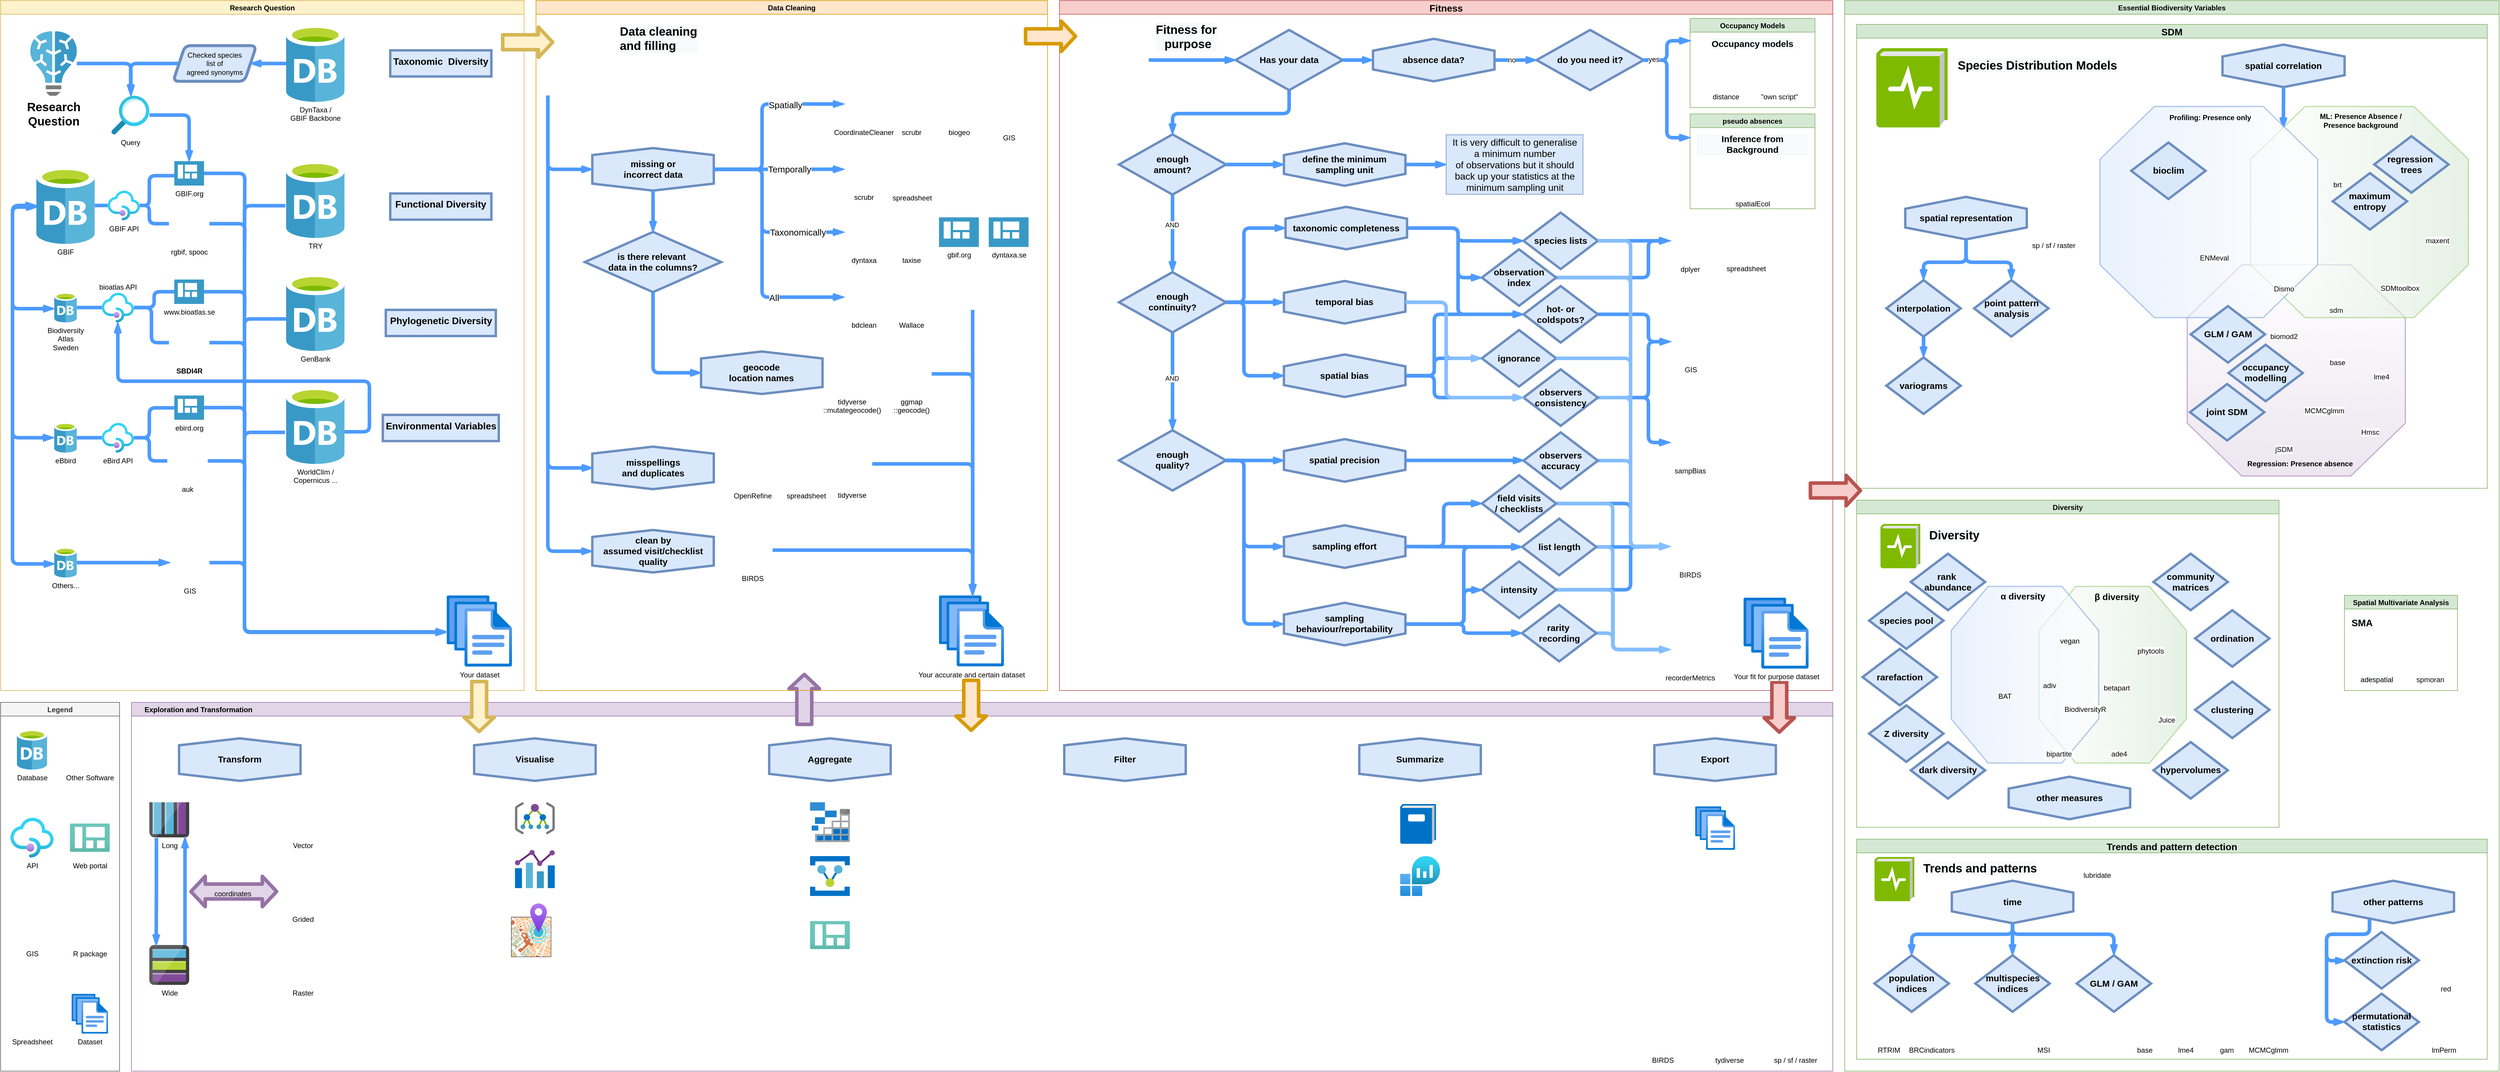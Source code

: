 <mxfile version="13.10.4" type="github">
  <diagram id="C5RBs43oDa-KdzZeNtuy" name="Page-1">
    <mxGraphModel dx="3875" dy="2028" grid="1" gridSize="10" guides="1" tooltips="1" connect="1" arrows="1" fold="1" page="1" pageScale="1" pageWidth="3300" pageHeight="2339" math="0" shadow="0">
      <root>
        <mxCell id="WIyWlLk6GJQsqaUBKTNV-0" />
        <mxCell id="WIyWlLk6GJQsqaUBKTNV-1" parent="WIyWlLk6GJQsqaUBKTNV-0" />
        <mxCell id="3pJFGj4-_oHTbB4DjswW-112" value="Essential Biodiversity Variables" style="swimlane;labelBackgroundColor=none;fontSize=12;align=center;fillColor=#d5e8d4;strokeColor=#82b366;" vertex="1" parent="WIyWlLk6GJQsqaUBKTNV-1">
          <mxGeometry x="3100" width="1100" height="1800" as="geometry" />
        </mxCell>
        <mxCell id="awDAAARCZt9qaH9nBusd-10" value="Diversity" style="swimlane;container=1;fillColor=#d5e8d4;strokeColor=#82b366;" parent="3pJFGj4-_oHTbB4DjswW-112" vertex="1">
          <mxGeometry x="20" y="840" width="710" height="550" as="geometry">
            <mxRectangle width="80" height="23" as="alternateBounds" />
          </mxGeometry>
        </mxCell>
        <mxCell id="mfQDYrMZqN6Y804PRQHQ-18" style="edgeStyle=orthogonalEdgeStyle;rounded=1;orthogonalLoop=1;jettySize=auto;html=1;entryX=0;entryY=0.5;entryDx=0;entryDy=0;fontSize=24;" parent="awDAAARCZt9qaH9nBusd-10" target="mfQDYrMZqN6Y804PRQHQ-16" edge="1">
          <mxGeometry x="900" y="118.06" as="geometry">
            <mxPoint x="1690" y="647.6" as="sourcePoint" />
          </mxGeometry>
        </mxCell>
        <mxCell id="3pJFGj4-_oHTbB4DjswW-29" value="&lt;div style=&quot;color: rgb(0 , 0 , 0) ; font-family: &amp;#34;helvetica&amp;#34; ; font-style: normal ; letter-spacing: normal ; text-align: center ; text-indent: 0px ; text-transform: none ; word-spacing: 0px ; background-color: rgb(248 , 249 , 250)&quot;&gt;&lt;span style=&quot;font-size: 20px&quot;&gt;&lt;b&gt;Diversity&lt;/b&gt;&lt;/span&gt;&lt;/div&gt;" style="text;whiteSpace=wrap;html=1;fontSize=16;" vertex="1" parent="awDAAARCZt9qaH9nBusd-10">
          <mxGeometry x="120" y="40" width="100" height="40" as="geometry" />
        </mxCell>
        <mxCell id="3pJFGj4-_oHTbB4DjswW-100" value="" style="aspect=fixed;html=1;points=[];align=center;image;fontSize=12;image=img/lib/mscae/LogDiagnostics.svg;" vertex="1" parent="awDAAARCZt9qaH9nBusd-10">
          <mxGeometry x="40" y="40.0" width="67" height="74.44" as="geometry" />
        </mxCell>
        <mxCell id="3pJFGj4-_oHTbB4DjswW-105" value="" style="group" vertex="1" connectable="0" parent="awDAAARCZt9qaH9nBusd-10">
          <mxGeometry x="10" y="90" width="684" height="446.5" as="geometry" />
        </mxCell>
        <mxCell id="3pJFGj4-_oHTbB4DjswW-9" value="&lt;div&gt;&lt;br&gt;&lt;/div&gt;&lt;div&gt;rank&amp;nbsp;&lt;/div&gt;&lt;div&gt;abundance&lt;/div&gt;" style="rhombus;whiteSpace=wrap;html=1;fontSize=15;rounded=0;fontStyle=1;strokeColor=#6c8ebf;strokeWidth=4;fillColor=#dae8fc;spacing=5;spacingTop=-20;" vertex="1" parent="3pJFGj4-_oHTbB4DjswW-105">
          <mxGeometry x="81" width="125" height="95" as="geometry" />
        </mxCell>
        <mxCell id="3pJFGj4-_oHTbB4DjswW-10" value="&lt;div&gt;&lt;br&gt;&lt;/div&gt;&lt;div&gt;species pool&lt;/div&gt;" style="rhombus;whiteSpace=wrap;html=1;fontSize=15;rounded=0;fontStyle=1;strokeColor=#6c8ebf;strokeWidth=4;fillColor=#dae8fc;spacing=5;spacingTop=-20;" vertex="1" parent="3pJFGj4-_oHTbB4DjswW-105">
          <mxGeometry x="11" y="65.0" width="125" height="95" as="geometry" />
        </mxCell>
        <mxCell id="3pJFGj4-_oHTbB4DjswW-12" value="&lt;div&gt;&lt;br&gt;&lt;/div&gt;&lt;div&gt;dark diversity&lt;/div&gt;" style="rhombus;whiteSpace=wrap;html=1;fontSize=15;rounded=0;fontStyle=1;strokeColor=#6c8ebf;strokeWidth=4;fillColor=#dae8fc;spacing=5;spacingTop=-20;" vertex="1" parent="3pJFGj4-_oHTbB4DjswW-105">
          <mxGeometry x="81" y="316.75" width="125" height="95" as="geometry" />
        </mxCell>
        <mxCell id="3pJFGj4-_oHTbB4DjswW-14" value="&lt;div&gt;&lt;br&gt;&lt;/div&gt;&lt;div&gt;rarefaction&lt;/div&gt;" style="rhombus;whiteSpace=wrap;html=1;fontSize=15;rounded=0;fontStyle=1;strokeColor=#6c8ebf;strokeWidth=4;fillColor=#dae8fc;spacing=5;spacingTop=-20;" vertex="1" parent="3pJFGj4-_oHTbB4DjswW-105">
          <mxGeometry y="160.0" width="125" height="95" as="geometry" />
        </mxCell>
        <mxCell id="3pJFGj4-_oHTbB4DjswW-26" value="&lt;span&gt;&lt;br&gt;other measures&lt;/span&gt;" style="shape=hexagon;perimeter=hexagonPerimeter2;whiteSpace=wrap;html=1;fixedSize=1;rounded=0;labelBackgroundColor=none;strokeColor=#6c8ebf;fillColor=#dae8fc;gradientColor=none;fontSize=15;direction=south;strokeWidth=4;spacing=5;spacingTop=-20;fontStyle=1;verticalAlign=middle;size=20.0;" vertex="1" parent="3pJFGj4-_oHTbB4DjswW-105">
          <mxGeometry x="245.572" y="375" width="204.235" height="71.5" as="geometry" />
        </mxCell>
        <mxCell id="3pJFGj4-_oHTbB4DjswW-11" value="&lt;div&gt;&lt;br&gt;&lt;/div&gt;&lt;div&gt;Z diversity&lt;/div&gt;" style="rhombus;whiteSpace=wrap;html=1;fontSize=15;rounded=0;fontStyle=1;strokeColor=#6c8ebf;strokeWidth=4;fillColor=#dae8fc;spacing=5;spacingTop=-20;" vertex="1" parent="3pJFGj4-_oHTbB4DjswW-105">
          <mxGeometry x="11" y="255" width="125" height="95" as="geometry" />
        </mxCell>
        <mxCell id="3pJFGj4-_oHTbB4DjswW-40" value="" style="verticalLabelPosition=bottom;verticalAlign=middle;html=1;shape=mxgraph.basic.polygon;polyCoords=[[0.25,0],[0.75,0],[1,0.25],[1,0.75],[0.75,1],[0.25,1],[0,0.75],[0,0.25]];polyline=0;rounded=0;fontSize=15;fontStyle=1;strokeWidth=2;fillColor=#d5e8d4;spacing=5;spacingTop=-20;gradientDirection=west;opacity=60;gradientColor=#ffffff;strokeColor=#97D077;" vertex="1" parent="3pJFGj4-_oHTbB4DjswW-105">
          <mxGeometry x="296.37" y="55" width="248" height="297" as="geometry" />
        </mxCell>
        <mxCell id="3pJFGj4-_oHTbB4DjswW-41" value="" style="verticalLabelPosition=bottom;verticalAlign=middle;html=1;shape=mxgraph.basic.polygon;polyCoords=[[0.25,0],[0.75,0],[1,0.25],[1,0.75],[0.75,1],[0.25,1],[0,0.75],[0,0.25]];polyline=0;rounded=0;fontSize=15;fontStyle=1;strokeWidth=2;fillColor=#dae8fc;spacing=5;spacingTop=-20;gradientDirection=east;gradientColor=#ffffff;opacity=60;strokeColor=#7EA6E0;" vertex="1" parent="3pJFGj4-_oHTbB4DjswW-105">
          <mxGeometry x="149" y="55" width="248" height="297" as="geometry" />
        </mxCell>
        <mxCell id="3pJFGj4-_oHTbB4DjswW-42" value="&lt;span style=&quot;font-size: 15px&quot;&gt;α diversity&lt;/span&gt;" style="text;html=1;align=center;verticalAlign=middle;resizable=0;points=[];autosize=1;fontStyle=1" vertex="1" parent="3pJFGj4-_oHTbB4DjswW-105">
          <mxGeometry x="224.25" y="61" width="90" height="20" as="geometry" />
        </mxCell>
        <mxCell id="Y2ZBj6na6wr-5ao4Nka5-165" value="vegan" style="shape=image;html=1;verticalAlign=top;verticalLabelPosition=bottom;labelBackgroundColor=#ffffff;imageAspect=0;aspect=fixed;image=https://cdn4.iconfinder.com/data/icons/logos-and-brands/512/285_R_Project_logo-128.png" parent="3pJFGj4-_oHTbB4DjswW-105" vertex="1">
          <mxGeometry x="313.819" y="65" width="67.746" height="67.746" as="geometry" />
        </mxCell>
        <mxCell id="3pJFGj4-_oHTbB4DjswW-3" value="adiv" style="shape=image;html=1;verticalAlign=top;verticalLabelPosition=bottom;labelBackgroundColor=#ffffff;imageAspect=0;aspect=fixed;image=https://cdn4.iconfinder.com/data/icons/logos-and-brands/512/285_R_Project_logo-128.png" vertex="1" parent="3pJFGj4-_oHTbB4DjswW-105">
          <mxGeometry x="280" y="140.0" width="67.746" height="67.746" as="geometry" />
        </mxCell>
        <mxCell id="3pJFGj4-_oHTbB4DjswW-4" value="bipartite" style="shape=image;html=1;verticalAlign=top;verticalLabelPosition=bottom;labelBackgroundColor=#ffffff;imageAspect=0;aspect=fixed;image=https://cdn4.iconfinder.com/data/icons/logos-and-brands/512/285_R_Project_logo-128.png" vertex="1" parent="3pJFGj4-_oHTbB4DjswW-105">
          <mxGeometry x="296.37" y="255" width="67.746" height="67.746" as="geometry" />
        </mxCell>
        <mxCell id="3pJFGj4-_oHTbB4DjswW-5" value="BAT" style="shape=image;html=1;verticalAlign=top;verticalLabelPosition=bottom;labelBackgroundColor=#ffffff;imageAspect=0;aspect=fixed;image=https://cdn4.iconfinder.com/data/icons/logos-and-brands/512/285_R_Project_logo-128.png" vertex="1" parent="3pJFGj4-_oHTbB4DjswW-105">
          <mxGeometry x="205.499" y="158.75" width="67.746" height="67.746" as="geometry" />
        </mxCell>
        <mxCell id="3pJFGj4-_oHTbB4DjswW-19" value="betapart" style="shape=image;html=1;verticalAlign=top;verticalLabelPosition=bottom;labelBackgroundColor=#ffffff;imageAspect=0;aspect=fixed;image=https://cdn4.iconfinder.com/data/icons/logos-and-brands/512/285_R_Project_logo-128.png" vertex="1" parent="3pJFGj4-_oHTbB4DjswW-105">
          <mxGeometry x="393.129" y="144.25" width="67.746" height="67.746" as="geometry" />
        </mxCell>
        <mxCell id="3pJFGj4-_oHTbB4DjswW-43" value="&lt;span style=&quot;font-size: 15px&quot;&gt;β&lt;/span&gt;&lt;span style=&quot;font-size: 15px&quot;&gt;&amp;nbsp;diversity&lt;/span&gt;" style="text;html=1;align=center;verticalAlign=middle;resizable=0;points=[];autosize=1;fontStyle=1" vertex="1" parent="3pJFGj4-_oHTbB4DjswW-105">
          <mxGeometry x="382.0" y="62" width="90" height="20" as="geometry" />
        </mxCell>
        <mxCell id="3pJFGj4-_oHTbB4DjswW-22" value="ade4&lt;span style=&quot;color: rgba(0 , 0 , 0 , 0) ; font-family: monospace ; font-size: 0px ; background-color: rgb(248 , 249 , 250)&quot;&gt;%3CmxGraphModel%3E%3Croot%3E%3CmxCell%20id%3D%220%22%2F%3E%3CmxCell%20id%3D%221%22%20parent%3D%220%22%2F%3E%3CmxCell%20id%3D%222%22%20value%3D%22adiv%22%20style%3D%22shape%3Dimage%3Bhtml%3D1%3BverticalAlign%3Dtop%3BverticalLabelPosition%3Dbottom%3BlabelBackgroundColor%3D%23ffffff%3BimageAspect%3D0%3Baspect%3Dfixed%3Bimage%3Dhttps%3A%2F%2Fcdn4.iconfinder.com%2Fdata%2Ficons%2Flogos-and-brands%2F512%2F285_R_Project_logo-128.png%22%20vertex%3D%221%22%20parent%3D%221%22%3E%3CmxGeometry%20x%3D%223957%22%20y%3D%221850%22%20width%3D%2267.746%22%20height%3D%2267.746%22%20as%3D%22geometry%22%2F%3E%3C%2FmxCell%3E%3C%2Froot%3E%3C%2FmxGraphModel%3E&lt;/span&gt;" style="shape=image;html=1;verticalAlign=top;verticalLabelPosition=bottom;labelBackgroundColor=#ffffff;imageAspect=0;aspect=fixed;image=https://cdn4.iconfinder.com/data/icons/logos-and-brands/512/285_R_Project_logo-128.png" vertex="1" parent="3pJFGj4-_oHTbB4DjswW-105">
          <mxGeometry x="397" y="255" width="67.746" height="67.746" as="geometry" />
        </mxCell>
        <mxCell id="3pJFGj4-_oHTbB4DjswW-23" value="phytools" style="shape=image;html=1;verticalAlign=top;verticalLabelPosition=bottom;labelBackgroundColor=#ffffff;imageAspect=0;aspect=fixed;image=https://cdn4.iconfinder.com/data/icons/logos-and-brands/512/285_R_Project_logo-128.png" vertex="1" parent="3pJFGj4-_oHTbB4DjswW-105">
          <mxGeometry x="449.81" y="82" width="67.746" height="67.746" as="geometry" />
        </mxCell>
        <mxCell id="3pJFGj4-_oHTbB4DjswW-24" value="Juice" style="shape=image;html=1;verticalAlign=top;verticalLabelPosition=bottom;labelBackgroundColor=#ffffff;imageAspect=0;aspect=fixed;image=https://cdn3.iconfinder.com/data/icons/google-suits-1/32/3_sites_google_window_website_search_engine-128.png;fontSize=12;" vertex="1" parent="3pJFGj4-_oHTbB4DjswW-105">
          <mxGeometry x="477.37" y="199" width="67" height="67" as="geometry" />
        </mxCell>
        <mxCell id="3pJFGj4-_oHTbB4DjswW-102" value="" style="group" vertex="1" connectable="0" parent="3pJFGj4-_oHTbB4DjswW-105">
          <mxGeometry x="489" y="2.842e-14" width="195" height="411.75" as="geometry" />
        </mxCell>
        <mxCell id="3pJFGj4-_oHTbB4DjswW-13" value="&lt;div&gt;&lt;br&gt;&lt;/div&gt;&lt;div&gt;community matrices&lt;/div&gt;" style="rhombus;whiteSpace=wrap;html=1;fontSize=15;rounded=0;fontStyle=1;strokeColor=#6c8ebf;strokeWidth=4;fillColor=#dae8fc;spacing=5;spacingTop=-20;" vertex="1" parent="3pJFGj4-_oHTbB4DjswW-102">
          <mxGeometry width="125" height="95" as="geometry" />
        </mxCell>
        <mxCell id="3pJFGj4-_oHTbB4DjswW-20" value="&lt;div&gt;&lt;br&gt;&lt;/div&gt;&lt;div&gt;clustering&lt;/div&gt;" style="rhombus;whiteSpace=wrap;html=1;fontSize=15;rounded=0;fontStyle=1;strokeColor=#6c8ebf;strokeWidth=4;fillColor=#dae8fc;spacing=5;spacingTop=-20;" vertex="1" parent="3pJFGj4-_oHTbB4DjswW-102">
          <mxGeometry x="70" y="215" width="125" height="95" as="geometry" />
        </mxCell>
        <mxCell id="3pJFGj4-_oHTbB4DjswW-21" value="&lt;div&gt;&lt;br&gt;&lt;/div&gt;&lt;div&gt;ordination&lt;/div&gt;" style="rhombus;whiteSpace=wrap;html=1;fontSize=15;rounded=0;fontStyle=1;strokeColor=#6c8ebf;strokeWidth=4;fillColor=#dae8fc;spacing=5;spacingTop=-20;" vertex="1" parent="3pJFGj4-_oHTbB4DjswW-102">
          <mxGeometry x="70" y="95" width="125" height="95" as="geometry" />
        </mxCell>
        <mxCell id="3pJFGj4-_oHTbB4DjswW-25" value="&lt;div&gt;&lt;br&gt;&lt;/div&gt;&lt;div&gt;hypervolumes&lt;/div&gt;" style="rhombus;whiteSpace=wrap;html=1;fontSize=15;rounded=0;fontStyle=1;strokeColor=#6c8ebf;strokeWidth=4;fillColor=#dae8fc;spacing=5;spacingTop=-20;" vertex="1" parent="3pJFGj4-_oHTbB4DjswW-102">
          <mxGeometry y="316.75" width="125" height="95" as="geometry" />
        </mxCell>
        <mxCell id="3pJFGj4-_oHTbB4DjswW-110" value="BiodiversityR" style="shape=image;html=1;verticalAlign=top;verticalLabelPosition=bottom;labelBackgroundColor=#ffffff;imageAspect=0;aspect=fixed;image=https://cdn4.iconfinder.com/data/icons/logos-and-brands/512/285_R_Project_logo-128.png" vertex="1" parent="3pJFGj4-_oHTbB4DjswW-105">
          <mxGeometry x="340" y="180" width="67.746" height="67.746" as="geometry" />
        </mxCell>
        <mxCell id="awDAAARCZt9qaH9nBusd-19" value="SDM" style="swimlane;fontSize=16;fillColor=#d5e8d4;strokeColor=#82b366;" parent="3pJFGj4-_oHTbB4DjswW-112" vertex="1">
          <mxGeometry x="20" y="40" width="1060" height="780" as="geometry" />
        </mxCell>
        <mxCell id="Y2ZBj6na6wr-5ao4Nka5-161" value="&lt;div style=&quot;color: rgb(0 , 0 , 0) ; font-family: &amp;#34;helvetica&amp;#34; ; font-style: normal ; letter-spacing: normal ; text-align: center ; text-indent: 0px ; text-transform: none ; word-spacing: 0px ; background-color: rgb(248 , 249 , 250)&quot;&gt;&lt;span style=&quot;font-size: 20px&quot;&gt;&lt;b&gt;Species Distribution Models&lt;/b&gt;&lt;/span&gt;&lt;/div&gt;" style="text;whiteSpace=wrap;html=1;fontSize=16;" parent="awDAAARCZt9qaH9nBusd-19" vertex="1">
          <mxGeometry x="167.5" y="49.75" width="310" height="40" as="geometry" />
        </mxCell>
        <mxCell id="aQgeZc3YTdZVwDT0ifam-16" style="edgeStyle=orthogonalEdgeStyle;rounded=1;orthogonalLoop=1;jettySize=auto;html=1;entryX=0.842;entryY=0.104;entryDx=0;entryDy=0;entryPerimeter=0;strokeColor=#4D9AFF;strokeWidth=6;fillColor=#7EA6E0;endFill=0;endArrow=openThin;startFill=0;" parent="awDAAARCZt9qaH9nBusd-19" source="Y2ZBj6na6wr-5ao4Nka5-167" target="aQgeZc3YTdZVwDT0ifam-7" edge="1">
          <mxGeometry relative="1" as="geometry" />
        </mxCell>
        <mxCell id="Y2ZBj6na6wr-5ao4Nka5-167" value="&lt;br&gt;spatial correlation" style="shape=hexagon;perimeter=hexagonPerimeter2;whiteSpace=wrap;html=1;fixedSize=1;rounded=0;labelBackgroundColor=none;strokeColor=#6c8ebf;fillColor=#dae8fc;gradientColor=none;fontSize=15;direction=south;strokeWidth=4;spacing=5;spacingTop=-20;fontStyle=1;verticalAlign=middle;size=20.0;" parent="awDAAARCZt9qaH9nBusd-19" vertex="1">
          <mxGeometry x="615.002" y="34.0" width="205.235" height="71.5" as="geometry" />
        </mxCell>
        <mxCell id="Y2ZBj6na6wr-5ao4Nka5-175" style="edgeStyle=orthogonalEdgeStyle;jumpStyle=none;orthogonalLoop=1;jettySize=auto;html=1;entryX=0.5;entryY=0;entryDx=0;entryDy=0;startFill=0;endArrow=openThin;endFill=0;strokeColor=#4D9AFF;strokeWidth=6;fillColor=#7EA6E0;fontSize=11;exitX=1;exitY=0.5;exitDx=0;exitDy=0;" parent="awDAAARCZt9qaH9nBusd-19" source="Y2ZBj6na6wr-5ao4Nka5-172" target="3pJFGj4-_oHTbB4DjswW-6" edge="1">
          <mxGeometry relative="1" as="geometry">
            <Array as="points">
              <mxPoint x="184" y="400" />
              <mxPoint x="113" y="400" />
            </Array>
            <mxPoint x="152.12" y="450" as="targetPoint" />
          </mxGeometry>
        </mxCell>
        <mxCell id="Y2ZBj6na6wr-5ao4Nka5-176" style="edgeStyle=orthogonalEdgeStyle;jumpStyle=none;orthogonalLoop=1;jettySize=auto;html=1;startFill=0;endArrow=openThin;endFill=0;strokeColor=#4D9AFF;strokeWidth=6;fillColor=#7EA6E0;fontSize=11;entryX=0.5;entryY=0;entryDx=0;entryDy=0;exitX=1;exitY=0.5;exitDx=0;exitDy=0;" parent="awDAAARCZt9qaH9nBusd-19" source="Y2ZBj6na6wr-5ao4Nka5-172" target="3pJFGj4-_oHTbB4DjswW-7" edge="1">
          <mxGeometry relative="1" as="geometry">
            <Array as="points">
              <mxPoint x="184" y="400" />
              <mxPoint x="260" y="400" />
            </Array>
            <mxPoint x="376.36" y="450" as="targetPoint" />
          </mxGeometry>
        </mxCell>
        <mxCell id="Y2ZBj6na6wr-5ao4Nka5-171" value="sp / sf / raster" style="shape=image;html=1;verticalAlign=top;verticalLabelPosition=bottom;labelBackgroundColor=#ffffff;imageAspect=0;aspect=fixed;image=https://cdn4.iconfinder.com/data/icons/logos-and-brands/512/285_R_Project_logo-128.png" parent="awDAAARCZt9qaH9nBusd-19" vertex="1">
          <mxGeometry x="297.499" y="290" width="67.746" height="67.746" as="geometry" />
        </mxCell>
        <mxCell id="Y2ZBj6na6wr-5ao4Nka5-172" value="&lt;br&gt;spatial representation" style="shape=hexagon;perimeter=hexagonPerimeter2;whiteSpace=wrap;html=1;fixedSize=1;rounded=0;labelBackgroundColor=none;strokeColor=#6c8ebf;fillColor=#dae8fc;gradientColor=none;fontSize=15;direction=south;strokeWidth=4;spacing=5;spacingTop=-20;fontStyle=1;verticalAlign=middle;size=20.0;" parent="awDAAARCZt9qaH9nBusd-19" vertex="1">
          <mxGeometry x="81.742" y="290" width="204.235" height="71.5" as="geometry" />
        </mxCell>
        <mxCell id="Y2ZBj6na6wr-5ao4Nka5-178" style="edgeStyle=orthogonalEdgeStyle;orthogonalLoop=1;jettySize=auto;html=1;entryX=0.5;entryY=0;entryDx=0;entryDy=0;startFill=0;endArrow=openThin;endFill=0;strokeColor=#4D9AFF;strokeWidth=6;fillColor=#7EA6E0;exitX=0.5;exitY=1;exitDx=0;exitDy=0;" parent="awDAAARCZt9qaH9nBusd-19" source="3pJFGj4-_oHTbB4DjswW-6" target="3pJFGj4-_oHTbB4DjswW-8" edge="1">
          <mxGeometry relative="1" as="geometry">
            <mxPoint x="152.12" y="461.5" as="sourcePoint" />
            <mxPoint x="152.12" y="510" as="targetPoint" />
          </mxGeometry>
        </mxCell>
        <mxCell id="aQgeZc3YTdZVwDT0ifam-14" value="" style="group" parent="awDAAARCZt9qaH9nBusd-19" vertex="1" connectable="0">
          <mxGeometry x="409" y="138" width="624.37" height="630.66" as="geometry" />
        </mxCell>
        <mxCell id="aQgeZc3YTdZVwDT0ifam-9" value="" style="verticalLabelPosition=bottom;verticalAlign=middle;html=1;shape=mxgraph.basic.polygon;polyCoords=[[0.25,0],[0.75,0],[1,0.25],[1,0.75],[0.75,1],[0.25,1],[0,0.75],[0,0.25]];polyline=0;rounded=0;fontSize=15;fontStyle=1;strokeWidth=2;fillColor=#e1d5e7;spacing=5;spacingTop=-20;gradientDirection=north;gradientColor=#ffffff;opacity=60;strokeColor=#A680B8;" parent="aQgeZc3YTdZVwDT0ifam-14" vertex="1">
          <mxGeometry x="146.74" y="266.32" width="366.63" height="355" as="geometry" />
        </mxCell>
        <mxCell id="aQgeZc3YTdZVwDT0ifam-8" value="" style="verticalLabelPosition=bottom;verticalAlign=middle;html=1;shape=mxgraph.basic.polygon;polyCoords=[[0.25,0],[0.75,0],[1,0.25],[1,0.75],[0.75,1],[0.25,1],[0,0.75],[0,0.25]];polyline=0;rounded=0;fontSize=15;fontStyle=1;strokeWidth=2;fillColor=#d5e8d4;spacing=5;spacingTop=-20;gradientDirection=west;opacity=60;gradientColor=#ffffff;strokeColor=#97D077;" parent="aQgeZc3YTdZVwDT0ifam-14" vertex="1">
          <mxGeometry x="253.37" width="366" height="355" as="geometry" />
        </mxCell>
        <mxCell id="aQgeZc3YTdZVwDT0ifam-7" value="" style="verticalLabelPosition=bottom;verticalAlign=middle;html=1;shape=mxgraph.basic.polygon;polyCoords=[[0.25,0],[0.75,0],[1,0.25],[1,0.75],[0.75,1],[0.25,1],[0,0.75],[0,0.25]];polyline=0;rounded=0;fontSize=15;fontStyle=1;strokeWidth=2;fillColor=#dae8fc;spacing=5;spacingTop=-20;gradientDirection=east;gradientColor=#ffffff;opacity=60;strokeColor=#7EA6E0;" parent="aQgeZc3YTdZVwDT0ifam-14" vertex="1">
          <mxGeometry width="366" height="355" as="geometry" />
        </mxCell>
        <mxCell id="Y2ZBj6na6wr-5ao4Nka5-168" value="Dismo" style="shape=image;html=1;verticalAlign=top;verticalLabelPosition=bottom;labelBackgroundColor=#ffffff;imageAspect=0;aspect=fixed;image=https://cdn4.iconfinder.com/data/icons/logos-and-brands/512/285_R_Project_logo-128.png" parent="aQgeZc3YTdZVwDT0ifam-14" vertex="1">
          <mxGeometry x="275.619" y="225.16" width="67.746" height="67.746" as="geometry" />
        </mxCell>
        <mxCell id="Y2ZBj6na6wr-5ao4Nka5-184" value="MCMCglmm" style="shape=image;html=1;verticalAlign=top;verticalLabelPosition=bottom;labelBackgroundColor=#ffffff;imageAspect=0;aspect=fixed;image=https://cdn4.iconfinder.com/data/icons/logos-and-brands/512/285_R_Project_logo-128.png" parent="aQgeZc3YTdZVwDT0ifam-14" vertex="1">
          <mxGeometry x="343.37" y="430.66" width="67.746" height="67.746" as="geometry" />
        </mxCell>
        <mxCell id="Y2ZBj6na6wr-5ao4Nka5-183" value="sdm" style="shape=image;html=1;verticalAlign=top;verticalLabelPosition=bottom;labelBackgroundColor=#ffffff;imageAspect=0;aspect=fixed;image=https://cdn4.iconfinder.com/data/icons/logos-and-brands/512/285_R_Project_logo-128.png" parent="aQgeZc3YTdZVwDT0ifam-14" vertex="1">
          <mxGeometry x="363.37" y="261.13" width="67.746" height="67.746" as="geometry" />
        </mxCell>
        <mxCell id="Y2ZBj6na6wr-5ao4Nka5-182" value="biomod2" style="shape=image;html=1;verticalAlign=top;verticalLabelPosition=bottom;labelBackgroundColor=#ffffff;imageAspect=0;aspect=fixed;image=https://cdn4.iconfinder.com/data/icons/logos-and-brands/512/285_R_Project_logo-128.png" parent="aQgeZc3YTdZVwDT0ifam-14" vertex="1">
          <mxGeometry x="275.62" y="305.66" width="67.746" height="67.746" as="geometry" />
        </mxCell>
        <mxCell id="Y2ZBj6na6wr-5ao4Nka5-181" value="jSDM" style="shape=image;html=1;verticalAlign=top;verticalLabelPosition=bottom;labelBackgroundColor=#ffffff;imageAspect=0;aspect=fixed;image=https://cdn4.iconfinder.com/data/icons/logos-and-brands/512/285_R_Project_logo-128.png" parent="aQgeZc3YTdZVwDT0ifam-14" vertex="1">
          <mxGeometry x="275.62" y="495.66" width="67.746" height="67.746" as="geometry" />
        </mxCell>
        <mxCell id="Y2ZBj6na6wr-5ao4Nka5-180" value="brt" style="shape=image;html=1;verticalAlign=top;verticalLabelPosition=bottom;labelBackgroundColor=#ffffff;imageAspect=0;aspect=fixed;image=https://cdn4.iconfinder.com/data/icons/logos-and-brands/512/285_R_Project_logo-128.png" parent="aQgeZc3YTdZVwDT0ifam-14" vertex="1">
          <mxGeometry x="365.62" y="50.0" width="67.746" height="67.746" as="geometry" />
        </mxCell>
        <mxCell id="Y2ZBj6na6wr-5ao4Nka5-179" value="Hmsc" style="shape=image;html=1;verticalAlign=top;verticalLabelPosition=bottom;labelBackgroundColor=#ffffff;imageAspect=0;aspect=fixed;image=https://cdn4.iconfinder.com/data/icons/logos-and-brands/512/285_R_Project_logo-128.png" parent="aQgeZc3YTdZVwDT0ifam-14" vertex="1">
          <mxGeometry x="419.999" y="466.66" width="67.746" height="67.746" as="geometry" />
        </mxCell>
        <mxCell id="Y2ZBj6na6wr-5ao4Nka5-185" value="lme4" style="shape=image;html=1;verticalAlign=top;verticalLabelPosition=bottom;labelBackgroundColor=#ffffff;imageAspect=0;aspect=fixed;image=https://cdn4.iconfinder.com/data/icons/logos-and-brands/512/285_R_Project_logo-128.png" parent="aQgeZc3YTdZVwDT0ifam-14" vertex="1">
          <mxGeometry x="439.369" y="373.41" width="67.746" height="67.746" as="geometry" />
        </mxCell>
        <mxCell id="Y2ZBj6na6wr-5ao4Nka5-195" value="maxent" style="shape=image;html=1;verticalAlign=top;verticalLabelPosition=bottom;labelBackgroundColor=#ffffff;imageAspect=0;aspect=fixed;image=https://cdn3.iconfinder.com/data/icons/google-suits-1/32/3_sites_google_window_website_search_engine-128.png;fontSize=12;" parent="aQgeZc3YTdZVwDT0ifam-14" vertex="1">
          <mxGeometry x="533.37" y="145.0" width="67" height="67" as="geometry" />
        </mxCell>
        <mxCell id="Y2ZBj6na6wr-5ao4Nka5-196" value="SDMtoolbox" style="shape=image;html=1;verticalAlign=top;verticalLabelPosition=bottom;labelBackgroundColor=#ffffff;imageAspect=0;aspect=fixed;image=https://cdn3.iconfinder.com/data/icons/google-suits-1/32/3_sites_google_window_website_search_engine-128.png;fontSize=12;" parent="aQgeZc3YTdZVwDT0ifam-14" vertex="1">
          <mxGeometry x="470" y="225.16" width="67" height="67" as="geometry" />
        </mxCell>
        <mxCell id="aQgeZc3YTdZVwDT0ifam-0" value="&lt;div&gt;&lt;br&gt;&lt;/div&gt;&lt;div&gt;bioclim&lt;/div&gt;" style="rhombus;whiteSpace=wrap;html=1;fontSize=15;rounded=0;fontStyle=1;strokeColor=#6c8ebf;strokeWidth=4;fillColor=#dae8fc;spacing=5;spacingTop=-20;" parent="aQgeZc3YTdZVwDT0ifam-14" vertex="1">
          <mxGeometry x="52.61" y="60.66" width="125" height="95" as="geometry" />
        </mxCell>
        <mxCell id="aQgeZc3YTdZVwDT0ifam-1" value="&lt;div&gt;&lt;br&gt;&lt;/div&gt;&lt;div&gt;maximum entropy&lt;/div&gt;" style="rhombus;whiteSpace=wrap;html=1;fontSize=15;rounded=0;fontStyle=1;strokeColor=#6c8ebf;strokeWidth=4;fillColor=#dae8fc;spacing=5;spacingTop=-20;" parent="aQgeZc3YTdZVwDT0ifam-14" vertex="1">
          <mxGeometry x="391.37" y="112.0" width="125" height="95" as="geometry" />
        </mxCell>
        <mxCell id="aQgeZc3YTdZVwDT0ifam-2" value="&lt;div&gt;&lt;br&gt;&lt;/div&gt;&lt;div&gt;GLM / GAM&lt;/div&gt;" style="rhombus;whiteSpace=wrap;html=1;fontSize=15;rounded=0;fontStyle=1;strokeColor=#6c8ebf;strokeWidth=4;fillColor=#dae8fc;spacing=5;spacingTop=-20;" parent="aQgeZc3YTdZVwDT0ifam-14" vertex="1">
          <mxGeometry x="152.62" y="335.66" width="125" height="95" as="geometry" />
        </mxCell>
        <mxCell id="aQgeZc3YTdZVwDT0ifam-3" value="&lt;div&gt;&lt;br&gt;&lt;/div&gt;&lt;div&gt;occupancy modelling&lt;/div&gt;" style="rhombus;whiteSpace=wrap;html=1;fontSize=15;rounded=0;fontStyle=1;strokeColor=#6c8ebf;strokeWidth=4;fillColor=#dae8fc;spacing=5;spacingTop=-20;" parent="aQgeZc3YTdZVwDT0ifam-14" vertex="1">
          <mxGeometry x="216" y="400.66" width="125" height="95" as="geometry" />
        </mxCell>
        <mxCell id="aQgeZc3YTdZVwDT0ifam-4" value="&lt;div&gt;&lt;br&gt;&lt;/div&gt;&lt;div&gt;joint SDM&lt;/div&gt;" style="rhombus;whiteSpace=wrap;html=1;fontSize=15;rounded=0;fontStyle=1;strokeColor=#6c8ebf;strokeWidth=4;fillColor=#dae8fc;spacing=5;spacingTop=-20;" parent="aQgeZc3YTdZVwDT0ifam-14" vertex="1">
          <mxGeometry x="151.37" y="466.66" width="125" height="95" as="geometry" />
        </mxCell>
        <mxCell id="aQgeZc3YTdZVwDT0ifam-5" value="base" style="shape=image;html=1;verticalAlign=top;verticalLabelPosition=bottom;labelBackgroundColor=#ffffff;imageAspect=0;aspect=fixed;image=https://cdn4.iconfinder.com/data/icons/logos-and-brands/512/285_R_Project_logo-128.png" parent="aQgeZc3YTdZVwDT0ifam-14" vertex="1">
          <mxGeometry x="365.619" y="349.29" width="67.746" height="67.746" as="geometry" />
        </mxCell>
        <mxCell id="aQgeZc3YTdZVwDT0ifam-6" value="ENMeval" style="shape=image;html=1;verticalAlign=top;verticalLabelPosition=bottom;labelBackgroundColor=#ffffff;imageAspect=0;aspect=fixed;image=https://cdn4.iconfinder.com/data/icons/logos-and-brands/512/285_R_Project_logo-128.png" parent="aQgeZc3YTdZVwDT0ifam-14" vertex="1">
          <mxGeometry x="158.37" y="173.62" width="67.746" height="67.746" as="geometry" />
        </mxCell>
        <mxCell id="aQgeZc3YTdZVwDT0ifam-10" value="&lt;div&gt;&lt;br&gt;&lt;/div&gt;&lt;div&gt;regression&amp;nbsp; trees&lt;/div&gt;" style="rhombus;whiteSpace=wrap;html=1;fontSize=15;rounded=0;fontStyle=1;strokeColor=#6c8ebf;strokeWidth=4;fillColor=#dae8fc;spacing=5;spacingTop=-20;" parent="aQgeZc3YTdZVwDT0ifam-14" vertex="1">
          <mxGeometry x="461.12" y="50" width="125" height="95" as="geometry" />
        </mxCell>
        <mxCell id="aQgeZc3YTdZVwDT0ifam-11" value="Profiling: Presence only" style="text;html=1;align=center;verticalAlign=middle;resizable=0;points=[];autosize=1;fontStyle=1" parent="aQgeZc3YTdZVwDT0ifam-14" vertex="1">
          <mxGeometry x="110" y="8.62" width="150" height="20" as="geometry" />
        </mxCell>
        <mxCell id="aQgeZc3YTdZVwDT0ifam-12" value="ML: Presence Absence / &lt;br&gt;Presence background" style="text;html=1;align=center;verticalAlign=middle;resizable=0;points=[];autosize=1;fontStyle=1" parent="aQgeZc3YTdZVwDT0ifam-14" vertex="1">
          <mxGeometry x="363.37" y="8.62" width="150" height="30" as="geometry" />
        </mxCell>
        <mxCell id="aQgeZc3YTdZVwDT0ifam-13" value="Regression: Presence absence" style="text;html=1;align=center;verticalAlign=middle;resizable=0;points=[];autosize=1;fontStyle=1" parent="aQgeZc3YTdZVwDT0ifam-14" vertex="1">
          <mxGeometry x="241.12" y="591.0" width="190" height="20" as="geometry" />
        </mxCell>
        <mxCell id="3pJFGj4-_oHTbB4DjswW-6" value="&lt;div&gt;&lt;br&gt;&lt;/div&gt;&lt;div&gt;interpolation&lt;/div&gt;" style="rhombus;whiteSpace=wrap;html=1;fontSize=15;rounded=0;fontStyle=1;strokeColor=#6c8ebf;strokeWidth=4;fillColor=#dae8fc;spacing=5;spacingTop=-20;" vertex="1" parent="awDAAARCZt9qaH9nBusd-19">
          <mxGeometry x="50" y="430" width="125" height="95" as="geometry" />
        </mxCell>
        <mxCell id="3pJFGj4-_oHTbB4DjswW-7" value="&lt;div&gt;&lt;br&gt;&lt;/div&gt;&lt;div&gt;point pattern analysis&lt;/div&gt;" style="rhombus;whiteSpace=wrap;html=1;fontSize=15;rounded=0;fontStyle=1;strokeColor=#6c8ebf;strokeWidth=4;fillColor=#dae8fc;spacing=5;spacingTop=-20;" vertex="1" parent="awDAAARCZt9qaH9nBusd-19">
          <mxGeometry x="197.5" y="430" width="125" height="95" as="geometry" />
        </mxCell>
        <mxCell id="3pJFGj4-_oHTbB4DjswW-8" value="&lt;div&gt;&lt;br&gt;&lt;/div&gt;&lt;div&gt;variograms&lt;/div&gt;" style="rhombus;whiteSpace=wrap;html=1;fontSize=15;rounded=0;fontStyle=1;strokeColor=#6c8ebf;strokeWidth=4;fillColor=#dae8fc;spacing=5;spacingTop=-20;" vertex="1" parent="awDAAARCZt9qaH9nBusd-19">
          <mxGeometry x="50.0" y="560" width="125" height="95" as="geometry" />
        </mxCell>
        <mxCell id="3pJFGj4-_oHTbB4DjswW-99" value="" style="aspect=fixed;html=1;points=[];align=center;image;fontSize=12;image=img/lib/mscae/LogDiagnostics.svg;" vertex="1" parent="awDAAARCZt9qaH9nBusd-19">
          <mxGeometry x="33" y="40" width="120" height="133.33" as="geometry" />
        </mxCell>
        <mxCell id="3pJFGj4-_oHTbB4DjswW-123" value="Trends and pattern detection" style="swimlane;fontSize=16;container=1;fillColor=#d5e8d4;strokeColor=#82b366;" vertex="1" parent="3pJFGj4-_oHTbB4DjswW-112">
          <mxGeometry x="20" y="1410" width="1060" height="370" as="geometry">
            <mxRectangle x="6230" y="1590" width="110" height="23" as="alternateBounds" />
          </mxGeometry>
        </mxCell>
        <mxCell id="3pJFGj4-_oHTbB4DjswW-124" style="edgeStyle=orthogonalEdgeStyle;orthogonalLoop=1;jettySize=auto;html=1;exitX=1;exitY=0.5;exitDx=0;exitDy=0;entryX=0.5;entryY=0;entryDx=0;entryDy=0;labelBackgroundColor=none;startArrow=none;startFill=0;endArrow=openThin;endFill=0;strokeColor=#4D9AFF;strokeWidth=6;fontSize=25;fontColor=#000000;" edge="1" parent="3pJFGj4-_oHTbB4DjswW-123" source="3pJFGj4-_oHTbB4DjswW-127" target="3pJFGj4-_oHTbB4DjswW-146">
          <mxGeometry relative="1" as="geometry">
            <Array as="points">
              <mxPoint x="262" y="159.88" />
              <mxPoint x="92" y="159.88" />
            </Array>
          </mxGeometry>
        </mxCell>
        <mxCell id="3pJFGj4-_oHTbB4DjswW-125" style="edgeStyle=orthogonalEdgeStyle;orthogonalLoop=1;jettySize=auto;html=1;entryX=0.5;entryY=0;entryDx=0;entryDy=0;labelBackgroundColor=none;startArrow=none;startFill=0;endArrow=openThin;endFill=0;strokeColor=#4D9AFF;strokeWidth=6;fontSize=25;fontColor=#000000;exitX=1.016;exitY=0.501;exitDx=0;exitDy=0;exitPerimeter=0;" edge="1" parent="3pJFGj4-_oHTbB4DjswW-123" source="3pJFGj4-_oHTbB4DjswW-127" target="3pJFGj4-_oHTbB4DjswW-141">
          <mxGeometry relative="1" as="geometry">
            <Array as="points">
              <mxPoint x="262" y="159.88" />
              <mxPoint x="262" y="178.88" />
            </Array>
            <mxPoint x="170" y="159.88" as="sourcePoint" />
          </mxGeometry>
        </mxCell>
        <mxCell id="3pJFGj4-_oHTbB4DjswW-127" value="&lt;br&gt;time" style="shape=hexagon;perimeter=hexagonPerimeter2;whiteSpace=wrap;html=1;fixedSize=1;rounded=0;labelBackgroundColor=none;strokeColor=#6c8ebf;fillColor=#dae8fc;gradientColor=none;fontSize=15;direction=south;strokeWidth=4;spacing=5;spacingTop=-20;fontStyle=1;verticalAlign=middle;size=20.0;" vertex="1" parent="3pJFGj4-_oHTbB4DjswW-123">
          <mxGeometry x="160.002" y="69.88" width="204.235" height="71.5" as="geometry" />
        </mxCell>
        <mxCell id="3pJFGj4-_oHTbB4DjswW-128" value="lubridate" style="shape=image;html=1;verticalAlign=bottom;verticalLabelPosition=top;labelBackgroundColor=#ffffff;imageAspect=0;aspect=fixed;image=https://cdn4.iconfinder.com/data/icons/logos-and-brands/512/285_R_Project_logo-128.png;labelPosition=center;align=center;" vertex="1" parent="3pJFGj4-_oHTbB4DjswW-123">
          <mxGeometry x="369.999" y="69.88" width="67.746" height="67.746" as="geometry" />
        </mxCell>
        <mxCell id="3pJFGj4-_oHTbB4DjswW-129" value="BRCindicators" style="shape=image;html=1;verticalAlign=top;verticalLabelPosition=bottom;labelBackgroundColor=#ffffff;imageAspect=0;aspect=fixed;image=https://cdn4.iconfinder.com/data/icons/logos-and-brands/512/285_R_Project_logo-128.png" vertex="1" parent="3pJFGj4-_oHTbB4DjswW-123">
          <mxGeometry x="92.259" y="273.51" width="67.746" height="67.746" as="geometry" />
        </mxCell>
        <mxCell id="3pJFGj4-_oHTbB4DjswW-130" value="&lt;div style=&quot;color: rgb(0 , 0 , 0) ; font-family: &amp;#34;helvetica&amp;#34; ; font-style: normal ; letter-spacing: normal ; text-align: center ; text-indent: 0px ; text-transform: none ; word-spacing: 0px ; background-color: rgb(248 , 249 , 250)&quot;&gt;&lt;span style=&quot;font-size: 20px&quot;&gt;&lt;b&gt;Trends and patterns&lt;/b&gt;&lt;/span&gt;&lt;/div&gt;" style="text;whiteSpace=wrap;html=1;fontSize=16;" vertex="1" parent="3pJFGj4-_oHTbB4DjswW-123">
          <mxGeometry x="110" y="29.88" width="220" height="40" as="geometry" />
        </mxCell>
        <mxCell id="3pJFGj4-_oHTbB4DjswW-131" value="MSI" style="shape=image;html=1;verticalAlign=top;verticalLabelPosition=bottom;labelBackgroundColor=#ffffff;imageAspect=0;aspect=fixed;image=https://cdn4.iconfinder.com/data/icons/logos-and-brands/512/285_R_Project_logo-128.png" vertex="1" parent="3pJFGj4-_oHTbB4DjswW-123">
          <mxGeometry x="279.999" y="273.51" width="67.746" height="67.746" as="geometry" />
        </mxCell>
        <mxCell id="3pJFGj4-_oHTbB4DjswW-132" style="edgeStyle=orthogonalEdgeStyle;orthogonalLoop=1;jettySize=auto;html=1;exitX=1;exitY=0.75;exitDx=0;exitDy=0;entryX=0.022;entryY=0.507;entryDx=0;entryDy=0;entryPerimeter=0;labelBackgroundColor=none;startArrow=none;startFill=0;endArrow=openThin;endFill=0;strokeColor=#4D9AFF;strokeWidth=6;fontSize=25;fontColor=#000000;" edge="1" parent="3pJFGj4-_oHTbB4DjswW-123" source="3pJFGj4-_oHTbB4DjswW-134" target="3pJFGj4-_oHTbB4DjswW-144">
          <mxGeometry relative="1" as="geometry">
            <Array as="points">
              <mxPoint x="861.97" y="159.88" />
              <mxPoint x="789.97" y="159.88" />
              <mxPoint x="789.97" y="203.88" />
            </Array>
          </mxGeometry>
        </mxCell>
        <mxCell id="3pJFGj4-_oHTbB4DjswW-133" style="edgeStyle=orthogonalEdgeStyle;orthogonalLoop=1;jettySize=auto;html=1;exitX=1;exitY=0.75;exitDx=0;exitDy=0;entryX=0;entryY=0.5;entryDx=0;entryDy=0;labelBackgroundColor=none;startArrow=none;startFill=0;endArrow=openThin;endFill=0;strokeColor=#4D9AFF;strokeWidth=6;fontSize=25;fontColor=#000000;" edge="1" parent="3pJFGj4-_oHTbB4DjswW-123" source="3pJFGj4-_oHTbB4DjswW-134" target="3pJFGj4-_oHTbB4DjswW-135">
          <mxGeometry relative="1" as="geometry">
            <Array as="points">
              <mxPoint x="861.97" y="159.88" />
              <mxPoint x="789.97" y="159.88" />
              <mxPoint x="789.97" y="307.88" />
            </Array>
          </mxGeometry>
        </mxCell>
        <mxCell id="3pJFGj4-_oHTbB4DjswW-134" value="&lt;br&gt;&lt;span&gt;other patterns&lt;/span&gt;" style="shape=hexagon;perimeter=hexagonPerimeter2;whiteSpace=wrap;html=1;fixedSize=1;rounded=0;labelBackgroundColor=none;strokeColor=#6c8ebf;fillColor=#dae8fc;gradientColor=none;fontSize=15;direction=south;strokeWidth=4;spacing=5;spacingTop=-20;fontStyle=1;verticalAlign=middle;size=20.0;" vertex="1" parent="3pJFGj4-_oHTbB4DjswW-123">
          <mxGeometry x="799.972" y="69.88" width="204.235" height="71.5" as="geometry" />
        </mxCell>
        <mxCell id="3pJFGj4-_oHTbB4DjswW-135" value="&lt;div&gt;&lt;br&gt;&lt;/div&gt;&lt;div&gt;&lt;span&gt;permutational&lt;/span&gt;&lt;br&gt;&lt;/div&gt;&lt;div&gt;statistics&lt;/div&gt;" style="rhombus;whiteSpace=wrap;html=1;fontSize=15;rounded=0;fontStyle=1;strokeColor=#6c8ebf;strokeWidth=4;fillColor=#dae8fc;spacing=5;spacingTop=-20;" vertex="1" parent="3pJFGj4-_oHTbB4DjswW-123">
          <mxGeometry x="819.97" y="259.88" width="125" height="95" as="geometry" />
        </mxCell>
        <mxCell id="3pJFGj4-_oHTbB4DjswW-140" value="lmPerm" style="shape=image;html=1;verticalAlign=top;verticalLabelPosition=bottom;labelBackgroundColor=#ffffff;imageAspect=0;aspect=fixed;image=https://cdn4.iconfinder.com/data/icons/logos-and-brands/512/285_R_Project_logo-128.png" vertex="1" parent="3pJFGj4-_oHTbB4DjswW-123">
          <mxGeometry x="952.979" y="273.51" width="67.746" height="67.746" as="geometry" />
        </mxCell>
        <mxCell id="3pJFGj4-_oHTbB4DjswW-141" value="&lt;div&gt;&lt;br&gt;&lt;/div&gt;&lt;div&gt;multispecies indices&lt;/div&gt;" style="rhombus;whiteSpace=wrap;html=1;fontSize=15;rounded=0;fontStyle=1;strokeColor=#6c8ebf;strokeWidth=4;fillColor=#dae8fc;spacing=5;spacingTop=-20;" vertex="1" parent="3pJFGj4-_oHTbB4DjswW-123">
          <mxGeometry x="199.62" y="195.2" width="125" height="95" as="geometry" />
        </mxCell>
        <mxCell id="3pJFGj4-_oHTbB4DjswW-143" value="RTRIM" style="shape=image;html=1;verticalAlign=top;verticalLabelPosition=bottom;labelBackgroundColor=#ffffff;imageAspect=0;aspect=fixed;image=https://cdn4.iconfinder.com/data/icons/logos-and-brands/512/285_R_Project_logo-128.png" vertex="1" parent="3pJFGj4-_oHTbB4DjswW-123">
          <mxGeometry x="19.999" y="273.51" width="67.746" height="67.746" as="geometry" />
        </mxCell>
        <mxCell id="3pJFGj4-_oHTbB4DjswW-144" value="&lt;div&gt;&lt;br&gt;&lt;/div&gt;&lt;div&gt;extinction risk&lt;/div&gt;" style="rhombus;whiteSpace=wrap;html=1;fontSize=15;rounded=0;fontStyle=1;strokeColor=#6c8ebf;strokeWidth=4;fillColor=#dae8fc;spacing=5;spacingTop=-20;" vertex="1" parent="3pJFGj4-_oHTbB4DjswW-123">
          <mxGeometry x="819.97" y="156.13" width="125" height="95" as="geometry" />
        </mxCell>
        <mxCell id="3pJFGj4-_oHTbB4DjswW-145" value="red" style="shape=image;html=1;verticalAlign=top;verticalLabelPosition=bottom;labelBackgroundColor=#ffffff;imageAspect=0;aspect=fixed;image=https://cdn4.iconfinder.com/data/icons/logos-and-brands/512/285_R_Project_logo-128.png" vertex="1" parent="3pJFGj4-_oHTbB4DjswW-123">
          <mxGeometry x="956.459" y="169.76" width="67.746" height="67.746" as="geometry" />
        </mxCell>
        <mxCell id="3pJFGj4-_oHTbB4DjswW-146" value="&lt;div&gt;&lt;br&gt;&lt;/div&gt;&lt;div&gt;population indices&lt;/div&gt;" style="rhombus;whiteSpace=wrap;html=1;fontSize=15;rounded=0;fontStyle=1;strokeColor=#6c8ebf;strokeWidth=4;fillColor=#dae8fc;spacing=5;spacingTop=-20;" vertex="1" parent="3pJFGj4-_oHTbB4DjswW-123">
          <mxGeometry x="30" y="195.2" width="125" height="95" as="geometry" />
        </mxCell>
        <mxCell id="3pJFGj4-_oHTbB4DjswW-147" value="" style="aspect=fixed;html=1;points=[];align=center;image;fontSize=12;image=img/lib/mscae/LogDiagnostics.svg;" vertex="1" parent="3pJFGj4-_oHTbB4DjswW-123">
          <mxGeometry x="30" y="29.88" width="67" height="74.44" as="geometry" />
        </mxCell>
        <mxCell id="3pJFGj4-_oHTbB4DjswW-137" value="&lt;div&gt;&lt;br&gt;&lt;/div&gt;&lt;div&gt;GLM / GAM&lt;/div&gt;" style="rhombus;whiteSpace=wrap;html=1;fontSize=15;rounded=0;fontStyle=1;strokeColor=#6c8ebf;strokeWidth=4;fillColor=#dae8fc;spacing=5;spacingTop=-20;" vertex="1" parent="3pJFGj4-_oHTbB4DjswW-123">
          <mxGeometry x="370" y="195.2" width="125" height="95" as="geometry" />
        </mxCell>
        <mxCell id="3pJFGj4-_oHTbB4DjswW-126" style="edgeStyle=orthogonalEdgeStyle;orthogonalLoop=1;jettySize=auto;html=1;exitX=1;exitY=0.5;exitDx=0;exitDy=0;entryX=0.5;entryY=0;entryDx=0;entryDy=0;labelBackgroundColor=none;startArrow=none;startFill=0;endArrow=openThin;endFill=0;strokeColor=#4D9AFF;strokeWidth=6;fontSize=25;fontColor=#000000;" edge="1" parent="3pJFGj4-_oHTbB4DjswW-123" source="3pJFGj4-_oHTbB4DjswW-127" target="3pJFGj4-_oHTbB4DjswW-137">
          <mxGeometry relative="1" as="geometry">
            <Array as="points">
              <mxPoint x="262" y="159.88" />
              <mxPoint x="433" y="159.88" />
            </Array>
          </mxGeometry>
        </mxCell>
        <mxCell id="3pJFGj4-_oHTbB4DjswW-136" value="lme4" style="shape=image;html=1;verticalAlign=top;verticalLabelPosition=bottom;labelBackgroundColor=#ffffff;imageAspect=0;aspect=fixed;image=https://cdn4.iconfinder.com/data/icons/logos-and-brands/512/285_R_Project_logo-128.png" vertex="1" parent="3pJFGj4-_oHTbB4DjswW-123">
          <mxGeometry x="519" y="273.26" width="67.746" height="67.746" as="geometry" />
        </mxCell>
        <mxCell id="3pJFGj4-_oHTbB4DjswW-138" value="base" style="shape=image;html=1;verticalAlign=top;verticalLabelPosition=bottom;labelBackgroundColor=#ffffff;imageAspect=0;aspect=fixed;image=https://cdn4.iconfinder.com/data/icons/logos-and-brands/512/285_R_Project_logo-128.png" vertex="1" parent="3pJFGj4-_oHTbB4DjswW-123">
          <mxGeometry x="449.999" y="273.26" width="67.746" height="67.746" as="geometry" />
        </mxCell>
        <mxCell id="3pJFGj4-_oHTbB4DjswW-139" value="gam" style="shape=image;html=1;verticalAlign=top;verticalLabelPosition=bottom;labelBackgroundColor=#ffffff;imageAspect=0;aspect=fixed;image=https://cdn4.iconfinder.com/data/icons/logos-and-brands/512/285_R_Project_logo-128.png" vertex="1" parent="3pJFGj4-_oHTbB4DjswW-123">
          <mxGeometry x="588" y="273.51" width="67.746" height="67.746" as="geometry" />
        </mxCell>
        <mxCell id="3pJFGj4-_oHTbB4DjswW-142" value="MCMCglmm" style="shape=image;html=1;verticalAlign=top;verticalLabelPosition=bottom;labelBackgroundColor=#ffffff;imageAspect=0;aspect=fixed;image=https://cdn4.iconfinder.com/data/icons/logos-and-brands/512/285_R_Project_logo-128.png" vertex="1" parent="3pJFGj4-_oHTbB4DjswW-123">
          <mxGeometry x="657.75" y="273.51" width="67.746" height="67.746" as="geometry" />
        </mxCell>
        <mxCell id="Y2ZBj6na6wr-5ao4Nka5-153" value="Spatial Multivariate Analysis" style="swimlane;fontSize=12;fillColor=#d5e8d4;strokeColor=#82b366;" parent="3pJFGj4-_oHTbB4DjswW-112" vertex="1">
          <mxGeometry x="840" y="1000" width="190" height="160" as="geometry" />
        </mxCell>
        <mxCell id="Y2ZBj6na6wr-5ao4Nka5-154" value="&lt;span style=&quot;text-align: left ; background-color: rgb(248 , 249 , 250)&quot;&gt;adespatial&lt;/span&gt;" style="shape=image;html=1;verticalAlign=top;verticalLabelPosition=bottom;labelBackgroundColor=#ffffff;imageAspect=0;aspect=fixed;image=https://cdn4.iconfinder.com/data/icons/logos-and-brands/512/285_R_Project_logo-128.png" parent="Y2ZBj6na6wr-5ao4Nka5-153" vertex="1">
          <mxGeometry x="19.999" y="60.0" width="67.746" height="67.746" as="geometry" />
        </mxCell>
        <mxCell id="Y2ZBj6na6wr-5ao4Nka5-155" value="&lt;div style=&quot;color: rgb(0 , 0 , 0) ; font-family: &amp;#34;helvetica&amp;#34; ; font-style: normal ; letter-spacing: normal ; text-align: center ; text-indent: 0px ; text-transform: none ; word-spacing: 0px ; background-color: rgb(248 , 249 , 250)&quot;&gt;&lt;b&gt;&lt;font style=&quot;font-size: 16px&quot;&gt;SMA&lt;/font&gt;&lt;/b&gt;&lt;/div&gt;" style="text;whiteSpace=wrap;html=1;fontSize=16;" parent="Y2ZBj6na6wr-5ao4Nka5-153" vertex="1">
          <mxGeometry x="10" y="30" width="50" height="30" as="geometry" />
        </mxCell>
        <mxCell id="Y2ZBj6na6wr-5ao4Nka5-156" value="spmoran" style="shape=image;html=1;verticalAlign=top;verticalLabelPosition=bottom;labelBackgroundColor=#ffffff;imageAspect=0;aspect=fixed;image=https://cdn4.iconfinder.com/data/icons/logos-and-brands/512/285_R_Project_logo-128.png" parent="Y2ZBj6na6wr-5ao4Nka5-153" vertex="1">
          <mxGeometry x="109.999" y="60.0" width="67.746" height="67.746" as="geometry" />
        </mxCell>
        <mxCell id="yJk_V7Hbr1PSN4Hg7ylu-126" value="      Exploration and Transformation" style="swimlane;fillColor=#e1d5e7;strokeColor=#9673a6;align=left;" parent="WIyWlLk6GJQsqaUBKTNV-1" vertex="1">
          <mxGeometry x="220" y="1180" width="2860" height="620" as="geometry" />
        </mxCell>
        <mxCell id="gclnOcu_DNjMdLOXnFwR-14" value="" style="aspect=fixed;html=1;points=[];align=center;image;fontSize=12;image=img/lib/mscae/Service_Bus_Relay.svg;flipV=1;" parent="yJk_V7Hbr1PSN4Hg7ylu-126" vertex="1">
          <mxGeometry x="1140.62" y="258.54" width="67" height="67" as="geometry" />
        </mxCell>
        <mxCell id="gclnOcu_DNjMdLOXnFwR-16" value="" style="aspect=fixed;html=1;points=[];align=center;image;fontSize=12;image=img/lib/mscae/Chart.svg;" parent="yJk_V7Hbr1PSN4Hg7ylu-126" vertex="1">
          <mxGeometry x="644.615" y="248.04" width="67" height="64.32" as="geometry" />
        </mxCell>
        <mxCell id="gclnOcu_DNjMdLOXnFwR-17" value="" style="aspect=fixed;html=1;points=[];align=center;image;fontSize=12;image=img/lib/mscae/Log.svg;" parent="yJk_V7Hbr1PSN4Hg7ylu-126" vertex="1">
          <mxGeometry x="2132.62" y="170.82" width="60.3" height="67" as="geometry" />
        </mxCell>
        <mxCell id="gclnOcu_DNjMdLOXnFwR-19" value="" style="aspect=fixed;html=1;points=[];align=center;image;fontSize=12;image=img/lib/mscae/Storage_Explorer.svg;" parent="yJk_V7Hbr1PSN4Hg7ylu-126" vertex="1">
          <mxGeometry x="1140.62" y="168.04" width="67" height="67" as="geometry" />
        </mxCell>
        <mxCell id="gclnOcu_DNjMdLOXnFwR-20" value="Long" style="aspect=fixed;html=1;points=[];align=center;image;fontSize=12;image=img/lib/mscae/Queues_Storage.svg;" parent="yJk_V7Hbr1PSN4Hg7ylu-126" vertex="1">
          <mxGeometry x="30" y="168.04" width="67" height="58.96" as="geometry" />
        </mxCell>
        <mxCell id="3pJFGj4-_oHTbB4DjswW-82" style="edgeStyle=orthogonalEdgeStyle;orthogonalLoop=1;jettySize=auto;html=1;labelBackgroundColor=none;startArrow=none;startFill=0;endArrow=openThin;endFill=0;strokeColor=#4D9AFF;strokeWidth=6;fontSize=25;fontColor=#000000;" edge="1" parent="yJk_V7Hbr1PSN4Hg7ylu-126" source="gclnOcu_DNjMdLOXnFwR-21" target="gclnOcu_DNjMdLOXnFwR-20">
          <mxGeometry relative="1" as="geometry">
            <Array as="points">
              <mxPoint x="90" y="278.04" />
              <mxPoint x="90" y="278.04" />
            </Array>
          </mxGeometry>
        </mxCell>
        <mxCell id="gclnOcu_DNjMdLOXnFwR-21" value="Wide" style="aspect=fixed;html=1;points=[];align=center;image;fontSize=12;image=img/lib/mscae/General_Storage.svg;" parent="yJk_V7Hbr1PSN4Hg7ylu-126" vertex="1">
          <mxGeometry x="30" y="408.04" width="67" height="67" as="geometry" />
        </mxCell>
        <mxCell id="gclnOcu_DNjMdLOXnFwR-22" value="" style="aspect=fixed;html=1;points=[];align=center;image;fontSize=12;image=img/lib/mscae/Management_Groups.svg;" parent="yJk_V7Hbr1PSN4Hg7ylu-126" vertex="1">
          <mxGeometry x="644.615" y="168.04" width="67" height="53.6" as="geometry" />
        </mxCell>
        <mxCell id="gclnOcu_DNjMdLOXnFwR-40" value="" style="aspect=fixed;html=1;points=[];align=center;image;fontSize=12;image=img/lib/azure2/general/Dashboard.svg;" parent="yJk_V7Hbr1PSN4Hg7ylu-126" vertex="1">
          <mxGeometry x="1140.62" y="367.58" width="67" height="47.29" as="geometry" />
        </mxCell>
        <mxCell id="Y7cJZKocZSNqlVmRAGfy-78" value="" style="shape=flexArrow;endArrow=classic;html=1;strokeColor=#9673a6;strokeWidth=6;fillColor=#e1d5e7;width=20;" parent="yJk_V7Hbr1PSN4Hg7ylu-126" edge="1">
          <mxGeometry width="50" height="50" relative="1" as="geometry">
            <mxPoint x="1131" y="40.0" as="sourcePoint" />
            <mxPoint x="1131" y="-50.0" as="targetPoint" />
          </mxGeometry>
        </mxCell>
        <mxCell id="Y2ZBj6na6wr-5ao4Nka5-159" value="Raster" style="shape=image;html=1;verticalAlign=top;verticalLabelPosition=bottom;labelBackgroundColor=#ffffff;imageAspect=0;aspect=fixed;image=https://cdn4.iconfinder.com/data/icons/miu/24/editor-grid-view-block-outline-stroke-128.png;fontSize=12;" parent="yJk_V7Hbr1PSN4Hg7ylu-126" vertex="1">
          <mxGeometry x="254.23" y="408.04" width="67" height="67" as="geometry" />
        </mxCell>
        <mxCell id="Y2ZBj6na6wr-5ao4Nka5-164" value="BIRDS" style="shape=image;html=1;verticalAlign=top;verticalLabelPosition=bottom;labelBackgroundColor=#ffffff;imageAspect=0;aspect=fixed;image=https://cdn4.iconfinder.com/data/icons/logos-and-brands/512/285_R_Project_logo-128.png" parent="yJk_V7Hbr1PSN4Hg7ylu-126" vertex="1">
          <mxGeometry x="2539.999" y="520" width="67.746" height="67.746" as="geometry" />
        </mxCell>
        <mxCell id="Y2ZBj6na6wr-5ao4Nka5-169" value="sp / sf / raster" style="shape=image;html=1;verticalAlign=top;verticalLabelPosition=bottom;labelBackgroundColor=#ffffff;imageAspect=0;aspect=fixed;image=https://cdn4.iconfinder.com/data/icons/logos-and-brands/512/285_R_Project_logo-128.png" parent="yJk_V7Hbr1PSN4Hg7ylu-126" vertex="1">
          <mxGeometry x="2763.479" y="520" width="67.746" height="67.746" as="geometry" />
        </mxCell>
        <mxCell id="3pJFGj4-_oHTbB4DjswW-76" value="&lt;br&gt;Transform" style="shape=hexagon;perimeter=hexagonPerimeter2;whiteSpace=wrap;html=1;fixedSize=1;rounded=0;labelBackgroundColor=none;strokeColor=#6c8ebf;fillColor=#dae8fc;gradientColor=none;fontSize=15;direction=south;strokeWidth=4;spacing=5;spacingTop=-20;fontStyle=1;verticalAlign=middle;size=11.75;" vertex="1" parent="yJk_V7Hbr1PSN4Hg7ylu-126">
          <mxGeometry x="79.996" y="60.46" width="204.235" height="71.5" as="geometry" />
        </mxCell>
        <mxCell id="Y2ZBj6na6wr-5ao4Nka5-158" value="Grided" style="shape=image;html=1;verticalAlign=top;verticalLabelPosition=bottom;labelBackgroundColor=#ffffff;imageAspect=0;aspect=fixed;image=https://cdn3.iconfinder.com/data/icons/streamline-icon-set-free-pack/48/Streamline-38-128.png;fontSize=12;" parent="yJk_V7Hbr1PSN4Hg7ylu-126" vertex="1">
          <mxGeometry x="254.23" y="284.04" width="67" height="67" as="geometry" />
        </mxCell>
        <mxCell id="3pJFGj4-_oHTbB4DjswW-78" value="Vector" style="shape=image;html=1;verticalAlign=top;verticalLabelPosition=bottom;labelBackgroundColor=#ffffff;imageAspect=0;aspect=fixed;image=https://cdn0.iconfinder.com/data/icons/iconico-3/128/33.png" vertex="1" parent="yJk_V7Hbr1PSN4Hg7ylu-126">
          <mxGeometry x="254.23" y="160" width="67" height="67" as="geometry" />
        </mxCell>
        <mxCell id="3pJFGj4-_oHTbB4DjswW-81" style="edgeStyle=orthogonalEdgeStyle;orthogonalLoop=1;jettySize=auto;html=1;labelBackgroundColor=none;startArrow=none;startFill=0;endArrow=openThin;endFill=0;strokeColor=#4D9AFF;strokeWidth=6;fontSize=25;fontColor=#000000;exitX=0.178;exitY=1.016;exitDx=0;exitDy=0;exitPerimeter=0;entryX=0.173;entryY=0.006;entryDx=0;entryDy=0;entryPerimeter=0;" edge="1" parent="yJk_V7Hbr1PSN4Hg7ylu-126" source="gclnOcu_DNjMdLOXnFwR-20" target="gclnOcu_DNjMdLOXnFwR-21">
          <mxGeometry relative="1" as="geometry">
            <mxPoint x="60" y="348.04" as="targetPoint" />
          </mxGeometry>
        </mxCell>
        <mxCell id="3pJFGj4-_oHTbB4DjswW-79" value="" style="shape=flexArrow;endArrow=classic;startArrow=classic;strokeColor=#9673a6;strokeWidth=6;fillColor=#e1d5e7;fontSize=25;labelBackgroundColor=none;html=1;width=20;" edge="1" parent="yJk_V7Hbr1PSN4Hg7ylu-126">
          <mxGeometry width="50" height="50" relative="1" as="geometry">
            <mxPoint x="97" y="318.04" as="sourcePoint" />
            <mxPoint x="247" y="318.04" as="targetPoint" />
          </mxGeometry>
        </mxCell>
        <mxCell id="3pJFGj4-_oHTbB4DjswW-80" value="&lt;font style=&quot;font-size: 12px&quot;&gt;coordinates&lt;/font&gt;" style="edgeLabel;html=1;align=center;verticalAlign=middle;resizable=0;points=[];fontSize=20;labelBackgroundColor=none;" vertex="1" connectable="0" parent="3pJFGj4-_oHTbB4DjswW-79">
          <mxGeometry x="0.098" y="-1" relative="1" as="geometry">
            <mxPoint x="-9.38" y="-1.5" as="offset" />
          </mxGeometry>
        </mxCell>
        <mxCell id="3pJFGj4-_oHTbB4DjswW-83" value="&lt;br&gt;Visualise" style="shape=hexagon;perimeter=hexagonPerimeter2;whiteSpace=wrap;html=1;fixedSize=1;rounded=0;labelBackgroundColor=none;strokeColor=#6c8ebf;fillColor=#dae8fc;gradientColor=none;fontSize=15;direction=south;strokeWidth=4;spacing=5;spacingTop=-20;fontStyle=1;verticalAlign=middle;size=11.75;" vertex="1" parent="yJk_V7Hbr1PSN4Hg7ylu-126">
          <mxGeometry x="576" y="60.46" width="204.235" height="71.5" as="geometry" />
        </mxCell>
        <mxCell id="3pJFGj4-_oHTbB4DjswW-84" value="&lt;br&gt;Filter" style="shape=hexagon;perimeter=hexagonPerimeter2;whiteSpace=wrap;html=1;fixedSize=1;rounded=0;labelBackgroundColor=none;strokeColor=#6c8ebf;fillColor=#dae8fc;gradientColor=none;fontSize=15;direction=south;strokeWidth=4;spacing=5;spacingTop=-20;fontStyle=1;verticalAlign=middle;size=11.75;" vertex="1" parent="yJk_V7Hbr1PSN4Hg7ylu-126">
          <mxGeometry x="1568" y="60.46" width="204.235" height="71.5" as="geometry" />
        </mxCell>
        <mxCell id="3pJFGj4-_oHTbB4DjswW-85" value="&lt;br&gt;Summarize" style="shape=hexagon;perimeter=hexagonPerimeter2;whiteSpace=wrap;html=1;fixedSize=1;rounded=0;labelBackgroundColor=none;strokeColor=#6c8ebf;fillColor=#dae8fc;gradientColor=none;fontSize=15;direction=south;strokeWidth=4;spacing=5;spacingTop=-20;fontStyle=1;verticalAlign=middle;size=11.75;" vertex="1" parent="yJk_V7Hbr1PSN4Hg7ylu-126">
          <mxGeometry x="2064" y="60.46" width="204.235" height="71.5" as="geometry" />
        </mxCell>
        <mxCell id="3pJFGj4-_oHTbB4DjswW-86" value="&lt;br&gt;Export" style="shape=hexagon;perimeter=hexagonPerimeter2;whiteSpace=wrap;html=1;fixedSize=1;rounded=0;labelBackgroundColor=none;strokeColor=#6c8ebf;fillColor=#dae8fc;gradientColor=none;fontSize=15;direction=south;strokeWidth=4;spacing=5;spacingTop=-20;fontStyle=1;verticalAlign=middle;size=11.75;" vertex="1" parent="yJk_V7Hbr1PSN4Hg7ylu-126">
          <mxGeometry x="2559.996" y="60.46" width="204.235" height="71.5" as="geometry" />
        </mxCell>
        <mxCell id="3pJFGj4-_oHTbB4DjswW-87" value="&lt;br&gt;Aggregate" style="shape=hexagon;perimeter=hexagonPerimeter2;whiteSpace=wrap;html=1;fixedSize=1;rounded=0;labelBackgroundColor=none;strokeColor=#6c8ebf;fillColor=#dae8fc;gradientColor=none;fontSize=15;direction=south;strokeWidth=4;spacing=5;spacingTop=-20;fontStyle=1;verticalAlign=middle;size=11.75;" vertex="1" parent="yJk_V7Hbr1PSN4Hg7ylu-126">
          <mxGeometry x="1072" y="60.46" width="204.235" height="71.5" as="geometry" />
        </mxCell>
        <mxCell id="3pJFGj4-_oHTbB4DjswW-88" value="tydiverse" style="shape=image;html=1;verticalAlign=top;verticalLabelPosition=bottom;labelBackgroundColor=#ffffff;imageAspect=0;aspect=fixed;image=https://cdn4.iconfinder.com/data/icons/logos-and-brands/512/285_R_Project_logo-128.png" vertex="1" parent="yJk_V7Hbr1PSN4Hg7ylu-126">
          <mxGeometry x="2652" y="520" width="67.746" height="67.746" as="geometry" />
        </mxCell>
        <mxCell id="3pJFGj4-_oHTbB4DjswW-118" value="" style="shape=image;html=1;verticalAlign=top;verticalLabelPosition=bottom;labelBackgroundColor=#ffffff;imageAspect=0;aspect=fixed;image=https://cdn0.iconfinder.com/data/icons/app-user-interface-5/48/filter-128.png;fontSize=12;fontColor=#000000;align=center;" vertex="1" parent="yJk_V7Hbr1PSN4Hg7ylu-126">
          <mxGeometry x="1636.62" y="168.04" width="67" height="67" as="geometry" />
        </mxCell>
        <mxCell id="3pJFGj4-_oHTbB4DjswW-119" value="" style="group" vertex="1" connectable="0" parent="yJk_V7Hbr1PSN4Hg7ylu-126">
          <mxGeometry x="638.55" y="338.04" width="79.13" height="90" as="geometry" />
        </mxCell>
        <mxCell id="3pJFGj4-_oHTbB4DjswW-115" value="" style="verticalLabelPosition=bottom;shadow=0;dashed=0;align=center;html=1;verticalAlign=top;strokeWidth=1;shape=mxgraph.mockup.misc.map;labelBackgroundColor=none;fontSize=12;fontColor=#000000;" vertex="1" parent="3pJFGj4-_oHTbB4DjswW-119">
          <mxGeometry y="23" width="67" height="67" as="geometry" />
        </mxCell>
        <mxCell id="gclnOcu_DNjMdLOXnFwR-23" value="" style="html=1;points=[];align=center;image;fontSize=12;image=img/lib/azure2/general/Location.svg;aspect=fixed;" parent="3pJFGj4-_oHTbB4DjswW-119" vertex="1">
          <mxGeometry x="12.13" width="67" height="67" as="geometry" />
        </mxCell>
        <mxCell id="3pJFGj4-_oHTbB4DjswW-150" value="" style="aspect=fixed;html=1;points=[];align=center;image;fontSize=12;image=img/lib/azure2/analytics/Log_Analytics_Workspaces.svg;labelBackgroundColor=none;" vertex="1" parent="yJk_V7Hbr1PSN4Hg7ylu-126">
          <mxGeometry x="2132.62" y="258.54" width="67" height="67" as="geometry" />
        </mxCell>
        <mxCell id="3pJFGj4-_oHTbB4DjswW-151" value="" style="aspect=fixed;html=1;points=[];align=center;image;fontSize=12;image=img/lib/azure2/general/Files.svg;" vertex="1" parent="yJk_V7Hbr1PSN4Hg7ylu-126">
          <mxGeometry x="2628.614" y="174.76" width="67" height="73.28" as="geometry" />
        </mxCell>
        <mxCell id="gclnOcu_DNjMdLOXnFwR-67" style="edgeStyle=orthogonalEdgeStyle;rounded=1;orthogonalLoop=1;jettySize=auto;html=1;startArrow=none;startFill=0;endArrow=none;endFill=0;strokeColor=#4D9AFF;strokeWidth=6;" parent="WIyWlLk6GJQsqaUBKTNV-1" source="gclnOcu_DNjMdLOXnFwR-44" edge="1">
          <mxGeometry relative="1" as="geometry">
            <mxPoint x="410" y="400" as="targetPoint" />
          </mxGeometry>
        </mxCell>
        <mxCell id="gclnOcu_DNjMdLOXnFwR-68" style="edgeStyle=orthogonalEdgeStyle;rounded=1;orthogonalLoop=1;jettySize=auto;html=1;startArrow=none;startFill=0;endArrow=none;endFill=0;strokeColor=#4D9AFF;strokeWidth=6;" parent="WIyWlLk6GJQsqaUBKTNV-1" source="gclnOcu_DNjMdLOXnFwR-42" edge="1">
          <mxGeometry relative="1" as="geometry">
            <mxPoint x="410" y="440" as="targetPoint" />
          </mxGeometry>
        </mxCell>
        <mxCell id="gclnOcu_DNjMdLOXnFwR-69" style="edgeStyle=orthogonalEdgeStyle;rounded=1;orthogonalLoop=1;jettySize=auto;html=1;startArrow=none;startFill=0;endArrow=none;endFill=0;strokeColor=#4D9AFF;strokeWidth=6;" parent="WIyWlLk6GJQsqaUBKTNV-1" source="gclnOcu_DNjMdLOXnFwR-7" edge="1">
          <mxGeometry relative="1" as="geometry">
            <mxPoint x="410" y="540" as="targetPoint" />
          </mxGeometry>
        </mxCell>
        <mxCell id="gclnOcu_DNjMdLOXnFwR-70" style="edgeStyle=orthogonalEdgeStyle;rounded=1;orthogonalLoop=1;jettySize=auto;html=1;startArrow=none;startFill=0;endArrow=none;endFill=0;strokeColor=#4D9AFF;strokeWidth=6;" parent="WIyWlLk6GJQsqaUBKTNV-1" source="gclnOcu_DNjMdLOXnFwR-5" edge="1">
          <mxGeometry relative="1" as="geometry">
            <mxPoint x="410" y="610" as="targetPoint" />
          </mxGeometry>
        </mxCell>
        <mxCell id="gclnOcu_DNjMdLOXnFwR-72" style="edgeStyle=orthogonalEdgeStyle;rounded=1;orthogonalLoop=1;jettySize=auto;html=1;startArrow=none;startFill=0;endArrow=none;endFill=0;strokeColor=#4D9AFF;strokeWidth=6;" parent="WIyWlLk6GJQsqaUBKTNV-1" source="gclnOcu_DNjMdLOXnFwR-49" edge="1">
          <mxGeometry relative="1" as="geometry">
            <mxPoint x="410" y="740" as="targetPoint" />
          </mxGeometry>
        </mxCell>
        <mxCell id="gclnOcu_DNjMdLOXnFwR-73" style="edgeStyle=orthogonalEdgeStyle;rounded=1;orthogonalLoop=1;jettySize=auto;html=1;startArrow=none;startFill=0;endArrow=none;endFill=0;strokeColor=#4D9AFF;strokeWidth=6;" parent="WIyWlLk6GJQsqaUBKTNV-1" source="gclnOcu_DNjMdLOXnFwR-45" edge="1">
          <mxGeometry relative="1" as="geometry">
            <mxPoint x="410" y="820" as="targetPoint" />
          </mxGeometry>
        </mxCell>
        <mxCell id="aXcIpb9wPaynXJKiq8YG-33" style="edgeStyle=orthogonalEdgeStyle;rounded=1;orthogonalLoop=1;jettySize=auto;html=1;entryX=1;entryY=0.5;entryDx=0;entryDy=0;exitX=0.5;exitY=0;exitDx=0;exitDy=0;" parent="WIyWlLk6GJQsqaUBKTNV-1" edge="1">
          <mxGeometry x="944.832" y="540.72" as="geometry">
            <Array as="points">
              <mxPoint x="2183.194" y="829.86" />
              <mxPoint x="2183.194" y="829.86" />
            </Array>
            <mxPoint x="2183.194" y="920" as="sourcePoint" />
          </mxGeometry>
        </mxCell>
        <mxCell id="PL2IbDTsPNTnv49MF6vK-0" value="No" style="edgeLabel;html=1;align=center;verticalAlign=middle;resizable=0;points=[];" parent="aXcIpb9wPaynXJKiq8YG-33" vertex="1" connectable="0">
          <mxGeometry x="-0.365" relative="1" as="geometry">
            <mxPoint as="offset" />
          </mxGeometry>
        </mxCell>
        <mxCell id="aXcIpb9wPaynXJKiq8YG-34" style="edgeStyle=orthogonalEdgeStyle;rounded=1;orthogonalLoop=1;jettySize=auto;html=1;entryX=0.5;entryY=0;entryDx=0;entryDy=0;" parent="WIyWlLk6GJQsqaUBKTNV-1" edge="1">
          <mxGeometry x="944.832" y="540.72" as="geometry">
            <mxPoint x="1949.071" y="954.86" as="targetPoint" />
          </mxGeometry>
        </mxCell>
        <mxCell id="aXcIpb9wPaynXJKiq8YG-35" value="Yes" style="edgeLabel;html=1;align=center;verticalAlign=middle;resizable=0;points=[];" parent="aXcIpb9wPaynXJKiq8YG-34" vertex="1" connectable="0">
          <mxGeometry x="-0.238" y="-1" relative="1" as="geometry">
            <mxPoint as="offset" />
          </mxGeometry>
        </mxCell>
        <mxCell id="awDAAARCZt9qaH9nBusd-22" value="Fitness" style="swimlane;fontSize=16;fillColor=#f8cecc;strokeColor=#b85450;" parent="WIyWlLk6GJQsqaUBKTNV-1" vertex="1">
          <mxGeometry x="1780" width="1300" height="1160" as="geometry">
            <mxRectangle x="2180" width="110" height="23" as="alternateBounds" />
          </mxGeometry>
        </mxCell>
        <mxCell id="Y2ZBj6na6wr-5ao4Nka5-39" style="edgeStyle=orthogonalEdgeStyle;orthogonalLoop=1;jettySize=auto;html=1;entryX=0;entryY=0.5;entryDx=0;entryDy=0;startFill=0;endArrow=openThin;endFill=0;strokeColor=#4D9AFF;strokeWidth=6;fillColor=#7EA6E0;fontSize=12;" parent="awDAAARCZt9qaH9nBusd-22" source="Y7cJZKocZSNqlVmRAGfy-66" target="Y2ZBj6na6wr-5ao4Nka5-15" edge="1">
          <mxGeometry relative="1" as="geometry">
            <Array as="points">
              <mxPoint x="990" y="527" />
              <mxPoint x="990" y="573" />
            </Array>
          </mxGeometry>
        </mxCell>
        <mxCell id="Y2ZBj6na6wr-5ao4Nka5-36" style="edgeStyle=orthogonalEdgeStyle;jumpStyle=none;orthogonalLoop=1;jettySize=auto;html=1;entryX=0;entryY=0.5;entryDx=0;entryDy=0;startFill=0;endArrow=openThin;endFill=0;strokeColor=#4D9AFF;strokeWidth=6;fillColor=#7EA6E0;fontSize=12;" parent="awDAAARCZt9qaH9nBusd-22" source="Y7cJZKocZSNqlVmRAGfy-68" target="Y2ZBj6na6wr-5ao4Nka5-6" edge="1">
          <mxGeometry relative="1" as="geometry">
            <Array as="points">
              <mxPoint x="630" y="631" />
              <mxPoint x="630" y="602" />
            </Array>
          </mxGeometry>
        </mxCell>
        <mxCell id="Y2ZBj6na6wr-5ao4Nka5-38" style="edgeStyle=orthogonalEdgeStyle;orthogonalLoop=1;jettySize=auto;html=1;entryX=0;entryY=0.5;entryDx=0;entryDy=0;startFill=0;endArrow=openThin;endFill=0;strokeColor=#4D9AFF;strokeWidth=6;fillColor=#7EA6E0;fontSize=12;" parent="awDAAARCZt9qaH9nBusd-22" source="Y7cJZKocZSNqlVmRAGfy-68" target="Y7cJZKocZSNqlVmRAGfy-66" edge="1">
          <mxGeometry relative="1" as="geometry">
            <Array as="points">
              <mxPoint x="630" y="631" />
              <mxPoint x="630" y="528" />
            </Array>
          </mxGeometry>
        </mxCell>
        <mxCell id="Y7cJZKocZSNqlVmRAGfy-38" style="edgeStyle=orthogonalEdgeStyle;orthogonalLoop=1;jettySize=auto;html=1;startFill=0;endArrow=openThin;endFill=0;strokeColor=#4D9AFF;strokeWidth=6;fillColor=#7EA6E0;exitX=0.5;exitY=1;exitDx=0;exitDy=0;entryX=0.5;entryY=0;entryDx=0;entryDy=0;" parent="awDAAARCZt9qaH9nBusd-22" source="Y7cJZKocZSNqlVmRAGfy-24" target="Y7cJZKocZSNqlVmRAGfy-25" edge="1">
          <mxGeometry relative="1" as="geometry">
            <mxPoint x="500.003" y="275.511" as="sourcePoint" />
            <mxPoint x="530" y="295" as="targetPoint" />
            <Array as="points" />
          </mxGeometry>
        </mxCell>
        <mxCell id="Y7cJZKocZSNqlVmRAGfy-39" value="AND" style="edgeLabel;html=1;align=center;verticalAlign=middle;resizable=0;points=[];" parent="Y7cJZKocZSNqlVmRAGfy-38" vertex="1" connectable="0">
          <mxGeometry x="0.288" y="6" relative="1" as="geometry">
            <mxPoint x="-7.27" y="-29.15" as="offset" />
          </mxGeometry>
        </mxCell>
        <mxCell id="l_WFNnPwY0MCgCIW6E0b-20" style="edgeStyle=orthogonalEdgeStyle;rounded=1;jumpStyle=none;orthogonalLoop=1;jettySize=auto;html=1;strokeColor=#85BEFF;strokeWidth=6;fillColor=#7EA6E0;endFill=0;endArrow=openThin;startFill=0;exitX=0.5;exitY=0;exitDx=0;exitDy=0;entryX=0;entryY=0.5;entryDx=0;entryDy=0;fontSize=12;" parent="awDAAARCZt9qaH9nBusd-22" source="Y7cJZKocZSNqlVmRAGfy-67" target="Y2ZBj6na6wr-5ao4Nka5-6" edge="1">
          <mxGeometry x="115" y="848.84" as="geometry">
            <mxPoint x="538" y="505.083" as="sourcePoint" />
            <mxPoint x="695" y="507.22" as="targetPoint" />
            <Array as="points">
              <mxPoint x="650" y="507" />
              <mxPoint x="650" y="602" />
            </Array>
          </mxGeometry>
        </mxCell>
        <mxCell id="Y7cJZKocZSNqlVmRAGfy-14" value="&lt;div style=&quot;color: rgb(0 , 0 , 0) ; font-family: &amp;#34;helvetica&amp;#34; ; font-style: normal ; letter-spacing: normal ; text-align: center ; text-indent: 0px ; text-transform: none ; word-spacing: 0px ; background-color: rgb(248 , 249 , 250)&quot;&gt;&lt;span style=&quot;font-size: 20px&quot;&gt;&lt;b&gt;Fitness for&lt;/b&gt;&lt;/span&gt;&lt;/div&gt;&lt;div style=&quot;color: rgb(0 , 0 , 0) ; font-family: &amp;#34;helvetica&amp;#34; ; font-style: normal ; letter-spacing: normal ; text-align: center ; text-indent: 0px ; text-transform: none ; word-spacing: 0px ; background-color: rgb(248 , 249 , 250)&quot;&gt;&lt;span style=&quot;font-size: 20px&quot;&gt;&lt;b&gt;&amp;nbsp;purpose&lt;/b&gt;&lt;/span&gt;&lt;/div&gt;" style="text;whiteSpace=wrap;html=1;fontSize=16;" parent="awDAAARCZt9qaH9nBusd-22" vertex="1">
          <mxGeometry x="160" y="30" width="120" height="60" as="geometry" />
        </mxCell>
        <mxCell id="Y7cJZKocZSNqlVmRAGfy-36" style="edgeStyle=orthogonalEdgeStyle;orthogonalLoop=1;jettySize=auto;html=1;startFill=0;endArrow=openThin;endFill=0;strokeColor=#4D9AFF;strokeWidth=6;fillColor=#7EA6E0;exitX=0.5;exitY=0.988;exitDx=0;exitDy=0;exitPerimeter=0;" parent="awDAAARCZt9qaH9nBusd-22" source="Y7cJZKocZSNqlVmRAGfy-19" target="Y7cJZKocZSNqlVmRAGfy-24" edge="1">
          <mxGeometry relative="1" as="geometry">
            <Array as="points">
              <mxPoint x="190" y="276" />
              <mxPoint x="190" y="276" />
            </Array>
          </mxGeometry>
        </mxCell>
        <mxCell id="Y7cJZKocZSNqlVmRAGfy-37" value="AND" style="edgeLabel;html=1;align=center;verticalAlign=middle;resizable=0;points=[];" parent="Y7cJZKocZSNqlVmRAGfy-36" vertex="1" connectable="0">
          <mxGeometry x="0.288" y="6" relative="1" as="geometry">
            <mxPoint x="-7.27" y="1.85" as="offset" />
          </mxGeometry>
        </mxCell>
        <mxCell id="Y7cJZKocZSNqlVmRAGfy-19" value="&lt;div&gt;&lt;br&gt;&lt;/div&gt;&lt;div&gt;enough&lt;/div&gt;&lt;div&gt;amount?&lt;/div&gt;" style="rhombus;whiteSpace=wrap;html=1;fontSize=15;rounded=0;fontStyle=1;strokeColor=#6c8ebf;strokeWidth=4;fillColor=#dae8fc;spacing=5;spacingTop=-20;" parent="awDAAARCZt9qaH9nBusd-22" vertex="1">
          <mxGeometry x="100" y="225" width="180" height="101.25" as="geometry" />
        </mxCell>
        <mxCell id="Y7cJZKocZSNqlVmRAGfy-70" style="edgeStyle=orthogonalEdgeStyle;orthogonalLoop=1;jettySize=auto;html=1;entryX=0.5;entryY=1;entryDx=0;entryDy=0;startFill=0;endArrow=openThin;endFill=0;strokeColor=#4D9AFF;strokeWidth=6;fillColor=#7EA6E0;" parent="awDAAARCZt9qaH9nBusd-22" source="Y7cJZKocZSNqlVmRAGfy-24" target="Y7cJZKocZSNqlVmRAGfy-65" edge="1">
          <mxGeometry relative="1" as="geometry">
            <Array as="points">
              <mxPoint x="310" y="507" />
              <mxPoint x="310" y="383" />
            </Array>
          </mxGeometry>
        </mxCell>
        <mxCell id="Y7cJZKocZSNqlVmRAGfy-71" style="edgeStyle=orthogonalEdgeStyle;orthogonalLoop=1;jettySize=auto;html=1;entryX=0.5;entryY=1;entryDx=0;entryDy=0;startFill=0;endArrow=openThin;endFill=0;strokeColor=#4D9AFF;strokeWidth=6;fillColor=#7EA6E0;" parent="awDAAARCZt9qaH9nBusd-22" source="Y7cJZKocZSNqlVmRAGfy-24" target="Y7cJZKocZSNqlVmRAGfy-67" edge="1">
          <mxGeometry relative="1" as="geometry" />
        </mxCell>
        <mxCell id="Y7cJZKocZSNqlVmRAGfy-72" style="edgeStyle=orthogonalEdgeStyle;orthogonalLoop=1;jettySize=auto;html=1;entryX=0.5;entryY=1;entryDx=0;entryDy=0;startFill=0;endArrow=openThin;endFill=0;strokeColor=#4D9AFF;strokeWidth=6;fillColor=#7EA6E0;" parent="awDAAARCZt9qaH9nBusd-22" source="Y7cJZKocZSNqlVmRAGfy-24" target="Y7cJZKocZSNqlVmRAGfy-68" edge="1">
          <mxGeometry relative="1" as="geometry">
            <Array as="points">
              <mxPoint x="310" y="507" />
              <mxPoint x="310" y="631" />
            </Array>
          </mxGeometry>
        </mxCell>
        <mxCell id="Y7cJZKocZSNqlVmRAGfy-24" value="&lt;div&gt;&lt;br&gt;&lt;/div&gt;&lt;div&gt;enough&lt;/div&gt;&lt;div&gt;continuity?&lt;/div&gt;" style="rhombus;whiteSpace=wrap;html=1;fontSize=15;rounded=0;fontStyle=1;strokeColor=#6c8ebf;strokeWidth=4;fillColor=#dae8fc;spacing=5;spacingTop=-20;" parent="awDAAARCZt9qaH9nBusd-22" vertex="1">
          <mxGeometry x="100" y="456.6" width="180" height="101.25" as="geometry" />
        </mxCell>
        <mxCell id="Y7cJZKocZSNqlVmRAGfy-63" style="edgeStyle=orthogonalEdgeStyle;orthogonalLoop=1;jettySize=auto;html=1;entryX=0.5;entryY=1;entryDx=0;entryDy=0;startFill=0;endArrow=openThin;endFill=0;strokeColor=#4D9AFF;strokeWidth=6;fillColor=#7EA6E0;" parent="awDAAARCZt9qaH9nBusd-22" source="Y7cJZKocZSNqlVmRAGfy-25" target="Y7cJZKocZSNqlVmRAGfy-62" edge="1">
          <mxGeometry relative="1" as="geometry">
            <Array as="points">
              <mxPoint x="310" y="773" />
              <mxPoint x="310" y="918" />
            </Array>
          </mxGeometry>
        </mxCell>
        <mxCell id="Y7cJZKocZSNqlVmRAGfy-64" style="edgeStyle=orthogonalEdgeStyle;orthogonalLoop=1;jettySize=auto;html=1;entryX=0.5;entryY=1;entryDx=0;entryDy=0;startFill=0;endArrow=openThin;endFill=0;strokeColor=#4D9AFF;strokeWidth=6;fillColor=#7EA6E0;" parent="awDAAARCZt9qaH9nBusd-22" source="Y7cJZKocZSNqlVmRAGfy-25" target="Y7cJZKocZSNqlVmRAGfy-60" edge="1">
          <mxGeometry relative="1" as="geometry">
            <Array as="points">
              <mxPoint x="310" y="773" />
              <mxPoint x="310" y="1048" />
            </Array>
          </mxGeometry>
        </mxCell>
        <mxCell id="Y7cJZKocZSNqlVmRAGfy-25" value="&lt;div&gt;&lt;br&gt;&lt;/div&gt;&lt;div&gt;enough&lt;/div&gt;&lt;div&gt;quality?&lt;/div&gt;" style="rhombus;whiteSpace=wrap;html=1;fontSize=15;rounded=0;fontStyle=1;strokeColor=#6c8ebf;strokeWidth=4;fillColor=#dae8fc;spacing=5;spacingTop=-20;" parent="awDAAARCZt9qaH9nBusd-22" vertex="1">
          <mxGeometry x="100" y="722.55" width="180" height="101.25" as="geometry" />
        </mxCell>
        <mxCell id="Y7cJZKocZSNqlVmRAGfy-35" style="edgeStyle=orthogonalEdgeStyle;orthogonalLoop=1;jettySize=auto;html=1;startFill=0;endArrow=openThin;endFill=0;strokeColor=#4D9AFF;strokeWidth=6;fillColor=#7EA6E0;exitX=0.5;exitY=1;exitDx=0;exitDy=0;" parent="awDAAARCZt9qaH9nBusd-22" source="Y7cJZKocZSNqlVmRAGfy-33" target="Y7cJZKocZSNqlVmRAGfy-19" edge="1">
          <mxGeometry relative="1" as="geometry">
            <mxPoint x="490" y="45" as="sourcePoint" />
            <Array as="points">
              <mxPoint x="386" y="190" />
              <mxPoint x="190" y="190" />
            </Array>
          </mxGeometry>
        </mxCell>
        <mxCell id="Y7cJZKocZSNqlVmRAGfy-33" value="&lt;div&gt;&lt;br&gt;&lt;/div&gt;&lt;div&gt;Has your data&lt;/div&gt;" style="rhombus;whiteSpace=wrap;html=1;fontSize=15;rounded=0;fontStyle=1;strokeColor=#6c8ebf;strokeWidth=4;fillColor=#dae8fc;spacing=5;spacingTop=-20;" parent="awDAAARCZt9qaH9nBusd-22" vertex="1">
          <mxGeometry x="296" y="49.37" width="180" height="101.25" as="geometry" />
        </mxCell>
        <mxCell id="Y7cJZKocZSNqlVmRAGfy-44" value="sampBias" style="shape=image;html=1;verticalAlign=top;verticalLabelPosition=bottom;labelBackgroundColor=#ffffff;imageAspect=0;aspect=fixed;image=https://cdn4.iconfinder.com/data/icons/logos-and-brands/512/285_R_Project_logo-128.png" parent="awDAAARCZt9qaH9nBusd-22" vertex="1">
          <mxGeometry x="1026.249" y="709" width="67.746" height="67.746" as="geometry" />
        </mxCell>
        <mxCell id="Y2ZBj6na6wr-5ao4Nka5-3" style="edgeStyle=orthogonalEdgeStyle;rounded=1;orthogonalLoop=1;jettySize=auto;html=1;fontSize=11;strokeColor=#4D9AFF;strokeWidth=6;fillColor=#7EA6E0;endFill=0;endArrow=openThin;startFill=0;" parent="awDAAARCZt9qaH9nBusd-22" source="Y7cJZKocZSNqlVmRAGfy-58" target="Y2ZBj6na6wr-5ao4Nka5-2" edge="1">
          <mxGeometry relative="1" as="geometry" />
        </mxCell>
        <mxCell id="Y7cJZKocZSNqlVmRAGfy-58" value="&lt;br&gt;define the minimum sampling unit" style="shape=hexagon;perimeter=hexagonPerimeter2;whiteSpace=wrap;html=1;fixedSize=1;rounded=0;labelBackgroundColor=none;strokeColor=#6c8ebf;fillColor=#dae8fc;gradientColor=none;fontSize=15;direction=south;strokeWidth=4;spacing=5;spacingTop=-20;fontStyle=1;verticalAlign=middle;size=20.0;" parent="awDAAARCZt9qaH9nBusd-22" vertex="1">
          <mxGeometry x="377.262" y="239.87" width="204.235" height="71.5" as="geometry" />
        </mxCell>
        <mxCell id="Y7cJZKocZSNqlVmRAGfy-52" value="" style="edgeStyle=orthogonalEdgeStyle;orthogonalLoop=1;jettySize=auto;html=1;startFill=0;endArrow=openThin;endFill=0;strokeColor=#4D9AFF;strokeWidth=6;fillColor=#7EA6E0;entryX=0.5;entryY=1;entryDx=0;entryDy=0;" parent="awDAAARCZt9qaH9nBusd-22" source="Y7cJZKocZSNqlVmRAGfy-19" target="Y7cJZKocZSNqlVmRAGfy-58" edge="1">
          <mxGeometry relative="1" as="geometry">
            <mxPoint x="409.989" y="275.647" as="targetPoint" />
          </mxGeometry>
        </mxCell>
        <mxCell id="Y2ZBj6na6wr-5ao4Nka5-48" style="edgeStyle=orthogonalEdgeStyle;jumpStyle=arc;orthogonalLoop=1;jettySize=auto;html=1;startFill=0;endArrow=openThin;endFill=0;strokeColor=#4D9AFF;strokeWidth=6;fillColor=#7EA6E0;fontSize=12;" parent="awDAAARCZt9qaH9nBusd-22" source="Y7cJZKocZSNqlVmRAGfy-59" target="Y2ZBj6na6wr-5ao4Nka5-9" edge="1">
          <mxGeometry relative="1" as="geometry">
            <Array as="points">
              <mxPoint x="610" y="774" />
              <mxPoint x="610" y="774" />
            </Array>
          </mxGeometry>
        </mxCell>
        <mxCell id="Y7cJZKocZSNqlVmRAGfy-59" value="&lt;br&gt;spatial precision" style="shape=hexagon;perimeter=hexagonPerimeter2;whiteSpace=wrap;html=1;fixedSize=1;rounded=0;labelBackgroundColor=none;strokeColor=#6c8ebf;fillColor=#dae8fc;gradientColor=none;fontSize=15;direction=south;strokeWidth=4;spacing=5;spacingTop=-20;fontStyle=1;verticalAlign=middle;size=20.0;" parent="awDAAARCZt9qaH9nBusd-22" vertex="1">
          <mxGeometry x="377.262" y="737.43" width="204.235" height="71.5" as="geometry" />
        </mxCell>
        <mxCell id="Y7cJZKocZSNqlVmRAGfy-56" value="" style="edgeStyle=orthogonalEdgeStyle;orthogonalLoop=1;jettySize=auto;html=1;startFill=0;endArrow=openThin;endFill=0;strokeColor=#4D9AFF;strokeWidth=6;fillColor=#7EA6E0;entryX=0.5;entryY=1;entryDx=0;entryDy=0;" parent="awDAAARCZt9qaH9nBusd-22" source="Y7cJZKocZSNqlVmRAGfy-25" target="Y7cJZKocZSNqlVmRAGfy-59" edge="1">
          <mxGeometry relative="1" as="geometry">
            <mxPoint x="370" y="840" as="targetPoint" />
            <Array as="points">
              <mxPoint x="349" y="773" />
              <mxPoint x="417" y="773" />
            </Array>
          </mxGeometry>
        </mxCell>
        <mxCell id="Y2ZBj6na6wr-5ao4Nka5-51" style="edgeStyle=orthogonalEdgeStyle;jumpStyle=arc;orthogonalLoop=1;jettySize=auto;html=1;entryX=0;entryY=0.5;entryDx=0;entryDy=0;startFill=0;endArrow=openThin;endFill=0;strokeColor=#4D9AFF;strokeWidth=6;fillColor=#7EA6E0;fontSize=12;" parent="awDAAARCZt9qaH9nBusd-22" source="Y7cJZKocZSNqlVmRAGfy-60" target="Y2ZBj6na6wr-5ao4Nka5-18" edge="1">
          <mxGeometry relative="1" as="geometry" />
        </mxCell>
        <mxCell id="Y2ZBj6na6wr-5ao4Nka5-52" style="edgeStyle=orthogonalEdgeStyle;jumpStyle=arc;orthogonalLoop=1;jettySize=auto;html=1;startFill=0;endArrow=openThin;endFill=0;strokeColor=#4D9AFF;strokeWidth=6;fillColor=#7EA6E0;fontSize=12;" parent="awDAAARCZt9qaH9nBusd-22" source="Y7cJZKocZSNqlVmRAGfy-60" target="Y2ZBj6na6wr-5ao4Nka5-19" edge="1">
          <mxGeometry relative="1" as="geometry">
            <Array as="points">
              <mxPoint x="680" y="1048" />
              <mxPoint x="680" y="991" />
            </Array>
          </mxGeometry>
        </mxCell>
        <mxCell id="Y2ZBj6na6wr-5ao4Nka5-53" style="edgeStyle=orthogonalEdgeStyle;jumpStyle=arc;orthogonalLoop=1;jettySize=auto;html=1;entryX=0;entryY=0.5;entryDx=0;entryDy=0;startFill=0;endArrow=openThin;endFill=0;strokeColor=#4D9AFF;strokeWidth=6;fillColor=#7EA6E0;fontSize=12;" parent="awDAAARCZt9qaH9nBusd-22" source="Y7cJZKocZSNqlVmRAGfy-60" target="Y2ZBj6na6wr-5ao4Nka5-17" edge="1">
          <mxGeometry relative="1" as="geometry" />
        </mxCell>
        <mxCell id="Y7cJZKocZSNqlVmRAGfy-60" value="&lt;br&gt;sampling behaviour/reportability" style="shape=hexagon;perimeter=hexagonPerimeter2;whiteSpace=wrap;html=1;fixedSize=1;rounded=0;labelBackgroundColor=none;strokeColor=#6c8ebf;fillColor=#dae8fc;gradientColor=none;fontSize=15;direction=south;strokeWidth=4;spacing=5;spacingTop=-20;fontStyle=1;verticalAlign=middle;size=20.0;" parent="awDAAARCZt9qaH9nBusd-22" vertex="1">
          <mxGeometry x="377.262" y="1012.55" width="204.235" height="71.5" as="geometry" />
        </mxCell>
        <mxCell id="Y2ZBj6na6wr-5ao4Nka5-49" style="edgeStyle=orthogonalEdgeStyle;jumpStyle=arc;orthogonalLoop=1;jettySize=auto;html=1;entryX=0;entryY=0.5;entryDx=0;entryDy=0;startFill=0;endArrow=openThin;endFill=0;strokeColor=#4D9AFF;strokeWidth=6;fillColor=#7EA6E0;fontSize=12;" parent="awDAAARCZt9qaH9nBusd-22" source="Y7cJZKocZSNqlVmRAGfy-62" target="Y2ZBj6na6wr-5ao4Nka5-8" edge="1">
          <mxGeometry relative="1" as="geometry" />
        </mxCell>
        <mxCell id="Y2ZBj6na6wr-5ao4Nka5-50" style="edgeStyle=orthogonalEdgeStyle;jumpStyle=arc;orthogonalLoop=1;jettySize=auto;html=1;entryX=0;entryY=0.5;entryDx=0;entryDy=0;startFill=0;endArrow=openThin;endFill=0;strokeColor=#4D9AFF;strokeWidth=6;fillColor=#7EA6E0;fontSize=12;" parent="awDAAARCZt9qaH9nBusd-22" source="Y7cJZKocZSNqlVmRAGfy-62" target="Y2ZBj6na6wr-5ao4Nka5-18" edge="1">
          <mxGeometry relative="1" as="geometry" />
        </mxCell>
        <mxCell id="Y7cJZKocZSNqlVmRAGfy-62" value="&lt;br&gt;sampling effort" style="shape=hexagon;perimeter=hexagonPerimeter2;whiteSpace=wrap;html=1;fixedSize=1;rounded=0;labelBackgroundColor=none;strokeColor=#6c8ebf;fillColor=#dae8fc;gradientColor=none;fontSize=15;direction=south;strokeWidth=4;spacing=5;spacingTop=-20;fontStyle=1;verticalAlign=middle;size=20.0;" parent="awDAAARCZt9qaH9nBusd-22" vertex="1">
          <mxGeometry x="377.262" y="882.3" width="204.235" height="71.5" as="geometry" />
        </mxCell>
        <mxCell id="Y2ZBj6na6wr-5ao4Nka5-31" style="edgeStyle=orthogonalEdgeStyle;jumpStyle=arc;orthogonalLoop=1;jettySize=auto;html=1;startFill=0;endArrow=openThin;endFill=0;strokeColor=#4D9AFF;strokeWidth=6;fillColor=#7EA6E0;fontSize=12;" parent="awDAAARCZt9qaH9nBusd-22" source="Y7cJZKocZSNqlVmRAGfy-65" target="Y2ZBj6na6wr-5ao4Nka5-7" edge="1">
          <mxGeometry relative="1" as="geometry">
            <Array as="points">
              <mxPoint x="670" y="383" />
              <mxPoint x="670" y="404" />
            </Array>
          </mxGeometry>
        </mxCell>
        <mxCell id="Y2ZBj6na6wr-5ao4Nka5-32" style="edgeStyle=orthogonalEdgeStyle;jumpStyle=arc;orthogonalLoop=1;jettySize=auto;html=1;entryX=0;entryY=0.5;entryDx=0;entryDy=0;startFill=0;endArrow=openThin;endFill=0;strokeColor=#4D9AFF;strokeWidth=6;fillColor=#7EA6E0;fontSize=12;" parent="awDAAARCZt9qaH9nBusd-22" source="Y7cJZKocZSNqlVmRAGfy-65" target="Y7cJZKocZSNqlVmRAGfy-66" edge="1">
          <mxGeometry relative="1" as="geometry">
            <Array as="points">
              <mxPoint x="670" y="383" />
              <mxPoint x="670" y="528" />
            </Array>
          </mxGeometry>
        </mxCell>
        <mxCell id="Y2ZBj6na6wr-5ao4Nka5-34" style="edgeStyle=orthogonalEdgeStyle;jumpStyle=arc;orthogonalLoop=1;jettySize=auto;html=1;entryX=0;entryY=0.5;entryDx=0;entryDy=0;startFill=0;endArrow=openThin;endFill=0;strokeColor=#4D9AFF;strokeWidth=6;fillColor=#7EA6E0;fontSize=12;" parent="awDAAARCZt9qaH9nBusd-22" source="Y7cJZKocZSNqlVmRAGfy-65" target="Y2ZBj6na6wr-5ao4Nka5-5" edge="1">
          <mxGeometry relative="1" as="geometry">
            <Array as="points">
              <mxPoint x="670" y="383" />
              <mxPoint x="670" y="466" />
            </Array>
          </mxGeometry>
        </mxCell>
        <mxCell id="Y7cJZKocZSNqlVmRAGfy-65" value="&lt;br&gt;taxonomic completeness" style="shape=hexagon;perimeter=hexagonPerimeter2;whiteSpace=wrap;html=1;fixedSize=1;rounded=0;labelBackgroundColor=none;strokeColor=#6c8ebf;fillColor=#dae8fc;gradientColor=none;fontSize=15;direction=south;strokeWidth=4;spacing=5;spacingTop=-20;fontStyle=1;verticalAlign=middle;size=20.0;" parent="awDAAARCZt9qaH9nBusd-22" vertex="1">
          <mxGeometry x="380.002" y="346.75" width="204.235" height="71.5" as="geometry" />
        </mxCell>
        <mxCell id="Y7cJZKocZSNqlVmRAGfy-66" value="&lt;div&gt;&lt;br&gt;&lt;/div&gt;&lt;div&gt;&lt;span&gt;hot- or coldspots?&lt;/span&gt;&lt;br&gt;&lt;/div&gt;" style="rhombus;whiteSpace=wrap;html=1;fontSize=15;rounded=0;fontStyle=1;strokeColor=#6c8ebf;strokeWidth=4;fillColor=#dae8fc;spacing=5;spacingTop=-20;" parent="awDAAARCZt9qaH9nBusd-22" vertex="1">
          <mxGeometry x="780" y="480" width="125" height="95" as="geometry" />
        </mxCell>
        <mxCell id="Y7cJZKocZSNqlVmRAGfy-67" value="&lt;br&gt;temporal bias" style="shape=hexagon;perimeter=hexagonPerimeter2;whiteSpace=wrap;html=1;fixedSize=1;rounded=0;labelBackgroundColor=none;strokeColor=#6c8ebf;fillColor=#dae8fc;gradientColor=none;fontSize=15;direction=south;strokeWidth=4;spacing=5;spacingTop=-20;fontStyle=1;verticalAlign=middle;size=20.0;" parent="awDAAARCZt9qaH9nBusd-22" vertex="1">
          <mxGeometry x="377.262" y="471.47" width="204.235" height="71.5" as="geometry" />
        </mxCell>
        <mxCell id="Y2ZBj6na6wr-5ao4Nka5-37" style="edgeStyle=orthogonalEdgeStyle;orthogonalLoop=1;jettySize=auto;html=1;entryX=0;entryY=0.5;entryDx=0;entryDy=0;startFill=0;endArrow=openThin;endFill=0;strokeColor=#4D9AFF;strokeWidth=6;fillColor=#7EA6E0;fontSize=12;" parent="awDAAARCZt9qaH9nBusd-22" source="Y7cJZKocZSNqlVmRAGfy-68" target="Y2ZBj6na6wr-5ao4Nka5-10" edge="1">
          <mxGeometry relative="1" as="geometry">
            <Array as="points">
              <mxPoint x="630" y="631" />
              <mxPoint x="630" y="668" />
            </Array>
          </mxGeometry>
        </mxCell>
        <mxCell id="Y7cJZKocZSNqlVmRAGfy-68" value="&lt;br&gt;spatial bias" style="shape=hexagon;perimeter=hexagonPerimeter2;whiteSpace=wrap;html=1;fixedSize=1;rounded=0;labelBackgroundColor=none;strokeColor=#6c8ebf;fillColor=#dae8fc;gradientColor=none;fontSize=15;direction=south;strokeWidth=4;spacing=5;spacingTop=-20;fontStyle=1;verticalAlign=middle;size=20.0;" parent="awDAAARCZt9qaH9nBusd-22" vertex="1">
          <mxGeometry x="377.262" y="595" width="204.235" height="71.5" as="geometry" />
        </mxCell>
        <mxCell id="Y7cJZKocZSNqlVmRAGfy-73" value="recorderMetrics" style="shape=image;html=1;verticalAlign=top;verticalLabelPosition=bottom;labelBackgroundColor=#ffffff;imageAspect=0;aspect=fixed;image=https://cdn4.iconfinder.com/data/icons/logos-and-brands/512/285_R_Project_logo-128.png" parent="awDAAARCZt9qaH9nBusd-22" vertex="1">
          <mxGeometry x="1026.249" y="1057.38" width="67.746" height="67.746" as="geometry" />
        </mxCell>
        <mxCell id="Y2ZBj6na6wr-5ao4Nka5-21" style="edgeStyle=orthogonalEdgeStyle;jumpStyle=arc;orthogonalLoop=1;jettySize=auto;html=1;entryX=0;entryY=0.5;entryDx=0;entryDy=0;startFill=0;endArrow=openThin;endFill=0;strokeColor=#4D9AFF;strokeWidth=6;fillColor=#7EA6E0;fontSize=12;" parent="awDAAARCZt9qaH9nBusd-22" source="Y7cJZKocZSNqlVmRAGfy-79" target="Y7cJZKocZSNqlVmRAGfy-33" edge="1">
          <mxGeometry relative="1" as="geometry" />
        </mxCell>
        <mxCell id="Y2ZBj6na6wr-5ao4Nka5-22" style="edgeStyle=orthogonalEdgeStyle;jumpStyle=arc;orthogonalLoop=1;jettySize=auto;html=1;entryX=0.5;entryY=1;entryDx=0;entryDy=0;startFill=0;endArrow=openThin;endFill=0;strokeColor=#4D9AFF;strokeWidth=6;fillColor=#7EA6E0;fontSize=12;exitX=1;exitY=0.5;exitDx=0;exitDy=0;" parent="awDAAARCZt9qaH9nBusd-22" source="Y7cJZKocZSNqlVmRAGfy-33" target="Y2ZBj6na6wr-5ao4Nka5-23" edge="1">
          <mxGeometry relative="1" as="geometry">
            <Array as="points">
              <mxPoint x="490" y="100" />
              <mxPoint x="490" y="100" />
            </Array>
          </mxGeometry>
        </mxCell>
        <mxCell id="Y7cJZKocZSNqlVmRAGfy-79" value="" style="shape=image;html=1;verticalAlign=top;verticalLabelPosition=bottom;labelBackgroundColor=#ffffff;imageAspect=0;aspect=fixed;image=https://cdn2.iconfinder.com/data/icons/circle-icons-1/64/speedometer-128.png;fontFamily=Helvetica;fontSize=12;fontColor=#000000;align=center;strokeColor=#000000;strokeWidth=4;fillColor=#ffffff;" parent="awDAAARCZt9qaH9nBusd-22" vertex="1">
          <mxGeometry x="30" y="40" width="120" height="120" as="geometry" />
        </mxCell>
        <mxCell id="Y2ZBj6na6wr-5ao4Nka5-2" value="It is very difficult to generalise &lt;br&gt;a minimum number &lt;br&gt;of observations&amp;nbsp;but it should &lt;br&gt;back up your statistics at the &lt;br&gt;minimum sampling unit" style="text;html=1;align=center;verticalAlign=middle;resizable=0;points=[];autosize=1;fontSize=16;fillColor=#dae8fc;strokeColor=#6c8ebf;" parent="awDAAARCZt9qaH9nBusd-22" vertex="1">
          <mxGeometry x="650" y="225.63" width="230" height="100" as="geometry" />
        </mxCell>
        <mxCell id="Y2ZBj6na6wr-5ao4Nka5-6" value="&lt;div&gt;&lt;br&gt;&lt;/div&gt;&lt;div&gt;ignorance&lt;/div&gt;" style="rhombus;whiteSpace=wrap;html=1;fontSize=15;rounded=0;fontStyle=1;strokeColor=#6c8ebf;strokeWidth=4;fillColor=#dae8fc;spacing=5;spacingTop=-20;" parent="awDAAARCZt9qaH9nBusd-22" vertex="1">
          <mxGeometry x="710" y="554" width="125" height="95" as="geometry" />
        </mxCell>
        <mxCell id="Y2ZBj6na6wr-5ao4Nka5-45" style="edgeStyle=orthogonalEdgeStyle;orthogonalLoop=1;jettySize=auto;html=1;entryX=0;entryY=0.5;entryDx=0;entryDy=0;startFill=0;endArrow=openThin;endFill=0;strokeColor=#4D9AFF;strokeWidth=6;fillColor=#7EA6E0;fontSize=12;" parent="awDAAARCZt9qaH9nBusd-22" source="Y2ZBj6na6wr-5ao4Nka5-7" target="Y2ZBj6na6wr-5ao4Nka5-28" edge="1">
          <mxGeometry relative="1" as="geometry" />
        </mxCell>
        <mxCell id="Y2ZBj6na6wr-5ao4Nka5-7" value="&lt;div&gt;&lt;br&gt;&lt;/div&gt;&lt;div&gt;species lists&lt;/div&gt;" style="rhombus;whiteSpace=wrap;html=1;fontSize=15;rounded=0;fontStyle=1;strokeColor=#6c8ebf;strokeWidth=4;fillColor=#dae8fc;spacing=5;spacingTop=-20;" parent="awDAAARCZt9qaH9nBusd-22" vertex="1">
          <mxGeometry x="780" y="356.42" width="125" height="95" as="geometry" />
        </mxCell>
        <mxCell id="Y2ZBj6na6wr-5ao4Nka5-55" style="edgeStyle=orthogonalEdgeStyle;jumpStyle=arc;orthogonalLoop=1;jettySize=auto;html=1;entryX=0;entryY=0.5;entryDx=0;entryDy=0;startFill=0;endArrow=openThin;endFill=0;strokeColor=#4D9AFF;strokeWidth=6;fillColor=#7EA6E0;fontSize=12;" parent="awDAAARCZt9qaH9nBusd-22" source="Y2ZBj6na6wr-5ao4Nka5-8" target="Y2ZBj6na6wr-5ao4Nka5-29" edge="1">
          <mxGeometry relative="1" as="geometry">
            <Array as="points">
              <mxPoint x="960" y="846" />
              <mxPoint x="960" y="918" />
            </Array>
          </mxGeometry>
        </mxCell>
        <mxCell id="Y2ZBj6na6wr-5ao4Nka5-56" style="edgeStyle=orthogonalEdgeStyle;jumpStyle=arc;orthogonalLoop=1;jettySize=auto;html=1;entryX=0;entryY=0.5;entryDx=0;entryDy=0;startFill=0;endArrow=openThin;endFill=0;strokeColor=#85BEFF;strokeWidth=6;fillColor=#7EA6E0;fontSize=12;" parent="awDAAARCZt9qaH9nBusd-22" source="Y2ZBj6na6wr-5ao4Nka5-8" target="Y7cJZKocZSNqlVmRAGfy-73" edge="1">
          <mxGeometry relative="1" as="geometry">
            <Array as="points">
              <mxPoint x="930" y="846" />
              <mxPoint x="930" y="1091" />
            </Array>
          </mxGeometry>
        </mxCell>
        <mxCell id="Y2ZBj6na6wr-5ao4Nka5-8" value="&lt;div&gt;&lt;br&gt;&lt;/div&gt;&lt;div&gt;field visits&lt;/div&gt;&lt;div&gt;/ checklists&lt;/div&gt;" style="rhombus;whiteSpace=wrap;html=1;fontSize=15;rounded=0;fontStyle=1;strokeColor=#6c8ebf;strokeWidth=4;fillColor=#dae8fc;spacing=5;spacingTop=-20;" parent="awDAAARCZt9qaH9nBusd-22" vertex="1">
          <mxGeometry x="710" y="798.13" width="125" height="95" as="geometry" />
        </mxCell>
        <mxCell id="Y2ZBj6na6wr-5ao4Nka5-54" style="edgeStyle=orthogonalEdgeStyle;jumpStyle=arc;orthogonalLoop=1;jettySize=auto;html=1;entryX=0;entryY=0.5;entryDx=0;entryDy=0;startFill=0;endArrow=openThin;endFill=0;strokeColor=#85BEFF;strokeWidth=6;fillColor=#7EA6E0;fontSize=12;" parent="awDAAARCZt9qaH9nBusd-22" source="Y2ZBj6na6wr-5ao4Nka5-9" target="Y2ZBj6na6wr-5ao4Nka5-29" edge="1">
          <mxGeometry relative="1" as="geometry">
            <Array as="points">
              <mxPoint x="960" y="773" />
              <mxPoint x="960" y="917" />
            </Array>
          </mxGeometry>
        </mxCell>
        <mxCell id="Y2ZBj6na6wr-5ao4Nka5-9" value="&lt;div&gt;&lt;br&gt;&lt;/div&gt;&lt;div&gt;observers accuracy&lt;/div&gt;" style="rhombus;whiteSpace=wrap;html=1;fontSize=15;rounded=0;fontStyle=1;strokeColor=#6c8ebf;strokeWidth=4;fillColor=#dae8fc;spacing=5;spacingTop=-20;" parent="awDAAARCZt9qaH9nBusd-22" vertex="1">
          <mxGeometry x="780" y="726" width="125" height="95" as="geometry" />
        </mxCell>
        <mxCell id="Y2ZBj6na6wr-5ao4Nka5-40" style="edgeStyle=orthogonalEdgeStyle;orthogonalLoop=1;jettySize=auto;html=1;entryX=0;entryY=0.5;entryDx=0;entryDy=0;startFill=0;endArrow=openThin;endFill=0;strokeColor=#4D9AFF;strokeWidth=6;fillColor=#7EA6E0;fontSize=12;" parent="awDAAARCZt9qaH9nBusd-22" source="Y2ZBj6na6wr-5ao4Nka5-10" target="Y2ZBj6na6wr-5ao4Nka5-15" edge="1">
          <mxGeometry relative="1" as="geometry">
            <Array as="points">
              <mxPoint x="990" y="667" />
              <mxPoint x="990" y="573" />
            </Array>
          </mxGeometry>
        </mxCell>
        <mxCell id="Y2ZBj6na6wr-5ao4Nka5-42" style="edgeStyle=orthogonalEdgeStyle;orthogonalLoop=1;jettySize=auto;html=1;startFill=0;endArrow=openThin;endFill=0;strokeColor=#4D9AFF;strokeWidth=6;fillColor=#7EA6E0;fontSize=12;" parent="awDAAARCZt9qaH9nBusd-22" source="Y2ZBj6na6wr-5ao4Nka5-10" target="Y7cJZKocZSNqlVmRAGfy-44" edge="1">
          <mxGeometry relative="1" as="geometry">
            <Array as="points">
              <mxPoint x="990" y="667" />
              <mxPoint x="990" y="743" />
            </Array>
          </mxGeometry>
        </mxCell>
        <mxCell id="Y2ZBj6na6wr-5ao4Nka5-47" style="edgeStyle=orthogonalEdgeStyle;jumpStyle=arc;orthogonalLoop=1;jettySize=auto;html=1;entryX=0;entryY=0.5;entryDx=0;entryDy=0;startFill=0;endArrow=openThin;endFill=0;strokeColor=#85BEFF;strokeWidth=6;fillColor=#7EA6E0;fontSize=12;" parent="awDAAARCZt9qaH9nBusd-22" source="Y2ZBj6na6wr-5ao4Nka5-10" target="Y2ZBj6na6wr-5ao4Nka5-29" edge="1">
          <mxGeometry relative="1" as="geometry">
            <Array as="points">
              <mxPoint x="960" y="668" />
              <mxPoint x="960" y="917" />
            </Array>
          </mxGeometry>
        </mxCell>
        <mxCell id="Y2ZBj6na6wr-5ao4Nka5-10" value="&lt;div&gt;&lt;br&gt;&lt;/div&gt;&lt;div&gt;observers consistency&lt;/div&gt;" style="rhombus;whiteSpace=wrap;html=1;fontSize=15;rounded=0;fontStyle=1;strokeColor=#6c8ebf;strokeWidth=4;fillColor=#dae8fc;spacing=5;spacingTop=-20;" parent="awDAAARCZt9qaH9nBusd-22" vertex="1">
          <mxGeometry x="780" y="620" width="125" height="95" as="geometry" />
        </mxCell>
        <mxCell id="Y2ZBj6na6wr-5ao4Nka5-15" value="GIS" style="shape=image;html=1;verticalAlign=top;verticalLabelPosition=bottom;labelBackgroundColor=#ffffff;imageAspect=0;aspect=fixed;image=https://cdn2.iconfinder.com/data/icons/iconslandgps/PNG/128x128/GIS/Layers.png;fontSize=12;" parent="awDAAARCZt9qaH9nBusd-22" vertex="1">
          <mxGeometry x="1027" y="540" width="67" height="67" as="geometry" />
        </mxCell>
        <mxCell id="Y2ZBj6na6wr-5ao4Nka5-61" style="edgeStyle=orthogonalEdgeStyle;jumpStyle=none;orthogonalLoop=1;jettySize=auto;html=1;startFill=0;endArrow=openThin;endFill=0;strokeWidth=6;fillColor=#7EA6E0;fontSize=12;strokeColor=#85BEFF;" parent="awDAAARCZt9qaH9nBusd-22" source="Y2ZBj6na6wr-5ao4Nka5-17" target="Y7cJZKocZSNqlVmRAGfy-73" edge="1">
          <mxGeometry relative="1" as="geometry">
            <Array as="points">
              <mxPoint x="930" y="1064" />
              <mxPoint x="930" y="1091" />
            </Array>
          </mxGeometry>
        </mxCell>
        <mxCell id="Y2ZBj6na6wr-5ao4Nka5-17" value="&lt;div&gt;&lt;br&gt;&lt;/div&gt;&lt;div&gt;rarity&amp;nbsp;&lt;/div&gt;&lt;div&gt;recording&lt;/div&gt;" style="rhombus;whiteSpace=wrap;html=1;fontSize=15;rounded=0;fontStyle=1;strokeColor=#6c8ebf;strokeWidth=4;fillColor=#dae8fc;spacing=5;spacingTop=-20;" parent="awDAAARCZt9qaH9nBusd-22" vertex="1">
          <mxGeometry x="777.5" y="1016.13" width="125" height="95" as="geometry" />
        </mxCell>
        <mxCell id="Y2ZBj6na6wr-5ao4Nka5-57" style="edgeStyle=orthogonalEdgeStyle;jumpStyle=none;orthogonalLoop=1;jettySize=auto;html=1;startFill=0;endArrow=openThin;endFill=0;strokeColor=#4D9AFF;strokeWidth=6;fillColor=#7EA6E0;fontSize=12;" parent="awDAAARCZt9qaH9nBusd-22" source="Y2ZBj6na6wr-5ao4Nka5-18" target="Y2ZBj6na6wr-5ao4Nka5-29" edge="1">
          <mxGeometry relative="1" as="geometry" />
        </mxCell>
        <mxCell id="Y2ZBj6na6wr-5ao4Nka5-58" style="edgeStyle=orthogonalEdgeStyle;jumpStyle=none;orthogonalLoop=1;jettySize=auto;html=1;entryX=0;entryY=0.5;entryDx=0;entryDy=0;startFill=0;endArrow=openThin;endFill=0;strokeWidth=6;fillColor=#7EA6E0;fontSize=12;strokeColor=#85BEFF;" parent="awDAAARCZt9qaH9nBusd-22" source="Y2ZBj6na6wr-5ao4Nka5-18" target="Y7cJZKocZSNqlVmRAGfy-73" edge="1">
          <mxGeometry relative="1" as="geometry">
            <Array as="points">
              <mxPoint x="930" y="919" />
              <mxPoint x="930" y="1091" />
            </Array>
          </mxGeometry>
        </mxCell>
        <mxCell id="Y2ZBj6na6wr-5ao4Nka5-18" value="&lt;div&gt;&lt;br&gt;&lt;/div&gt;&lt;div&gt;list length&lt;/div&gt;" style="rhombus;whiteSpace=wrap;html=1;fontSize=15;rounded=0;fontStyle=1;strokeColor=#6c8ebf;strokeWidth=4;fillColor=#dae8fc;spacing=5;spacingTop=-20;" parent="awDAAARCZt9qaH9nBusd-22" vertex="1">
          <mxGeometry x="777.5" y="871.13" width="125" height="95" as="geometry" />
        </mxCell>
        <mxCell id="Y2ZBj6na6wr-5ao4Nka5-59" style="edgeStyle=orthogonalEdgeStyle;jumpStyle=none;orthogonalLoop=1;jettySize=auto;html=1;entryX=0;entryY=0.5;entryDx=0;entryDy=0;startFill=0;endArrow=openThin;endFill=0;strokeColor=#4D9AFF;strokeWidth=6;fillColor=#7EA6E0;fontSize=12;" parent="awDAAARCZt9qaH9nBusd-22" source="Y2ZBj6na6wr-5ao4Nka5-19" target="Y2ZBj6na6wr-5ao4Nka5-29" edge="1">
          <mxGeometry relative="1" as="geometry">
            <Array as="points">
              <mxPoint x="960" y="991" />
              <mxPoint x="960" y="918" />
            </Array>
          </mxGeometry>
        </mxCell>
        <mxCell id="Y2ZBj6na6wr-5ao4Nka5-60" style="edgeStyle=orthogonalEdgeStyle;jumpStyle=none;orthogonalLoop=1;jettySize=auto;html=1;entryX=0;entryY=0.5;entryDx=0;entryDy=0;startFill=0;endArrow=openThin;endFill=0;strokeWidth=6;fillColor=#7EA6E0;fontSize=12;strokeColor=#85BEFF;" parent="awDAAARCZt9qaH9nBusd-22" source="Y2ZBj6na6wr-5ao4Nka5-19" target="Y7cJZKocZSNqlVmRAGfy-73" edge="1">
          <mxGeometry relative="1" as="geometry" />
        </mxCell>
        <mxCell id="Y2ZBj6na6wr-5ao4Nka5-19" value="&lt;div&gt;&lt;br&gt;&lt;/div&gt;&lt;div&gt;intensity&lt;/div&gt;" style="rhombus;whiteSpace=wrap;html=1;fontSize=15;rounded=0;fontStyle=1;strokeColor=#6c8ebf;strokeWidth=4;fillColor=#dae8fc;spacing=5;spacingTop=-20;" parent="awDAAARCZt9qaH9nBusd-22" vertex="1">
          <mxGeometry x="710" y="943.13" width="125" height="95" as="geometry" />
        </mxCell>
        <mxCell id="Y2ZBj6na6wr-5ao4Nka5-24" style="edgeStyle=orthogonalEdgeStyle;jumpStyle=arc;orthogonalLoop=1;jettySize=auto;html=1;entryX=0;entryY=0.5;entryDx=0;entryDy=0;startFill=0;endArrow=openThin;endFill=0;strokeColor=#4D9AFF;strokeWidth=6;fillColor=#7EA6E0;fontSize=12;" parent="awDAAARCZt9qaH9nBusd-22" source="Y2ZBj6na6wr-5ao4Nka5-23" target="Y2ZBj6na6wr-5ao4Nka5-25" edge="1">
          <mxGeometry relative="1" as="geometry">
            <mxPoint x="930" y="122.5" as="targetPoint" />
          </mxGeometry>
        </mxCell>
        <mxCell id="Y2ZBj6na6wr-5ao4Nka5-26" value="no" style="edgeLabel;html=1;align=center;verticalAlign=middle;resizable=0;points=[];fontSize=12;" parent="Y2ZBj6na6wr-5ao4Nka5-24" vertex="1" connectable="0">
          <mxGeometry x="-0.233" y="2" relative="1" as="geometry">
            <mxPoint x="1.58" y="1.82" as="offset" />
          </mxGeometry>
        </mxCell>
        <mxCell id="Y2ZBj6na6wr-5ao4Nka5-23" value="&lt;br&gt;absence data?" style="shape=hexagon;perimeter=hexagonPerimeter2;whiteSpace=wrap;html=1;fixedSize=1;rounded=0;labelBackgroundColor=none;strokeColor=#6c8ebf;fillColor=#dae8fc;gradientColor=none;fontSize=15;direction=south;strokeWidth=4;spacing=5;spacingTop=-20;fontStyle=1;verticalAlign=middle;size=20.0;" parent="awDAAARCZt9qaH9nBusd-22" vertex="1">
          <mxGeometry x="527.002" y="64.24" width="204.235" height="71.5" as="geometry" />
        </mxCell>
        <mxCell id="3pJFGj4-_oHTbB4DjswW-111" style="edgeStyle=orthogonalEdgeStyle;orthogonalLoop=1;jettySize=auto;html=1;entryX=0;entryY=0.25;entryDx=0;entryDy=0;labelBackgroundColor=none;startArrow=none;startFill=0;endArrow=openThin;endFill=0;strokeColor=#4D9AFF;strokeWidth=6;fontSize=25;fontColor=#000000;" edge="1" parent="awDAAARCZt9qaH9nBusd-22" source="Y2ZBj6na6wr-5ao4Nka5-25" target="3pJFGj4-_oHTbB4DjswW-106">
          <mxGeometry relative="1" as="geometry" />
        </mxCell>
        <mxCell id="Y2ZBj6na6wr-5ao4Nka5-25" value="&lt;div&gt;&lt;br&gt;&lt;/div&gt;&lt;div&gt;do you need it?&lt;/div&gt;" style="rhombus;whiteSpace=wrap;html=1;fontSize=15;rounded=0;fontStyle=1;strokeColor=#6c8ebf;strokeWidth=4;fillColor=#dae8fc;spacing=5;spacingTop=-20;" parent="awDAAARCZt9qaH9nBusd-22" vertex="1">
          <mxGeometry x="802" y="49.37" width="180" height="101.25" as="geometry" />
        </mxCell>
        <mxCell id="Y2ZBj6na6wr-5ao4Nka5-28" value="dplyer" style="shape=image;html=1;verticalAlign=top;verticalLabelPosition=bottom;labelBackgroundColor=#ffffff;imageAspect=0;aspect=fixed;image=https://cdn4.iconfinder.com/data/icons/logos-and-brands/512/285_R_Project_logo-128.png" parent="awDAAARCZt9qaH9nBusd-22" vertex="1">
          <mxGeometry x="1026.249" y="370.0" width="67.746" height="67.746" as="geometry" />
        </mxCell>
        <mxCell id="Y2ZBj6na6wr-5ao4Nka5-29" value="BIRDS" style="shape=image;html=1;verticalAlign=top;verticalLabelPosition=bottom;labelBackgroundColor=#ffffff;imageAspect=0;aspect=fixed;image=https://cdn4.iconfinder.com/data/icons/logos-and-brands/512/285_R_Project_logo-128.png" parent="awDAAARCZt9qaH9nBusd-22" vertex="1">
          <mxGeometry x="1026.249" y="884" width="67.746" height="67.746" as="geometry" />
        </mxCell>
        <mxCell id="Y2ZBj6na6wr-5ao4Nka5-43" style="edgeStyle=orthogonalEdgeStyle;orthogonalLoop=1;jettySize=auto;html=1;entryX=0;entryY=0.5;entryDx=0;entryDy=0;startFill=0;endArrow=openThin;endFill=0;strokeColor=#4D9AFF;strokeWidth=6;fillColor=#7EA6E0;fontSize=12;" parent="awDAAARCZt9qaH9nBusd-22" source="Y2ZBj6na6wr-5ao4Nka5-5" target="Y2ZBj6na6wr-5ao4Nka5-28" edge="1">
          <mxGeometry relative="1" as="geometry">
            <Array as="points">
              <mxPoint x="990" y="466" />
              <mxPoint x="990" y="404" />
            </Array>
          </mxGeometry>
        </mxCell>
        <mxCell id="Y2ZBj6na6wr-5ao4Nka5-44" style="edgeStyle=orthogonalEdgeStyle;orthogonalLoop=1;jettySize=auto;html=1;entryX=0;entryY=0.5;entryDx=0;entryDy=0;startFill=0;endArrow=openThin;endFill=0;strokeColor=#85BEFF;strokeWidth=6;fillColor=#7EA6E0;fontSize=12;jumpStyle=none;" parent="awDAAARCZt9qaH9nBusd-22" source="Y2ZBj6na6wr-5ao4Nka5-5" target="Y2ZBj6na6wr-5ao4Nka5-29" edge="1">
          <mxGeometry relative="1" as="geometry">
            <Array as="points">
              <mxPoint x="960" y="466" />
              <mxPoint x="960" y="917" />
            </Array>
          </mxGeometry>
        </mxCell>
        <mxCell id="Y2ZBj6na6wr-5ao4Nka5-5" value="&lt;div&gt;&lt;br&gt;&lt;/div&gt;&lt;div&gt;&lt;span&gt;observation index&lt;/span&gt;&lt;/div&gt;" style="rhombus;whiteSpace=wrap;html=1;fontSize=15;rounded=0;fontStyle=1;strokeColor=#6c8ebf;strokeWidth=4;fillColor=#dae8fc;spacing=5;spacingTop=-20;" parent="awDAAARCZt9qaH9nBusd-22" vertex="1">
          <mxGeometry x="710" y="418.25" width="125" height="95" as="geometry" />
        </mxCell>
        <mxCell id="Y2ZBj6na6wr-5ao4Nka5-30" style="edgeStyle=orthogonalEdgeStyle;jumpStyle=none;orthogonalLoop=1;jettySize=auto;html=1;entryX=0;entryY=0.5;entryDx=0;entryDy=0;startFill=0;endArrow=openThin;endFill=0;strokeColor=#85BEFF;strokeWidth=6;fillColor=#7EA6E0;fontSize=12;" parent="awDAAARCZt9qaH9nBusd-22" source="Y7cJZKocZSNqlVmRAGfy-67" target="Y2ZBj6na6wr-5ao4Nka5-10" edge="1">
          <mxGeometry relative="1" as="geometry">
            <Array as="points">
              <mxPoint x="650" y="507" />
              <mxPoint x="650" y="668" />
            </Array>
          </mxGeometry>
        </mxCell>
        <mxCell id="Y2ZBj6na6wr-5ao4Nka5-46" style="edgeStyle=orthogonalEdgeStyle;orthogonalLoop=1;jettySize=auto;html=1;entryX=0;entryY=0.5;entryDx=0;entryDy=0;startFill=0;endArrow=openThin;endFill=0;strokeColor=#85BEFF;strokeWidth=6;fillColor=#7EA6E0;fontSize=12;jumpStyle=none;" parent="awDAAARCZt9qaH9nBusd-22" source="Y2ZBj6na6wr-5ao4Nka5-7" target="Y2ZBj6na6wr-5ao4Nka5-29" edge="1">
          <mxGeometry relative="1" as="geometry">
            <Array as="points">
              <mxPoint x="960" y="404" />
              <mxPoint x="960" y="917" />
            </Array>
          </mxGeometry>
        </mxCell>
        <mxCell id="Y2ZBj6na6wr-5ao4Nka5-41" style="edgeStyle=orthogonalEdgeStyle;orthogonalLoop=1;jettySize=auto;html=1;entryX=0;entryY=0.5;entryDx=0;entryDy=0;startFill=0;endArrow=openThin;endFill=0;strokeColor=#85BEFF;strokeWidth=6;fillColor=#7EA6E0;fontSize=12;jumpStyle=none;" parent="awDAAARCZt9qaH9nBusd-22" source="Y2ZBj6na6wr-5ao4Nka5-6" target="Y2ZBj6na6wr-5ao4Nka5-29" edge="1">
          <mxGeometry relative="1" as="geometry">
            <Array as="points">
              <mxPoint x="960" y="601" />
              <mxPoint x="960" y="917" />
            </Array>
          </mxGeometry>
        </mxCell>
        <mxCell id="Y2ZBj6na6wr-5ao4Nka5-148" value="spreadsheet" style="shape=image;html=1;verticalAlign=top;verticalLabelPosition=bottom;labelBackgroundColor=#ffffff;imageAspect=0;aspect=fixed;image=https://cdn4.iconfinder.com/data/icons/social-media-logos-6/512/79-excel-128.png;fontSize=12;" parent="awDAAARCZt9qaH9nBusd-22" vertex="1">
          <mxGeometry x="1120" y="370.37" width="67" height="67" as="geometry" />
        </mxCell>
        <mxCell id="Y7cJZKocZSNqlVmRAGfy-77" value="" style="shape=flexArrow;endArrow=classic;html=1;strokeColor=#b85450;strokeWidth=6;fillColor=#f8cecc;width=20;" parent="awDAAARCZt9qaH9nBusd-22" edge="1">
          <mxGeometry width="50" height="50" relative="1" as="geometry">
            <mxPoint x="1210" y="1143" as="sourcePoint" />
            <mxPoint x="1210" y="1233" as="targetPoint" />
          </mxGeometry>
        </mxCell>
        <mxCell id="Y7cJZKocZSNqlVmRAGfy-27" value="Your fit for purpose dataset" style="aspect=fixed;html=1;points=[];align=center;image;fontSize=12;image=img/lib/azure2/general/Files.svg;" parent="awDAAARCZt9qaH9nBusd-22" vertex="1">
          <mxGeometry x="1150.004" y="1003.85" width="109.301" height="119.552" as="geometry" />
        </mxCell>
        <mxCell id="Y2ZBj6na6wr-5ao4Nka5-145" value="Occupancy Models" style="swimlane;fontSize=12;fillColor=#d5e8d4;strokeColor=#82b366;" parent="awDAAARCZt9qaH9nBusd-22" vertex="1">
          <mxGeometry x="1060" y="30" width="210" height="150" as="geometry" />
        </mxCell>
        <mxCell id="Y2ZBj6na6wr-5ao4Nka5-20" value="distance" style="shape=image;html=1;verticalAlign=top;verticalLabelPosition=bottom;labelBackgroundColor=#ffffff;imageAspect=0;aspect=fixed;image=https://cdn4.iconfinder.com/data/icons/logos-and-brands/512/285_R_Project_logo-128.png" parent="Y2ZBj6na6wr-5ao4Nka5-145" vertex="1">
          <mxGeometry x="26.129" y="50.0" width="67.746" height="67.746" as="geometry" />
        </mxCell>
        <mxCell id="Y2ZBj6na6wr-5ao4Nka5-146" value="&lt;div style=&quot;color: rgb(0 , 0 , 0) ; font-family: &amp;#34;helvetica&amp;#34; ; font-style: normal ; letter-spacing: normal ; text-indent: 0px ; text-transform: none ; word-spacing: 0px ; background-color: rgb(248 , 249 , 250)&quot;&gt;&lt;b&gt;&lt;font style=&quot;font-size: 15px&quot;&gt;Occupancy models&lt;/font&gt;&lt;/b&gt;&lt;/div&gt;" style="text;whiteSpace=wrap;html=1;fontSize=16;align=center;" parent="Y2ZBj6na6wr-5ao4Nka5-145" vertex="1">
          <mxGeometry x="10" y="26" width="190" height="24" as="geometry" />
        </mxCell>
        <mxCell id="Y2ZBj6na6wr-5ao4Nka5-147" value="&quot;own script&quot;" style="shape=image;html=1;verticalAlign=top;verticalLabelPosition=bottom;labelBackgroundColor=#ffffff;imageAspect=0;aspect=fixed;image=https://cdn4.iconfinder.com/data/icons/logos-and-brands/512/285_R_Project_logo-128.png" parent="Y2ZBj6na6wr-5ao4Nka5-145" vertex="1">
          <mxGeometry x="116.129" y="50.0" width="67.746" height="67.746" as="geometry" />
        </mxCell>
        <mxCell id="awDAAARCZt9qaH9nBusd-7" style="edgeStyle=orthogonalEdgeStyle;rounded=1;orthogonalLoop=1;jettySize=auto;html=1;strokeColor=#4D9AFF;strokeWidth=6;fillColor=#7EA6E0;endFill=0;endArrow=openThin;startFill=0;exitX=0.992;exitY=0.502;exitDx=0;exitDy=0;exitPerimeter=0;entryX=0;entryY=0.25;entryDx=0;entryDy=0;" parent="awDAAARCZt9qaH9nBusd-22" source="Y2ZBj6na6wr-5ao4Nka5-25" target="Y2ZBj6na6wr-5ao4Nka5-145" edge="1">
          <mxGeometry relative="1" as="geometry">
            <mxPoint x="1800" y="100" as="targetPoint" />
            <mxPoint x="1110" y="122.5" as="sourcePoint" />
          </mxGeometry>
        </mxCell>
        <mxCell id="Y2ZBj6na6wr-5ao4Nka5-27" value="yes" style="edgeLabel;html=1;align=center;verticalAlign=middle;resizable=0;points=[];fontSize=12;" parent="awDAAARCZt9qaH9nBusd-7" vertex="1" connectable="0">
          <mxGeometry x="-0.678" y="1" relative="1" as="geometry">
            <mxPoint as="offset" />
          </mxGeometry>
        </mxCell>
        <mxCell id="Y2ZBj6na6wr-5ao4Nka5-166" value="" style="shape=flexArrow;endArrow=classic;html=1;strokeColor=#b85450;strokeWidth=6;fillColor=#f8cecc;width=20;" parent="awDAAARCZt9qaH9nBusd-22" edge="1">
          <mxGeometry width="50" height="50" relative="1" as="geometry">
            <mxPoint x="1259.3" y="823.8" as="sourcePoint" />
            <mxPoint x="1349.3" y="823.8" as="targetPoint" />
          </mxGeometry>
        </mxCell>
        <mxCell id="3pJFGj4-_oHTbB4DjswW-106" value="pseudo absences" style="swimlane;fontSize=12;fillColor=#d5e8d4;strokeColor=#82b366;" vertex="1" parent="awDAAARCZt9qaH9nBusd-22">
          <mxGeometry x="1060" y="190.63" width="210" height="159.37" as="geometry" />
        </mxCell>
        <mxCell id="3pJFGj4-_oHTbB4DjswW-108" value="&lt;div style=&quot;color: rgb(0 , 0 , 0) ; font-family: &amp;#34;helvetica&amp;#34; ; font-style: normal ; letter-spacing: normal ; text-indent: 0px ; text-transform: none ; word-spacing: 0px ; background-color: rgb(248 , 249 , 250)&quot;&gt;&lt;b&gt;&lt;font style=&quot;font-size: 15px&quot;&gt;Inference from Background&lt;/font&gt;&lt;/b&gt;&lt;/div&gt;" style="text;whiteSpace=wrap;html=1;fontSize=12;align=center;" vertex="1" parent="3pJFGj4-_oHTbB4DjswW-106">
          <mxGeometry x="10" y="26" width="190" height="44" as="geometry" />
        </mxCell>
        <mxCell id="3pJFGj4-_oHTbB4DjswW-109" value="spatialEcol" style="shape=image;html=1;verticalAlign=top;verticalLabelPosition=bottom;labelBackgroundColor=#ffffff;imageAspect=0;aspect=fixed;image=https://cdn4.iconfinder.com/data/icons/logos-and-brands/512/285_R_Project_logo-128.png" vertex="1" parent="3pJFGj4-_oHTbB4DjswW-106">
          <mxGeometry x="71.129" y="70.0" width="67.746" height="67.746" as="geometry" />
        </mxCell>
        <mxCell id="yJk_V7Hbr1PSN4Hg7ylu-122" value="Data Cleaning" style="swimlane;container=1;fillColor=#ffe6cc;strokeColor=#d79b00;" parent="WIyWlLk6GJQsqaUBKTNV-1" vertex="1">
          <mxGeometry x="900" width="860" height="1160" as="geometry">
            <mxRectangle x="900" width="90" height="23" as="alternateBounds" />
          </mxGeometry>
        </mxCell>
        <mxCell id="CvzA-OZoxFN5VkNT656r-120" value="&lt;div&gt;&lt;br&gt;&lt;/div&gt;&lt;div&gt;is there relevant&amp;nbsp;&lt;/div&gt;&lt;div&gt;data in the columns?&lt;/div&gt;" style="rhombus;whiteSpace=wrap;html=1;fontSize=15;rounded=0;fontStyle=1;strokeColor=#6c8ebf;strokeWidth=4;fillColor=#dae8fc;spacing=5;spacingTop=-20;" parent="yJk_V7Hbr1PSN4Hg7ylu-122" vertex="1">
          <mxGeometry x="82.191" y="388.95" width="229.142" height="101.25" as="geometry" />
        </mxCell>
        <mxCell id="CvzA-OZoxFN5VkNT656r-125" value="&lt;br&gt;geocode &lt;br&gt;location names" style="shape=hexagon;perimeter=hexagonPerimeter2;whiteSpace=wrap;html=1;fixedSize=1;rounded=0;labelBackgroundColor=none;strokeColor=#6c8ebf;fillColor=#dae8fc;gradientColor=none;fontSize=15;direction=south;strokeWidth=4;spacing=5;spacingTop=-20;fontStyle=1;verticalAlign=middle;size=11.75;" parent="yJk_V7Hbr1PSN4Hg7ylu-122" vertex="1">
          <mxGeometry x="277.456" y="590" width="204.235" height="71.5" as="geometry" />
        </mxCell>
        <mxCell id="CvzA-OZoxFN5VkNT656r-126" style="edgeStyle=orthogonalEdgeStyle;rounded=1;orthogonalLoop=1;jettySize=auto;html=1;fontSize=11;strokeColor=#4D9AFF;strokeWidth=6;endFill=0;endArrow=openThin;startFill=0;entryX=0.5;entryY=1;entryDx=0;entryDy=0;" parent="yJk_V7Hbr1PSN4Hg7ylu-122" source="CvzA-OZoxFN5VkNT656r-120" target="CvzA-OZoxFN5VkNT656r-125" edge="1">
          <mxGeometry as="geometry">
            <mxPoint x="403.489" y="738" as="targetPoint" />
          </mxGeometry>
        </mxCell>
        <mxCell id="CvzA-OZoxFN5VkNT656r-116" value="tidyverse&lt;br&gt;::mutategeocode()" style="shape=image;html=1;verticalAlign=top;verticalLabelPosition=bottom;labelBackgroundColor=#ffffff;imageAspect=0;aspect=fixed;image=https://cdn4.iconfinder.com/data/icons/logos-and-brands/512/285_R_Project_logo-128.png" parent="yJk_V7Hbr1PSN4Hg7ylu-122" vertex="1">
          <mxGeometry x="497.455" y="593.75" width="67.746" height="67.746" as="geometry" />
        </mxCell>
        <mxCell id="Y7cJZKocZSNqlVmRAGfy-29" style="edgeStyle=orthogonalEdgeStyle;orthogonalLoop=1;jettySize=auto;html=1;startFill=0;endArrow=openThin;endFill=0;strokeColor=#4D9AFF;strokeWidth=6;fillColor=#7EA6E0;entryX=0.517;entryY=0;entryDx=0;entryDy=0;entryPerimeter=0;" parent="yJk_V7Hbr1PSN4Hg7ylu-122" source="CvzA-OZoxFN5VkNT656r-131" target="CvzA-OZoxFN5VkNT656r-135" edge="1">
          <mxGeometry relative="1" as="geometry">
            <Array as="points">
              <mxPoint x="734" y="628" />
            </Array>
            <mxPoint x="734" y="980" as="targetPoint" />
          </mxGeometry>
        </mxCell>
        <mxCell id="CvzA-OZoxFN5VkNT656r-131" value="ggmap&lt;br&gt;::geocode()" style="shape=image;html=1;verticalAlign=top;verticalLabelPosition=bottom;labelBackgroundColor=#ffffff;imageAspect=0;aspect=fixed;image=https://cdn4.iconfinder.com/data/icons/logos-and-brands/512/285_R_Project_logo-128.png" parent="yJk_V7Hbr1PSN4Hg7ylu-122" vertex="1">
          <mxGeometry x="597.463" y="593.75" width="67.746" height="67.746" as="geometry" />
        </mxCell>
        <mxCell id="CvzA-OZoxFN5VkNT656r-4" value="taxise" style="shape=image;html=1;verticalAlign=top;verticalLabelPosition=bottom;labelBackgroundColor=#ffffff;imageAspect=0;aspect=fixed;image=https://cdn4.iconfinder.com/data/icons/logos-and-brands/512/285_R_Project_logo-128.png" parent="yJk_V7Hbr1PSN4Hg7ylu-122" vertex="1">
          <mxGeometry x="597.461" y="355.5" width="67.746" height="67.746" as="geometry" />
        </mxCell>
        <mxCell id="CvzA-OZoxFN5VkNT656r-63" value="gbif.org" style="html=1;points=[];align=center;image;fontSize=12;image=img/lib/mscae/Shared_Dashboard.svg;aspect=fixed;" parent="yJk_V7Hbr1PSN4Hg7ylu-122" vertex="1">
          <mxGeometry x="677.46" y="364.37" width="67" height="50" as="geometry" />
        </mxCell>
        <mxCell id="CvzA-OZoxFN5VkNT656r-121" value="dyntaxa.se" style="html=1;points=[];align=center;image;fontSize=12;image=img/lib/mscae/Shared_Dashboard.svg;aspect=fixed;" parent="yJk_V7Hbr1PSN4Hg7ylu-122" vertex="1">
          <mxGeometry x="761.058" y="364.37" width="67" height="50" as="geometry" />
        </mxCell>
        <mxCell id="CvzA-OZoxFN5VkNT656r-0" value="dyntaxa" style="shape=image;html=1;verticalAlign=top;verticalLabelPosition=bottom;labelBackgroundColor=#ffffff;imageAspect=0;aspect=fixed;image=https://cdn4.iconfinder.com/data/icons/logos-and-brands/512/285_R_Project_logo-128.png" parent="yJk_V7Hbr1PSN4Hg7ylu-122" vertex="1">
          <mxGeometry x="517.456" y="355.5" width="67.746" height="67.746" as="geometry" />
        </mxCell>
        <mxCell id="Y7cJZKocZSNqlVmRAGfy-32" style="edgeStyle=orthogonalEdgeStyle;orthogonalLoop=1;jettySize=auto;html=1;startFill=0;endArrow=openThin;endFill=0;strokeColor=#4D9AFF;strokeWidth=6;fillColor=#7EA6E0;entryX=0.52;entryY=-0.007;entryDx=0;entryDy=0;entryPerimeter=0;" parent="yJk_V7Hbr1PSN4Hg7ylu-122" target="CvzA-OZoxFN5VkNT656r-135" edge="1">
          <mxGeometry relative="1" as="geometry">
            <mxPoint x="734" y="520" as="sourcePoint" />
            <mxPoint x="750" y="970" as="targetPoint" />
            <Array as="points">
              <mxPoint x="734" y="570" />
              <mxPoint x="734" y="570" />
            </Array>
          </mxGeometry>
        </mxCell>
        <mxCell id="CvzA-OZoxFN5VkNT656r-130" value="Wallace" style="shape=image;html=1;verticalAlign=top;verticalLabelPosition=bottom;labelBackgroundColor=#ffffff;imageAspect=0;aspect=fixed;image=https://cdn4.iconfinder.com/data/icons/logos-and-brands/512/285_R_Project_logo-128.png" parent="yJk_V7Hbr1PSN4Hg7ylu-122" vertex="1">
          <mxGeometry x="597.459" y="464.75" width="67.746" height="67.746" as="geometry" />
        </mxCell>
        <mxCell id="CvzA-OZoxFN5VkNT656r-135" value="Your accurate and certain dataset" style="aspect=fixed;html=1;points=[];align=center;image;fontSize=12;image=img/lib/azure2/general/Files.svg;" parent="yJk_V7Hbr1PSN4Hg7ylu-122" vertex="1">
          <mxGeometry x="677.464" y="1000" width="109.301" height="119.552" as="geometry" />
        </mxCell>
        <mxCell id="Y7cJZKocZSNqlVmRAGfy-13" value="" style="shape=flexArrow;endArrow=classic;html=1;strokeColor=#d79b00;strokeWidth=6;fillColor=#ffe6cc;width=20;" parent="yJk_V7Hbr1PSN4Hg7ylu-122" edge="1">
          <mxGeometry width="50" height="50" relative="1" as="geometry">
            <mxPoint x="820" y="60" as="sourcePoint" />
            <mxPoint x="910" y="60" as="targetPoint" />
          </mxGeometry>
        </mxCell>
        <mxCell id="CvzA-OZoxFN5VkNT656r-118" value="scrubr" style="shape=image;html=1;verticalAlign=top;verticalLabelPosition=bottom;labelBackgroundColor=#ffffff;imageAspect=0;aspect=fixed;image=https://cdn4.iconfinder.com/data/icons/logos-and-brands/512/285_R_Project_logo-128.png" parent="yJk_V7Hbr1PSN4Hg7ylu-122" vertex="1">
          <mxGeometry x="517.456" y="249.75" width="67.746" height="67.746" as="geometry" />
        </mxCell>
        <mxCell id="CvzA-OZoxFN5VkNT656r-1" value="CoordinateCleaner" style="shape=image;html=1;verticalAlign=top;verticalLabelPosition=bottom;labelBackgroundColor=#ffffff;imageAspect=0;aspect=fixed;image=https://cdn4.iconfinder.com/data/icons/logos-and-brands/512/285_R_Project_logo-128.png" parent="yJk_V7Hbr1PSN4Hg7ylu-122" vertex="1">
          <mxGeometry x="517.456" y="140" width="67.746" height="67.746" as="geometry" />
        </mxCell>
        <mxCell id="CvzA-OZoxFN5VkNT656r-115" value="scrubr" style="shape=image;html=1;verticalAlign=top;verticalLabelPosition=bottom;labelBackgroundColor=#ffffff;imageAspect=0;aspect=fixed;image=https://cdn4.iconfinder.com/data/icons/logos-and-brands/512/285_R_Project_logo-128.png" parent="yJk_V7Hbr1PSN4Hg7ylu-122" vertex="1">
          <mxGeometry x="597.461" y="140" width="67.746" height="67.746" as="geometry" />
        </mxCell>
        <mxCell id="CvzA-OZoxFN5VkNT656r-129" value="bdclean" style="shape=image;html=1;verticalAlign=top;verticalLabelPosition=bottom;labelBackgroundColor=#ffffff;imageAspect=0;aspect=fixed;image=https://cdn4.iconfinder.com/data/icons/logos-and-brands/512/285_R_Project_logo-128.png" parent="yJk_V7Hbr1PSN4Hg7ylu-122" vertex="1">
          <mxGeometry x="517.46" y="464.75" width="67.746" height="67.746" as="geometry" />
        </mxCell>
        <mxCell id="CvzA-OZoxFN5VkNT656r-52" value="&lt;br&gt;clean by&lt;br&gt;assumed visit/checklist quality" style="shape=hexagon;perimeter=hexagonPerimeter2;whiteSpace=wrap;html=1;fixedSize=1;rounded=0;labelBackgroundColor=none;strokeColor=#6c8ebf;fillColor=#dae8fc;gradientColor=none;fontSize=15;direction=south;strokeWidth=4;spacing=5;spacingTop=-20;fontStyle=1;verticalAlign=middle;size=11.75;" parent="yJk_V7Hbr1PSN4Hg7ylu-122" vertex="1">
          <mxGeometry x="94.646" y="890.1" width="204.235" height="71.5" as="geometry" />
        </mxCell>
        <mxCell id="CvzA-OZoxFN5VkNT656r-138" value="&lt;br&gt;misspellings&lt;br&gt;and duplicates" style="shape=hexagon;perimeter=hexagonPerimeter2;whiteSpace=wrap;html=1;fixedSize=1;rounded=0;labelBackgroundColor=none;strokeColor=#6c8ebf;fillColor=#dae8fc;gradientColor=none;fontSize=15;direction=south;strokeWidth=4;spacing=5;spacingTop=-20;fontStyle=1;verticalAlign=middle;size=11.75;" parent="yJk_V7Hbr1PSN4Hg7ylu-122" vertex="1">
          <mxGeometry x="94.646" y="750" width="204.235" height="71.5" as="geometry" />
        </mxCell>
        <mxCell id="CvzA-OZoxFN5VkNT656r-142" value="&lt;br&gt;missing or &lt;br&gt;incorrect data" style="shape=hexagon;perimeter=hexagonPerimeter2;whiteSpace=wrap;html=1;fixedSize=1;rounded=0;labelBackgroundColor=none;strokeColor=#6c8ebf;fillColor=#dae8fc;gradientColor=none;fontSize=15;direction=south;strokeWidth=4;spacing=5;spacingTop=-20;fontStyle=1;verticalAlign=middle;size=11.75;" parent="yJk_V7Hbr1PSN4Hg7ylu-122" vertex="1">
          <mxGeometry x="94.646" y="248" width="204.235" height="71.5" as="geometry" />
        </mxCell>
        <mxCell id="CvzA-OZoxFN5VkNT656r-134" style="edgeStyle=orthogonalEdgeStyle;orthogonalLoop=1;jettySize=auto;html=1;startFill=0;endArrow=openThin;endFill=0;strokeColor=#4D9AFF;strokeWidth=6;exitX=1;exitY=0.5;exitDx=0;exitDy=0;" parent="yJk_V7Hbr1PSN4Hg7ylu-122" source="CvzA-OZoxFN5VkNT656r-142" target="CvzA-OZoxFN5VkNT656r-120" edge="1">
          <mxGeometry as="geometry">
            <mxPoint x="249.067" y="628.5" as="sourcePoint" />
          </mxGeometry>
        </mxCell>
        <mxCell id="CvzA-OZoxFN5VkNT656r-54" style="edgeStyle=orthogonalEdgeStyle;rounded=1;orthogonalLoop=1;jettySize=auto;html=1;fontSize=11;strokeColor=#4D9AFF;strokeWidth=6;endFill=0;endArrow=openThin;startFill=0;entryX=0;entryY=0.5;entryDx=0;entryDy=0;exitX=0.5;exitY=0;exitDx=0;exitDy=0;" parent="yJk_V7Hbr1PSN4Hg7ylu-122" source="CvzA-OZoxFN5VkNT656r-142" target="CvzA-OZoxFN5VkNT656r-1" edge="1">
          <mxGeometry x="-337.54" y="4" as="geometry">
            <mxPoint x="569.064" y="173.5" as="targetPoint" />
            <Array as="points">
              <mxPoint x="380" y="284" />
              <mxPoint x="380" y="174" />
            </Array>
            <mxPoint x="319.997" y="290.059" as="sourcePoint" />
          </mxGeometry>
        </mxCell>
        <mxCell id="CvzA-OZoxFN5VkNT656r-55" value="Spatially" style="edgeLabel;html=1;align=center;verticalAlign=middle;resizable=0;points=[];fontSize=15;" parent="CvzA-OZoxFN5VkNT656r-54" vertex="1" connectable="0">
          <mxGeometry x="0.187" y="-3" relative="1" as="geometry">
            <mxPoint x="35.09" y="-2.5" as="offset" />
          </mxGeometry>
        </mxCell>
        <mxCell id="CvzA-OZoxFN5VkNT656r-58" style="edgeStyle=orthogonalEdgeStyle;rounded=1;orthogonalLoop=1;jettySize=auto;html=1;fontSize=11;strokeColor=#4D9AFF;strokeWidth=6;endFill=0;endArrow=openThin;startFill=0;entryX=0;entryY=0.5;entryDx=0;entryDy=0;exitX=0.5;exitY=0;exitDx=0;exitDy=0;" parent="yJk_V7Hbr1PSN4Hg7ylu-122" source="CvzA-OZoxFN5VkNT656r-142" target="CvzA-OZoxFN5VkNT656r-118" edge="1">
          <mxGeometry x="-337.54" y="4" as="geometry">
            <mxPoint x="569.064" y="289.5" as="targetPoint" />
            <mxPoint x="300" y="290" as="sourcePoint" />
          </mxGeometry>
        </mxCell>
        <mxCell id="CvzA-OZoxFN5VkNT656r-59" value="Temporally" style="edgeLabel;html=1;align=center;verticalAlign=middle;resizable=0;points=[];fontSize=15;" parent="CvzA-OZoxFN5VkNT656r-58" vertex="1" connectable="0">
          <mxGeometry x="0.169" y="1" relative="1" as="geometry">
            <mxPoint x="-0.94" y="0.4" as="offset" />
          </mxGeometry>
        </mxCell>
        <mxCell id="CvzA-OZoxFN5VkNT656r-60" style="edgeStyle=orthogonalEdgeStyle;rounded=1;orthogonalLoop=1;jettySize=auto;html=1;fontSize=11;strokeColor=#4D9AFF;strokeWidth=6;endFill=0;endArrow=openThin;startFill=0;exitX=0.5;exitY=0;exitDx=0;exitDy=0;entryX=0;entryY=0.5;entryDx=0;entryDy=0;" parent="yJk_V7Hbr1PSN4Hg7ylu-122" source="CvzA-OZoxFN5VkNT656r-142" target="CvzA-OZoxFN5VkNT656r-0" edge="1">
          <mxGeometry x="-337.54" y="4" as="geometry">
            <mxPoint x="560" y="410" as="targetPoint" />
            <Array as="points">
              <mxPoint x="380" y="284" />
              <mxPoint x="380" y="389" />
            </Array>
            <mxPoint x="319.997" y="290.059" as="sourcePoint" />
          </mxGeometry>
        </mxCell>
        <mxCell id="CvzA-OZoxFN5VkNT656r-61" value="Taxonomically" style="edgeLabel;html=1;align=center;verticalAlign=middle;resizable=0;points=[];fontSize=15;" parent="CvzA-OZoxFN5VkNT656r-60" vertex="1" connectable="0">
          <mxGeometry x="0.299" y="-3" relative="1" as="geometry">
            <mxPoint x="36.05" y="-3.45" as="offset" />
          </mxGeometry>
        </mxCell>
        <mxCell id="CvzA-OZoxFN5VkNT656r-127" style="edgeStyle=orthogonalEdgeStyle;rounded=1;orthogonalLoop=1;jettySize=auto;html=1;fontSize=11;strokeColor=#4D9AFF;strokeWidth=6;endFill=0;endArrow=openThin;startFill=0;entryX=0;entryY=0.5;entryDx=0;entryDy=0;exitX=0.5;exitY=0;exitDx=0;exitDy=0;" parent="yJk_V7Hbr1PSN4Hg7ylu-122" source="CvzA-OZoxFN5VkNT656r-142" target="CvzA-OZoxFN5VkNT656r-129" edge="1">
          <mxGeometry x="-337.54" y="4" as="geometry">
            <mxPoint x="569.064" y="522" as="targetPoint" />
            <Array as="points">
              <mxPoint x="380" y="284" />
              <mxPoint x="380" y="499" />
            </Array>
            <mxPoint x="319.997" y="289" as="sourcePoint" />
          </mxGeometry>
        </mxCell>
        <mxCell id="CvzA-OZoxFN5VkNT656r-128" value="All" style="edgeLabel;html=1;align=center;verticalAlign=middle;resizable=0;points=[];fontSize=15;" parent="CvzA-OZoxFN5VkNT656r-127" vertex="1" connectable="0">
          <mxGeometry x="0.728" y="2" relative="1" as="geometry">
            <mxPoint x="-58.75" y="2.01" as="offset" />
          </mxGeometry>
        </mxCell>
        <mxCell id="gclnOcu_DNjMdLOXnFwR-88" value="" style="shape=image;html=1;verticalAlign=top;verticalLabelPosition=bottom;labelBackgroundColor=#ffffff;imageAspect=0;aspect=fixed;image=https://cdn3.iconfinder.com/data/icons/materia-flat-halloween-free/24/039_007_broom_halloween_witch_magic-128.png;strokeWidth=4;align=center;" parent="yJk_V7Hbr1PSN4Hg7ylu-122" vertex="1">
          <mxGeometry x="19.925" y="40" width="119.552" height="119.552" as="geometry" />
        </mxCell>
        <mxCell id="Y7cJZKocZSNqlVmRAGfy-9" style="edgeStyle=orthogonalEdgeStyle;orthogonalLoop=1;jettySize=auto;html=1;startFill=0;endArrow=openThin;endFill=0;strokeColor=#4D9AFF;strokeWidth=6;exitX=0;exitY=1;exitDx=0;exitDy=0;entryX=0.5;entryY=1;entryDx=0;entryDy=0;" parent="yJk_V7Hbr1PSN4Hg7ylu-122" source="gclnOcu_DNjMdLOXnFwR-88" target="CvzA-OZoxFN5VkNT656r-52" edge="1">
          <mxGeometry as="geometry">
            <mxPoint x="60" y="1030" as="targetPoint" />
            <Array as="points">
              <mxPoint x="20" y="926" />
            </Array>
          </mxGeometry>
        </mxCell>
        <mxCell id="Y7cJZKocZSNqlVmRAGfy-8" style="edgeStyle=orthogonalEdgeStyle;orthogonalLoop=1;jettySize=auto;html=1;entryX=0.5;entryY=0.997;entryDx=0;entryDy=0;entryPerimeter=0;startFill=0;endArrow=openThin;endFill=0;strokeColor=#4D9AFF;strokeWidth=6;exitX=0;exitY=1;exitDx=0;exitDy=0;" parent="yJk_V7Hbr1PSN4Hg7ylu-122" source="gclnOcu_DNjMdLOXnFwR-88" target="CvzA-OZoxFN5VkNT656r-138" edge="1">
          <mxGeometry as="geometry" />
        </mxCell>
        <mxCell id="Y7cJZKocZSNqlVmRAGfy-7" style="edgeStyle=orthogonalEdgeStyle;orthogonalLoop=1;jettySize=auto;html=1;entryX=0.5;entryY=1;entryDx=0;entryDy=0;startFill=0;endArrow=openThin;endFill=0;strokeColor=#4D9AFF;strokeWidth=6;exitX=0;exitY=1;exitDx=0;exitDy=0;" parent="yJk_V7Hbr1PSN4Hg7ylu-122" source="gclnOcu_DNjMdLOXnFwR-88" target="CvzA-OZoxFN5VkNT656r-142" edge="1">
          <mxGeometry as="geometry" />
        </mxCell>
        <mxCell id="Y2ZBj6na6wr-5ao4Nka5-62" value="&lt;div style=&quot;color: rgb(0 , 0 , 0) ; font-family: &amp;#34;helvetica&amp;#34; ; font-style: normal ; letter-spacing: normal ; text-align: center ; text-indent: 0px ; text-transform: none ; word-spacing: 0px ; background-color: rgb(248 , 249 , 250)&quot;&gt;&lt;h1 style=&quot;font-family: &amp;#34;helvetica&amp;#34; ; text-align: left ; font-size: 20px&quot;&gt;Data cleaning and filling&lt;/h1&gt;&lt;/div&gt;" style="text;whiteSpace=wrap;html=1;fontSize=16;" parent="yJk_V7Hbr1PSN4Hg7ylu-122" vertex="1">
          <mxGeometry x="139.48" y="20" width="133.24" height="70" as="geometry" />
        </mxCell>
        <mxCell id="Y2ZBj6na6wr-5ao4Nka5-149" value="spreadsheet" style="shape=image;html=1;verticalAlign=top;verticalLabelPosition=bottom;labelBackgroundColor=#ffffff;imageAspect=0;aspect=fixed;image=https://cdn4.iconfinder.com/data/icons/social-media-logos-6/512/79-excel-128.png;fontSize=12;" parent="yJk_V7Hbr1PSN4Hg7ylu-122" vertex="1">
          <mxGeometry x="420" y="752.25" width="67" height="67" as="geometry" />
        </mxCell>
        <mxCell id="CvzA-OZoxFN5VkNT656r-139" value="tidyverse" style="shape=image;html=1;verticalAlign=top;verticalLabelPosition=bottom;labelBackgroundColor=#ffffff;imageAspect=0;aspect=fixed;image=https://cdn4.iconfinder.com/data/icons/logos-and-brands/512/285_R_Project_logo-128.png" parent="yJk_V7Hbr1PSN4Hg7ylu-122" vertex="1">
          <mxGeometry x="497.456" y="750" width="67.746" height="67.746" as="geometry" />
        </mxCell>
        <mxCell id="Y2ZBj6na6wr-5ao4Nka5-150" value="GIS" style="shape=image;html=1;verticalAlign=top;verticalLabelPosition=bottom;labelBackgroundColor=#ffffff;imageAspect=0;aspect=fixed;image=https://cdn2.iconfinder.com/data/icons/iconslandgps/PNG/128x128/GIS/Layers.png;fontSize=12;" parent="yJk_V7Hbr1PSN4Hg7ylu-122" vertex="1">
          <mxGeometry x="761.06" y="150" width="67" height="67" as="geometry" />
        </mxCell>
        <mxCell id="CvzA-OZoxFN5VkNT656r-136" value="BIRDS" style="shape=image;html=1;verticalAlign=top;verticalLabelPosition=bottom;labelBackgroundColor=#ffffff;imageAspect=0;aspect=fixed;image=https://cdn4.iconfinder.com/data/icons/logos-and-brands/512/285_R_Project_logo-128.png" parent="yJk_V7Hbr1PSN4Hg7ylu-122" vertex="1">
          <mxGeometry x="330.003" y="890.1" width="67.746" height="67.746" as="geometry" />
        </mxCell>
        <mxCell id="Y2ZBj6na6wr-5ao4Nka5-152" value="spreadsheet" style="shape=image;html=1;verticalAlign=top;verticalLabelPosition=bottom;labelBackgroundColor=#ffffff;imageAspect=0;aspect=fixed;image=https://cdn4.iconfinder.com/data/icons/social-media-logos-6/512/79-excel-128.png;fontSize=12;" parent="yJk_V7Hbr1PSN4Hg7ylu-122" vertex="1">
          <mxGeometry x="598.21" y="250.5" width="67" height="67" as="geometry" />
        </mxCell>
        <mxCell id="Y2ZBj6na6wr-5ao4Nka5-170" value="biogeo" style="shape=image;html=1;verticalAlign=top;verticalLabelPosition=bottom;labelBackgroundColor=#ffffff;imageAspect=0;aspect=fixed;image=https://cdn4.iconfinder.com/data/icons/logos-and-brands/512/285_R_Project_logo-128.png" parent="yJk_V7Hbr1PSN4Hg7ylu-122" vertex="1">
          <mxGeometry x="676.709" y="140" width="67.746" height="67.746" as="geometry" />
        </mxCell>
        <mxCell id="Y7cJZKocZSNqlVmRAGfy-30" style="edgeStyle=orthogonalEdgeStyle;orthogonalLoop=1;jettySize=auto;html=1;startFill=0;endArrow=openThin;endFill=0;strokeColor=#4D9AFF;strokeWidth=6;fillColor=#7EA6E0;" parent="yJk_V7Hbr1PSN4Hg7ylu-122" source="CvzA-OZoxFN5VkNT656r-139" edge="1">
          <mxGeometry relative="1" as="geometry">
            <mxPoint x="734" y="1001" as="targetPoint" />
            <Array as="points">
              <mxPoint x="690" y="779" />
              <mxPoint x="734" y="779" />
            </Array>
          </mxGeometry>
        </mxCell>
        <mxCell id="Y7cJZKocZSNqlVmRAGfy-31" style="edgeStyle=orthogonalEdgeStyle;orthogonalLoop=1;jettySize=auto;html=1;startFill=0;endArrow=openThin;endFill=0;strokeColor=#4D9AFF;strokeWidth=6;fillColor=#7EA6E0;entryX=0.517;entryY=-0.004;entryDx=0;entryDy=0;entryPerimeter=0;" parent="yJk_V7Hbr1PSN4Hg7ylu-122" source="CvzA-OZoxFN5VkNT656r-136" edge="1" target="CvzA-OZoxFN5VkNT656r-135">
          <mxGeometry relative="1" as="geometry">
            <mxPoint x="760" y="990" as="targetPoint" />
            <Array as="points">
              <mxPoint x="734" y="924" />
            </Array>
          </mxGeometry>
        </mxCell>
        <mxCell id="3pJFGj4-_oHTbB4DjswW-72" value="OpenRefine" style="shape=image;html=1;verticalAlign=top;verticalLabelPosition=bottom;labelBackgroundColor=#ffffff;imageAspect=0;aspect=fixed;image=https://cdn3.iconfinder.com/data/icons/google-suits-1/32/3_sites_google_window_website_search_engine-128.png;fontSize=12;" vertex="1" parent="yJk_V7Hbr1PSN4Hg7ylu-122">
          <mxGeometry x="330" y="752.25" width="67" height="67" as="geometry" />
        </mxCell>
        <mxCell id="Y7cJZKocZSNqlVmRAGfy-76" value="" style="shape=flexArrow;endArrow=classic;html=1;strokeColor=#d79b00;strokeWidth=6;fillColor=#ffe6cc;width=20;" parent="yJk_V7Hbr1PSN4Hg7ylu-122" edge="1">
          <mxGeometry width="50" height="50" relative="1" as="geometry">
            <mxPoint x="731.53" y="1140" as="sourcePoint" />
            <mxPoint x="731.53" y="1230" as="targetPoint" />
          </mxGeometry>
        </mxCell>
        <mxCell id="yJk_V7Hbr1PSN4Hg7ylu-46" value="Research Question" style="swimlane;fillColor=#fff2cc;strokeColor=#d6b656;" parent="WIyWlLk6GJQsqaUBKTNV-1" vertex="1">
          <mxGeometry width="880" height="1160" as="geometry">
            <mxRectangle y="0.86" width="90" height="23" as="alternateBounds" />
          </mxGeometry>
        </mxCell>
        <mxCell id="K3oOLh2pZVhGYxKfuLFw-25" value="&lt;h1&gt;&lt;font style=&quot;font-size: 16px&quot;&gt;Functional Diversity&lt;/font&gt;&lt;/h1&gt;" style="text;html=1;spacing=5;spacingTop=-20;whiteSpace=wrap;overflow=hidden;rounded=0;fontSize=12;fillColor=#dae8fc;strokeColor=#6c8ebf;align=center;verticalAlign=middle;strokeWidth=4;" parent="yJk_V7Hbr1PSN4Hg7ylu-46" vertex="1">
          <mxGeometry x="655" y="324.3" width="170" height="44" as="geometry" />
        </mxCell>
        <mxCell id="K3oOLh2pZVhGYxKfuLFw-26" value="&lt;h1&gt;&lt;font style=&quot;font-size: 16px&quot;&gt;Taxonomic&amp;nbsp; Diversity&lt;/font&gt;&lt;/h1&gt;" style="text;html=1;spacing=5;spacingTop=-20;whiteSpace=wrap;overflow=hidden;rounded=0;fontSize=12;fillColor=#dae8fc;strokeColor=#6c8ebf;align=center;verticalAlign=middle;strokeWidth=4;" parent="yJk_V7Hbr1PSN4Hg7ylu-46" vertex="1">
          <mxGeometry x="655" y="83.63" width="170" height="44" as="geometry" />
        </mxCell>
        <mxCell id="w-YvjRMWvmcFSU0H_ef8-19" value="&lt;h1&gt;&lt;font style=&quot;font-size: 16px&quot;&gt;Phylogenetic Diversity&lt;/font&gt;&lt;/h1&gt;" style="text;html=1;spacing=5;spacingTop=-20;whiteSpace=wrap;overflow=hidden;rounded=0;fontSize=12;fillColor=#dae8fc;strokeColor=#6c8ebf;align=center;verticalAlign=middle;strokeWidth=4;" parent="yJk_V7Hbr1PSN4Hg7ylu-46" vertex="1">
          <mxGeometry x="647.5" y="520" width="185" height="44" as="geometry" />
        </mxCell>
        <mxCell id="gclnOcu_DNjMdLOXnFwR-61" style="edgeStyle=orthogonalEdgeStyle;rounded=1;orthogonalLoop=1;jettySize=auto;html=1;startArrow=none;startFill=0;endArrow=openThin;endFill=0;strokeColor=#4D9AFF;strokeWidth=6;entryX=0.506;entryY=-0.011;entryDx=0;entryDy=0;entryPerimeter=0;" parent="yJk_V7Hbr1PSN4Hg7ylu-46" source="i0vj7bkVoeIxhTv1__Wb-69" target="gclnOcu_DNjMdLOXnFwR-8" edge="1">
          <mxGeometry relative="1" as="geometry">
            <Array as="points">
              <mxPoint x="219" y="106" />
            </Array>
          </mxGeometry>
        </mxCell>
        <mxCell id="i0vj7bkVoeIxhTv1__Wb-69" value="Checked species &lt;br&gt;list of &lt;br&gt;agreed synonyms" style="shape=parallelogram;perimeter=parallelogramPerimeter;whiteSpace=wrap;html=1;fixedSize=1;labelBackgroundColor=none;strokeColor=#6c8ebf;fillColor=#dae8fc;fontSize=12;rounded=1;strokeWidth=5;" parent="yJk_V7Hbr1PSN4Hg7ylu-46" vertex="1">
          <mxGeometry x="290" y="75.75" width="140" height="60" as="geometry" />
        </mxCell>
        <mxCell id="gclnOcu_DNjMdLOXnFwR-2" value="&lt;font size=&quot;1&quot;&gt;&lt;b style=&quot;font-size: 20px&quot;&gt;Research &lt;br&gt;Question&lt;/b&gt;&lt;/font&gt;" style="aspect=fixed;html=1;points=[];align=center;image;fontSize=12;image=img/lib/mscae/Batch_AI.svg;" parent="yJk_V7Hbr1PSN4Hg7ylu-46" vertex="1">
          <mxGeometry x="50" y="51.5" width="78.12" height="108.5" as="geometry" />
        </mxCell>
        <mxCell id="gclnOcu_DNjMdLOXnFwR-81" style="edgeStyle=orthogonalEdgeStyle;rounded=1;sketch=0;orthogonalLoop=1;jettySize=auto;html=1;startArrow=none;startFill=0;startSize=6;sourcePerimeterSpacing=0;endArrow=none;endFill=0;endSize=6;targetPerimeterSpacing=0;strokeColor=#4D9AFF;strokeWidth=6;" parent="yJk_V7Hbr1PSN4Hg7ylu-46" source="gclnOcu_DNjMdLOXnFwR-4" target="gclnOcu_DNjMdLOXnFwR-6" edge="1">
          <mxGeometry relative="1" as="geometry" />
        </mxCell>
        <mxCell id="gclnOcu_DNjMdLOXnFwR-4" value="Biodiversity&lt;br&gt;Atlas&lt;br&gt;Sweden" style="aspect=fixed;html=1;points=[];align=center;image;fontSize=12;image=img/lib/mscae/Database_General.svg;" parent="yJk_V7Hbr1PSN4Hg7ylu-46" vertex="1">
          <mxGeometry x="90.12" y="491.14" width="38" height="50" as="geometry" />
        </mxCell>
        <mxCell id="gclnOcu_DNjMdLOXnFwR-5" value="&lt;b&gt;SBDI4R&lt;/b&gt;" style="shape=image;html=1;verticalAlign=top;verticalLabelPosition=bottom;labelBackgroundColor=#ffffff;imageAspect=0;aspect=fixed;image=https://cdn4.iconfinder.com/data/icons/logos-and-brands/512/285_R_Project_logo-128.png" parent="yJk_V7Hbr1PSN4Hg7ylu-46" vertex="1">
          <mxGeometry x="283" y="541.14" width="68" height="68" as="geometry" />
        </mxCell>
        <mxCell id="gclnOcu_DNjMdLOXnFwR-7" value="www.bioatlas.se" style="aspect=fixed;html=1;points=[];align=center;image;fontSize=12;image=img/lib/mscae/Shared_Dashboard.svg;" parent="yJk_V7Hbr1PSN4Hg7ylu-46" vertex="1">
          <mxGeometry x="292" y="469.03" width="50" height="41" as="geometry" />
        </mxCell>
        <mxCell id="gclnOcu_DNjMdLOXnFwR-62" style="edgeStyle=orthogonalEdgeStyle;rounded=1;orthogonalLoop=1;jettySize=auto;html=1;startArrow=none;startFill=0;endArrow=openThin;endFill=0;strokeColor=#4D9AFF;strokeWidth=6;" parent="yJk_V7Hbr1PSN4Hg7ylu-46" source="gclnOcu_DNjMdLOXnFwR-8" target="gclnOcu_DNjMdLOXnFwR-44" edge="1">
          <mxGeometry relative="1" as="geometry" />
        </mxCell>
        <mxCell id="gclnOcu_DNjMdLOXnFwR-8" value="Query" style="aspect=fixed;html=1;points=[];align=center;image;fontSize=12;image=img/lib/azure2/general/Search.svg;" parent="yJk_V7Hbr1PSN4Hg7ylu-46" vertex="1">
          <mxGeometry x="186.2" y="160" width="64" height="65" as="geometry" />
        </mxCell>
        <mxCell id="gclnOcu_DNjMdLOXnFwR-56" style="edgeStyle=orthogonalEdgeStyle;rounded=1;orthogonalLoop=1;jettySize=auto;html=1;entryX=-0.003;entryY=0.544;entryDx=0;entryDy=0;entryPerimeter=0;exitX=0.011;exitY=0.52;exitDx=0;exitDy=0;exitPerimeter=0;strokeColor=#4D9AFF;strokeWidth=6;startArrow=openThin;startFill=0;endArrow=openThin;endFill=0;" parent="yJk_V7Hbr1PSN4Hg7ylu-46" source="gclnOcu_DNjMdLOXnFwR-9" target="gclnOcu_DNjMdLOXnFwR-4" edge="1">
          <mxGeometry relative="1" as="geometry">
            <Array as="points">
              <mxPoint x="20" y="347" />
              <mxPoint x="20" y="518" />
              <mxPoint x="90" y="518" />
            </Array>
          </mxGeometry>
        </mxCell>
        <mxCell id="gclnOcu_DNjMdLOXnFwR-58" style="edgeStyle=orthogonalEdgeStyle;rounded=1;orthogonalLoop=1;jettySize=auto;html=1;entryX=-0.019;entryY=0.496;entryDx=0;entryDy=0;entryPerimeter=0;startArrow=openThin;startFill=0;endArrow=openThin;endFill=0;strokeColor=#4D9AFF;strokeWidth=6;exitX=0.01;exitY=0.514;exitDx=0;exitDy=0;exitPerimeter=0;endSize=6;targetPerimeterSpacing=0;startSize=6;sourcePerimeterSpacing=0;sketch=0;" parent="yJk_V7Hbr1PSN4Hg7ylu-46" source="gclnOcu_DNjMdLOXnFwR-9" target="gclnOcu_DNjMdLOXnFwR-10" edge="1">
          <mxGeometry relative="1" as="geometry">
            <Array as="points">
              <mxPoint x="20" y="346" />
              <mxPoint x="20" y="735" />
              <mxPoint x="89" y="735" />
            </Array>
          </mxGeometry>
        </mxCell>
        <mxCell id="gclnOcu_DNjMdLOXnFwR-71" style="edgeStyle=orthogonalEdgeStyle;rounded=1;orthogonalLoop=1;jettySize=auto;html=1;entryX=0.019;entryY=0.543;entryDx=0;entryDy=0;entryPerimeter=0;startArrow=openThin;startFill=0;endArrow=openThin;endFill=0;strokeColor=#4D9AFF;strokeWidth=6;" parent="yJk_V7Hbr1PSN4Hg7ylu-46" source="gclnOcu_DNjMdLOXnFwR-9" target="gclnOcu_DNjMdLOXnFwR-11" edge="1">
          <mxGeometry relative="1" as="geometry">
            <Array as="points">
              <mxPoint x="20" y="345" />
              <mxPoint x="20" y="947" />
            </Array>
          </mxGeometry>
        </mxCell>
        <mxCell id="gclnOcu_DNjMdLOXnFwR-82" style="edgeStyle=orthogonalEdgeStyle;rounded=1;sketch=0;orthogonalLoop=1;jettySize=auto;html=1;startArrow=none;startFill=0;startSize=6;sourcePerimeterSpacing=0;endArrow=none;endFill=0;endSize=6;targetPerimeterSpacing=0;strokeColor=#4D9AFF;strokeWidth=6;" parent="yJk_V7Hbr1PSN4Hg7ylu-46" source="gclnOcu_DNjMdLOXnFwR-9" target="gclnOcu_DNjMdLOXnFwR-43" edge="1">
          <mxGeometry relative="1" as="geometry" />
        </mxCell>
        <mxCell id="gclnOcu_DNjMdLOXnFwR-9" value="GBIF" style="aspect=fixed;html=1;points=[];align=center;image;fontSize=12;image=img/lib/mscae/Database_General.svg;" parent="yJk_V7Hbr1PSN4Hg7ylu-46" vertex="1">
          <mxGeometry x="60.06" y="280" width="98.12" height="129.11" as="geometry" />
        </mxCell>
        <mxCell id="gclnOcu_DNjMdLOXnFwR-80" style="edgeStyle=orthogonalEdgeStyle;rounded=1;orthogonalLoop=1;jettySize=auto;html=1;startArrow=none;startFill=0;endArrow=none;endFill=0;strokeColor=#4D9AFF;strokeWidth=6;" parent="yJk_V7Hbr1PSN4Hg7ylu-46" source="gclnOcu_DNjMdLOXnFwR-10" target="gclnOcu_DNjMdLOXnFwR-46" edge="1">
          <mxGeometry relative="1" as="geometry" />
        </mxCell>
        <mxCell id="gclnOcu_DNjMdLOXnFwR-10" value="eBbird" style="aspect=fixed;html=1;points=[];align=center;image;fontSize=12;image=img/lib/mscae/Database_General.svg;" parent="yJk_V7Hbr1PSN4Hg7ylu-46" vertex="1">
          <mxGeometry x="90.12" y="710" width="38" height="50" as="geometry" />
        </mxCell>
        <mxCell id="3pJFGj4-_oHTbB4DjswW-70" style="edgeStyle=orthogonalEdgeStyle;rounded=1;jumpStyle=none;orthogonalLoop=1;jettySize=auto;html=1;strokeColor=#4D9AFF;strokeWidth=6;endFill=0;endArrow=openThin;startFill=0;startArrow=none;" edge="1" parent="yJk_V7Hbr1PSN4Hg7ylu-46" source="gclnOcu_DNjMdLOXnFwR-11" target="Y2ZBj6na6wr-5ao4Nka5-151">
          <mxGeometry relative="1" as="geometry" />
        </mxCell>
        <mxCell id="gclnOcu_DNjMdLOXnFwR-11" value="Others..." style="aspect=fixed;html=1;points=[];align=center;image;fontSize=12;image=img/lib/mscae/Database_General.svg;" parent="yJk_V7Hbr1PSN4Hg7ylu-46" vertex="1">
          <mxGeometry x="90.12" y="920" width="38" height="50" as="geometry" />
        </mxCell>
        <mxCell id="gclnOcu_DNjMdLOXnFwR-41" value="Your dataset" style="aspect=fixed;html=1;points=[];align=center;image;fontSize=12;image=img/lib/azure2/general/Files.svg;" parent="yJk_V7Hbr1PSN4Hg7ylu-46" vertex="1">
          <mxGeometry x="750" y="1000" width="109.71" height="120" as="geometry" />
        </mxCell>
        <mxCell id="gclnOcu_DNjMdLOXnFwR-42" value="rgbif, spooc" style="shape=image;html=1;verticalAlign=top;verticalLabelPosition=bottom;labelBackgroundColor=#ffffff;imageAspect=0;aspect=fixed;image=https://cdn4.iconfinder.com/data/icons/logos-and-brands/512/285_R_Project_logo-128.png" parent="yJk_V7Hbr1PSN4Hg7ylu-46" vertex="1">
          <mxGeometry x="283" y="341.11" width="68" height="68" as="geometry" />
        </mxCell>
        <mxCell id="gclnOcu_DNjMdLOXnFwR-74" style="edgeStyle=orthogonalEdgeStyle;rounded=1;orthogonalLoop=1;jettySize=auto;html=1;entryX=0.008;entryY=0.595;entryDx=0;entryDy=0;entryPerimeter=0;startArrow=none;startFill=0;endArrow=none;endFill=0;strokeColor=#4D9AFF;strokeWidth=6;" parent="yJk_V7Hbr1PSN4Hg7ylu-46" source="gclnOcu_DNjMdLOXnFwR-43" target="gclnOcu_DNjMdLOXnFwR-44" edge="1">
          <mxGeometry relative="1" as="geometry">
            <Array as="points">
              <mxPoint x="250" y="344" />
              <mxPoint x="250" y="294" />
            </Array>
          </mxGeometry>
        </mxCell>
        <mxCell id="gclnOcu_DNjMdLOXnFwR-75" style="edgeStyle=orthogonalEdgeStyle;rounded=1;orthogonalLoop=1;jettySize=auto;html=1;entryX=0;entryY=0.5;entryDx=0;entryDy=0;startArrow=none;startFill=0;endArrow=none;endFill=0;strokeColor=#4D9AFF;strokeWidth=6;" parent="yJk_V7Hbr1PSN4Hg7ylu-46" source="gclnOcu_DNjMdLOXnFwR-43" target="gclnOcu_DNjMdLOXnFwR-42" edge="1">
          <mxGeometry relative="1" as="geometry">
            <Array as="points">
              <mxPoint x="250" y="345" />
              <mxPoint x="250" y="375" />
            </Array>
          </mxGeometry>
        </mxCell>
        <mxCell id="gclnOcu_DNjMdLOXnFwR-43" value="GBIF API" style="aspect=fixed;html=1;points=[];align=center;image;fontSize=12;image=img/lib/azure2/app_services/API_Management_Services.svg;" parent="yJk_V7Hbr1PSN4Hg7ylu-46" vertex="1">
          <mxGeometry x="180" y="319.5" width="54.16" height="50" as="geometry" />
        </mxCell>
        <mxCell id="gclnOcu_DNjMdLOXnFwR-44" value="GBIF.org" style="aspect=fixed;html=1;points=[];align=center;image;fontSize=12;image=img/lib/mscae/Shared_Dashboard.svg;" parent="yJk_V7Hbr1PSN4Hg7ylu-46" vertex="1">
          <mxGeometry x="292" y="270" width="50" height="41" as="geometry" />
        </mxCell>
        <mxCell id="gclnOcu_DNjMdLOXnFwR-45" value="auk" style="shape=image;html=1;verticalAlign=top;verticalLabelPosition=bottom;labelBackgroundColor=#ffffff;imageAspect=0;aspect=fixed;image=https://cdn4.iconfinder.com/data/icons/logos-and-brands/512/285_R_Project_logo-128.png" parent="yJk_V7Hbr1PSN4Hg7ylu-46" vertex="1">
          <mxGeometry x="280.2" y="740" width="68" height="68" as="geometry" />
        </mxCell>
        <mxCell id="gclnOcu_DNjMdLOXnFwR-78" style="edgeStyle=orthogonalEdgeStyle;rounded=1;orthogonalLoop=1;jettySize=auto;html=1;entryX=0.016;entryY=0.51;entryDx=0;entryDy=0;entryPerimeter=0;startArrow=none;startFill=0;endArrow=none;endFill=0;strokeColor=#4D9AFF;strokeWidth=6;" parent="yJk_V7Hbr1PSN4Hg7ylu-46" source="gclnOcu_DNjMdLOXnFwR-46" target="gclnOcu_DNjMdLOXnFwR-49" edge="1">
          <mxGeometry relative="1" as="geometry">
            <Array as="points">
              <mxPoint x="250" y="735" />
              <mxPoint x="250" y="685" />
            </Array>
          </mxGeometry>
        </mxCell>
        <mxCell id="gclnOcu_DNjMdLOXnFwR-79" style="edgeStyle=orthogonalEdgeStyle;rounded=1;orthogonalLoop=1;jettySize=auto;html=1;startArrow=none;startFill=0;endArrow=none;endFill=0;strokeColor=#4D9AFF;strokeWidth=6;" parent="yJk_V7Hbr1PSN4Hg7ylu-46" source="gclnOcu_DNjMdLOXnFwR-46" target="gclnOcu_DNjMdLOXnFwR-45" edge="1">
          <mxGeometry relative="1" as="geometry">
            <Array as="points">
              <mxPoint x="250" y="735" />
              <mxPoint x="250" y="774" />
            </Array>
          </mxGeometry>
        </mxCell>
        <mxCell id="gclnOcu_DNjMdLOXnFwR-46" value="eBird API" style="aspect=fixed;html=1;points=[];align=center;image;fontSize=12;image=img/lib/azure2/app_services/API_Management_Services.svg;" parent="yJk_V7Hbr1PSN4Hg7ylu-46" vertex="1">
          <mxGeometry x="170" y="710" width="54.16" height="50" as="geometry" />
        </mxCell>
        <mxCell id="gclnOcu_DNjMdLOXnFwR-48" value="" style="shape=image;html=1;verticalAlign=top;verticalLabelPosition=bottom;labelBackgroundColor=#ffffff;imageAspect=0;aspect=fixed;image=https://cdn0.iconfinder.com/data/icons/mobile-basic-vol-1/32/Dot_Menu-128.png" parent="yJk_V7Hbr1PSN4Hg7ylu-46" vertex="1">
          <mxGeometry x="64.12" y="808" width="90" height="90" as="geometry" />
        </mxCell>
        <mxCell id="gclnOcu_DNjMdLOXnFwR-49" value="ebird.org" style="aspect=fixed;html=1;points=[];align=center;image;fontSize=12;image=img/lib/mscae/Shared_Dashboard.svg;" parent="yJk_V7Hbr1PSN4Hg7ylu-46" vertex="1">
          <mxGeometry x="292" y="663.9" width="50" height="41" as="geometry" />
        </mxCell>
        <mxCell id="gclnOcu_DNjMdLOXnFwR-60" style="edgeStyle=orthogonalEdgeStyle;rounded=1;orthogonalLoop=1;jettySize=auto;html=1;entryX=1;entryY=0.5;entryDx=0;entryDy=0;startArrow=none;startFill=0;endArrow=openThin;endFill=0;strokeColor=#4D9AFF;strokeWidth=6;" parent="yJk_V7Hbr1PSN4Hg7ylu-46" source="gclnOcu_DNjMdLOXnFwR-50" target="i0vj7bkVoeIxhTv1__Wb-69" edge="1">
          <mxGeometry relative="1" as="geometry" />
        </mxCell>
        <mxCell id="gclnOcu_DNjMdLOXnFwR-50" value="DynTaxa /&lt;br&gt;GBIF Backbone" style="aspect=fixed;html=1;points=[];align=center;image;fontSize=12;image=img/lib/mscae/Database_General.svg;" parent="yJk_V7Hbr1PSN4Hg7ylu-46" vertex="1">
          <mxGeometry x="480.0" y="41.2" width="98.12" height="129.11" as="geometry" />
        </mxCell>
        <mxCell id="gclnOcu_DNjMdLOXnFwR-51" value="GenBank" style="aspect=fixed;html=1;points=[];align=center;image;fontSize=12;image=img/lib/mscae/Database_General.svg;" parent="yJk_V7Hbr1PSN4Hg7ylu-46" vertex="1">
          <mxGeometry x="480.0" y="460" width="98.12" height="129.11" as="geometry" />
        </mxCell>
        <mxCell id="gclnOcu_DNjMdLOXnFwR-66" style="edgeStyle=orthogonalEdgeStyle;rounded=1;orthogonalLoop=1;jettySize=auto;html=1;startArrow=none;startFill=0;endArrow=openThin;endFill=0;strokeColor=#4D9AFF;strokeWidth=6;exitX=0.989;exitY=0.581;exitDx=0;exitDy=0;exitPerimeter=0;jumpStyle=none;" parent="yJk_V7Hbr1PSN4Hg7ylu-46" source="gclnOcu_DNjMdLOXnFwR-54" target="gclnOcu_DNjMdLOXnFwR-6" edge="1">
          <mxGeometry relative="1" as="geometry">
            <Array as="points">
              <mxPoint x="620" y="725" />
              <mxPoint x="620" y="640" />
              <mxPoint x="197" y="640" />
            </Array>
          </mxGeometry>
        </mxCell>
        <mxCell id="gclnOcu_DNjMdLOXnFwR-54" value="WorldClim / &lt;br&gt;Copernicus ..." style="aspect=fixed;html=1;points=[];align=center;image;fontSize=12;image=img/lib/mscae/Database_General.svg;" parent="yJk_V7Hbr1PSN4Hg7ylu-46" vertex="1">
          <mxGeometry x="480.0" y="650" width="98.12" height="129.11" as="geometry" />
        </mxCell>
        <mxCell id="gclnOcu_DNjMdLOXnFwR-55" value="&lt;h1&gt;&lt;font style=&quot;font-size: 16px&quot;&gt;Environmental Variables&lt;/font&gt;&lt;/h1&gt;" style="text;html=1;spacing=5;spacingTop=-20;whiteSpace=wrap;overflow=hidden;rounded=0;fontSize=12;fillColor=#dae8fc;strokeColor=#6c8ebf;align=center;verticalAlign=middle;strokeWidth=4;" parent="yJk_V7Hbr1PSN4Hg7ylu-46" vertex="1">
          <mxGeometry x="642.5" y="696.62" width="195" height="44" as="geometry" />
        </mxCell>
        <mxCell id="gclnOcu_DNjMdLOXnFwR-59" style="edgeStyle=orthogonalEdgeStyle;rounded=1;orthogonalLoop=1;jettySize=auto;html=1;startArrow=none;startFill=0;endArrow=openThin;endFill=0;strokeColor=#4D9AFF;strokeWidth=6;entryX=0.519;entryY=-0.004;entryDx=0;entryDy=0;entryPerimeter=0;" parent="yJk_V7Hbr1PSN4Hg7ylu-46" source="gclnOcu_DNjMdLOXnFwR-2" target="gclnOcu_DNjMdLOXnFwR-8" edge="1">
          <mxGeometry relative="1" as="geometry">
            <mxPoint x="240" y="140" as="targetPoint" />
            <Array as="points">
              <mxPoint x="219" y="106" />
              <mxPoint x="219" y="140" />
              <mxPoint x="219" y="140" />
            </Array>
          </mxGeometry>
        </mxCell>
        <mxCell id="gclnOcu_DNjMdLOXnFwR-76" style="edgeStyle=orthogonalEdgeStyle;rounded=1;orthogonalLoop=1;jettySize=auto;html=1;startArrow=none;startFill=0;endArrow=none;endFill=0;strokeColor=#4D9AFF;strokeWidth=6;" parent="yJk_V7Hbr1PSN4Hg7ylu-46" source="gclnOcu_DNjMdLOXnFwR-6" target="gclnOcu_DNjMdLOXnFwR-7" edge="1">
          <mxGeometry relative="1" as="geometry" />
        </mxCell>
        <mxCell id="gclnOcu_DNjMdLOXnFwR-77" style="edgeStyle=orthogonalEdgeStyle;rounded=1;orthogonalLoop=1;jettySize=auto;html=1;startArrow=none;startFill=0;endArrow=none;endFill=0;strokeColor=#4D9AFF;strokeWidth=6;" parent="yJk_V7Hbr1PSN4Hg7ylu-46" source="gclnOcu_DNjMdLOXnFwR-6" target="gclnOcu_DNjMdLOXnFwR-5" edge="1">
          <mxGeometry relative="1" as="geometry" />
        </mxCell>
        <mxCell id="gclnOcu_DNjMdLOXnFwR-6" value="bioatlas API" style="aspect=fixed;html=1;points=[];align=center;image;fontSize=12;image=img/lib/azure2/app_services/API_Management_Services.svg;labelPosition=center;verticalLabelPosition=top;verticalAlign=bottom;" parent="yJk_V7Hbr1PSN4Hg7ylu-46" vertex="1">
          <mxGeometry x="170" y="491.14" width="54.16" height="50" as="geometry" />
        </mxCell>
        <mxCell id="gclnOcu_DNjMdLOXnFwR-52" value="TRY" style="aspect=fixed;html=1;points=[];align=center;image;fontSize=12;image=img/lib/mscae/Database_General.svg;" parent="yJk_V7Hbr1PSN4Hg7ylu-46" vertex="1">
          <mxGeometry x="480.0" y="270" width="98.12" height="129.11" as="geometry" />
        </mxCell>
        <mxCell id="gclnOcu_DNjMdLOXnFwR-63" style="edgeStyle=orthogonalEdgeStyle;rounded=1;orthogonalLoop=1;jettySize=auto;html=1;entryX=0.003;entryY=0.513;entryDx=0;entryDy=0;entryPerimeter=0;startArrow=none;startFill=0;endArrow=openThin;endFill=0;strokeColor=#4D9AFF;strokeWidth=6;exitX=-0.013;exitY=0.58;exitDx=0;exitDy=0;exitPerimeter=0;" parent="yJk_V7Hbr1PSN4Hg7ylu-46" source="gclnOcu_DNjMdLOXnFwR-52" target="gclnOcu_DNjMdLOXnFwR-41" edge="1">
          <mxGeometry relative="1" as="geometry">
            <Array as="points">
              <mxPoint x="410" y="345" />
              <mxPoint x="410" y="1062" />
            </Array>
          </mxGeometry>
        </mxCell>
        <mxCell id="gclnOcu_DNjMdLOXnFwR-65" style="edgeStyle=orthogonalEdgeStyle;rounded=1;orthogonalLoop=1;jettySize=auto;html=1;startArrow=none;startFill=0;endArrow=openThin;endFill=0;strokeColor=#4D9AFF;strokeWidth=6;exitX=-0.02;exitY=0.589;exitDx=0;exitDy=0;exitPerimeter=0;entryX=-0.007;entryY=0.519;entryDx=0;entryDy=0;entryPerimeter=0;" parent="yJk_V7Hbr1PSN4Hg7ylu-46" source="gclnOcu_DNjMdLOXnFwR-54" target="gclnOcu_DNjMdLOXnFwR-41" edge="1">
          <mxGeometry relative="1" as="geometry">
            <mxPoint x="749" y="1082" as="targetPoint" />
            <Array as="points">
              <mxPoint x="410" y="726" />
              <mxPoint x="410" y="1062" />
            </Array>
          </mxGeometry>
        </mxCell>
        <mxCell id="Y7cJZKocZSNqlVmRAGfy-12" value="" style="shape=flexArrow;endArrow=classic;html=1;strokeColor=#d6b656;strokeWidth=6;fillColor=#fff2cc;width=20;" parent="yJk_V7Hbr1PSN4Hg7ylu-46" edge="1">
          <mxGeometry width="50" height="50" relative="1" as="geometry">
            <mxPoint x="841" y="70" as="sourcePoint" />
            <mxPoint x="931" y="70" as="targetPoint" />
          </mxGeometry>
        </mxCell>
        <mxCell id="gclnOcu_DNjMdLOXnFwR-64" style="edgeStyle=orthogonalEdgeStyle;rounded=1;orthogonalLoop=1;jettySize=auto;html=1;startArrow=none;startFill=0;endArrow=openThin;endFill=0;strokeColor=#4D9AFF;strokeWidth=6;exitX=0.006;exitY=0.583;exitDx=0;exitDy=0;exitPerimeter=0;entryX=-0.006;entryY=0.512;entryDx=0;entryDy=0;entryPerimeter=0;" parent="yJk_V7Hbr1PSN4Hg7ylu-46" source="gclnOcu_DNjMdLOXnFwR-51" target="gclnOcu_DNjMdLOXnFwR-41" edge="1">
          <mxGeometry relative="1" as="geometry">
            <mxPoint x="750" y="1080" as="targetPoint" />
            <Array as="points">
              <mxPoint x="410" y="535" />
              <mxPoint x="410" y="1061" />
            </Array>
          </mxGeometry>
        </mxCell>
        <mxCell id="Y2ZBj6na6wr-5ao4Nka5-151" value="GIS" style="shape=image;html=1;verticalAlign=top;verticalLabelPosition=bottom;labelBackgroundColor=#ffffff;imageAspect=0;aspect=fixed;image=https://cdn2.iconfinder.com/data/icons/iconslandgps/PNG/128x128/GIS/Layers.png;fontSize=12;" parent="yJk_V7Hbr1PSN4Hg7ylu-46" vertex="1">
          <mxGeometry x="284" y="911.5" width="67" height="67" as="geometry" />
        </mxCell>
        <mxCell id="3pJFGj4-_oHTbB4DjswW-71" style="edgeStyle=orthogonalEdgeStyle;rounded=1;jumpStyle=none;orthogonalLoop=1;jettySize=auto;html=1;strokeColor=#4D9AFF;strokeWidth=6;endFill=0;endArrow=openThin;startFill=0;startArrow=none;entryX=-0.005;entryY=0.513;entryDx=0;entryDy=0;entryPerimeter=0;" edge="1" parent="yJk_V7Hbr1PSN4Hg7ylu-46" source="Y2ZBj6na6wr-5ao4Nka5-151" target="gclnOcu_DNjMdLOXnFwR-41">
          <mxGeometry relative="1" as="geometry">
            <mxPoint x="750" y="1060" as="targetPoint" />
            <Array as="points">
              <mxPoint x="410" y="945" />
              <mxPoint x="410" y="1062" />
            </Array>
          </mxGeometry>
        </mxCell>
        <mxCell id="3pJFGj4-_oHTbB4DjswW-74" value="Legend" style="swimlane;fillColor=#f5f5f5;strokeColor=#666666;fontColor=#333333;" vertex="1" parent="WIyWlLk6GJQsqaUBKTNV-1">
          <mxGeometry y="1180" width="200" height="620" as="geometry" />
        </mxCell>
        <mxCell id="3pJFGj4-_oHTbB4DjswW-50" value="Web portal" style="html=1;points=[];align=center;image;fontSize=12;image=img/lib/azure2/general/Dashboard.svg;aspect=fixed;" vertex="1" parent="3pJFGj4-_oHTbB4DjswW-74">
          <mxGeometry x="116.5" y="194" width="67" height="67" as="geometry" />
        </mxCell>
        <mxCell id="3pJFGj4-_oHTbB4DjswW-51" value="R package" style="shape=image;html=1;verticalAlign=top;verticalLabelPosition=bottom;labelBackgroundColor=#ffffff;imageAspect=0;image=https://cdn4.iconfinder.com/data/icons/logos-and-brands/512/285_R_Project_logo-128.png;aspect=fixed;" vertex="1" parent="3pJFGj4-_oHTbB4DjswW-74">
          <mxGeometry x="116.5" y="342" width="67" height="67" as="geometry" />
        </mxCell>
        <mxCell id="3pJFGj4-_oHTbB4DjswW-52" value="Spreadsheet" style="shape=image;html=1;verticalAlign=top;verticalLabelPosition=bottom;labelBackgroundColor=#ffffff;imageAspect=0;image=https://cdn4.iconfinder.com/data/icons/social-media-logos-6/512/79-excel-128.png;fontSize=12;aspect=fixed;" vertex="1" parent="3pJFGj4-_oHTbB4DjswW-74">
          <mxGeometry x="19.28" y="490" width="67" height="67" as="geometry" />
        </mxCell>
        <mxCell id="3pJFGj4-_oHTbB4DjswW-53" value="Database" style="html=1;points=[];align=center;image;fontSize=12;image=img/lib/mscae/Database_General.svg;aspect=fixed;" vertex="1" parent="3pJFGj4-_oHTbB4DjswW-74">
          <mxGeometry x="27.32" y="45.98" width="50.92" height="67" as="geometry" />
        </mxCell>
        <mxCell id="3pJFGj4-_oHTbB4DjswW-54" value="API" style="html=1;points=[];align=center;image;fontSize=12;image=img/lib/azure2/app_services/API_Management_Services.svg;aspect=fixed;" vertex="1" parent="3pJFGj4-_oHTbB4DjswW-74">
          <mxGeometry x="16.495" y="194" width="72.57" height="67" as="geometry" />
        </mxCell>
        <mxCell id="3pJFGj4-_oHTbB4DjswW-55" value="GIS" style="shape=image;html=1;verticalAlign=top;verticalLabelPosition=bottom;labelBackgroundColor=#ffffff;imageAspect=0;image=https://cdn2.iconfinder.com/data/icons/iconslandgps/PNG/128x128/GIS/Layers.png;fontSize=12;aspect=fixed;" vertex="1" parent="3pJFGj4-_oHTbB4DjswW-74">
          <mxGeometry x="19.28" y="342" width="67" height="67" as="geometry" />
        </mxCell>
        <mxCell id="3pJFGj4-_oHTbB4DjswW-69" value="Other Software" style="shape=image;html=1;verticalAlign=top;verticalLabelPosition=bottom;labelBackgroundColor=#ffffff;imageAspect=0;image=https://cdn3.iconfinder.com/data/icons/google-suits-1/32/3_sites_google_window_website_search_engine-128.png;fontSize=12;aspect=fixed;" vertex="1" parent="3pJFGj4-_oHTbB4DjswW-74">
          <mxGeometry x="116.5" y="45.98" width="67" height="67" as="geometry" />
        </mxCell>
        <mxCell id="3pJFGj4-_oHTbB4DjswW-73" value="Dataset" style="html=1;points=[];align=center;image;fontSize=12;image=img/lib/azure2/general/Files.svg;aspect=fixed;" vertex="1" parent="3pJFGj4-_oHTbB4DjswW-74">
          <mxGeometry x="119.375" y="490" width="61.25" height="67" as="geometry" />
        </mxCell>
        <mxCell id="Y7cJZKocZSNqlVmRAGfy-75" value="" style="shape=flexArrow;endArrow=classic;html=1;strokeColor=#d6b656;strokeWidth=6;fillColor=#fff2cc;width=20;" parent="WIyWlLk6GJQsqaUBKTNV-1" edge="1">
          <mxGeometry width="50" height="50" relative="1" as="geometry">
            <mxPoint x="804.51" y="1142" as="sourcePoint" />
            <mxPoint x="804.51" y="1232" as="targetPoint" />
          </mxGeometry>
        </mxCell>
      </root>
    </mxGraphModel>
  </diagram>
</mxfile>
